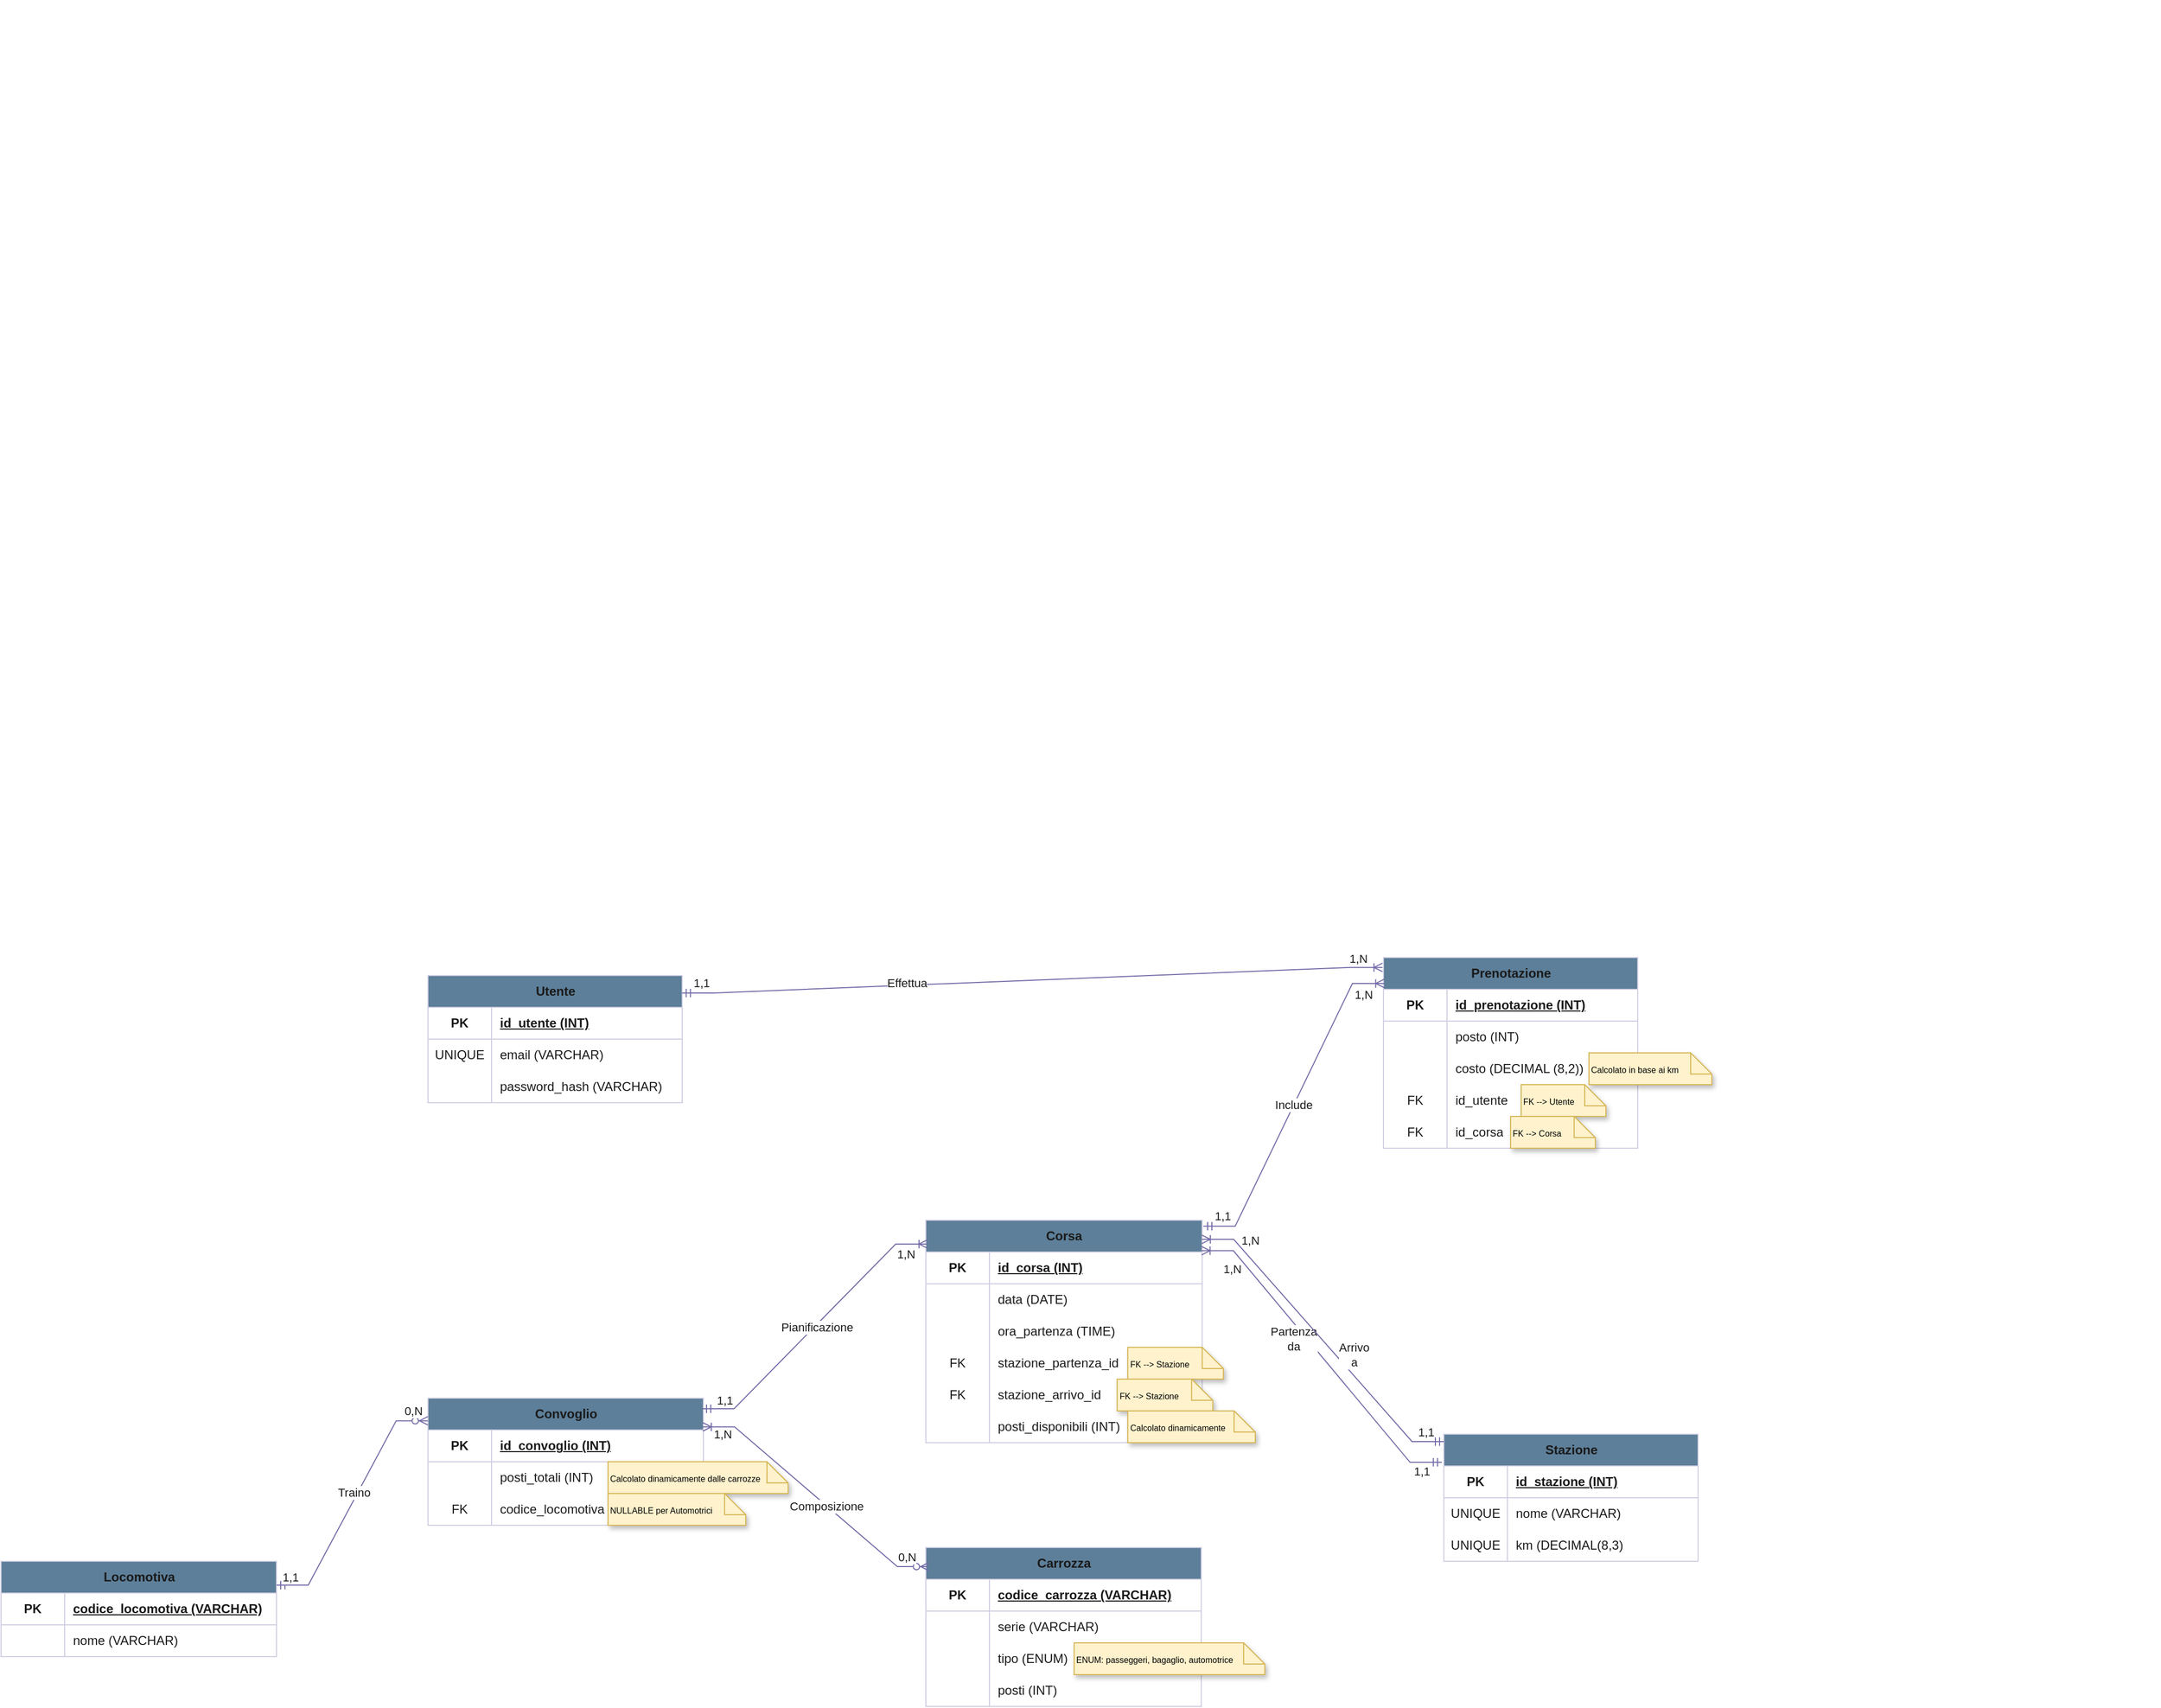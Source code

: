 <mxfile version="26.2.14" pages="4">
  <diagram name="Pagina-1" id="MEbt-tBwwFMzeT0k1VTx">
    <mxGraphModel dx="1980" dy="2244" grid="0" gridSize="10" guides="1" tooltips="1" connect="1" arrows="1" fold="1" page="1" pageScale="1" pageWidth="827" pageHeight="1169" math="0" shadow="0" adaptiveColors="auto">
      <root>
        <mxCell id="0" />
        <mxCell id="1" parent="0" />
        <mxCell id="QTbaM10ClLGcp11PRQed-164" value="Stazione" style="shape=table;startSize=30;container=1;collapsible=1;childLayout=tableLayout;fixedRows=1;rowLines=0;fontStyle=1;align=center;resizeLast=1;html=1;labelBackgroundColor=none;fillColor=#5D7F99;strokeColor=#D0CEE2;fontColor=#1A1A1A;" parent="1" vertex="1">
          <mxGeometry x="1392" y="876" width="240" height="120" as="geometry" />
        </mxCell>
        <mxCell id="QTbaM10ClLGcp11PRQed-165" value="" style="shape=tableRow;horizontal=0;startSize=0;swimlaneHead=0;swimlaneBody=0;fillColor=none;collapsible=0;dropTarget=0;points=[[0,0.5],[1,0.5]];portConstraint=eastwest;top=0;left=0;right=0;bottom=1;labelBackgroundColor=none;strokeColor=#D0CEE2;fontColor=#1A1A1A;" parent="QTbaM10ClLGcp11PRQed-164" vertex="1">
          <mxGeometry y="30" width="240" height="30" as="geometry" />
        </mxCell>
        <mxCell id="QTbaM10ClLGcp11PRQed-166" value="PK" style="shape=partialRectangle;connectable=0;fillColor=none;top=0;left=0;bottom=0;right=0;fontStyle=1;overflow=hidden;whiteSpace=wrap;html=1;labelBackgroundColor=none;strokeColor=#D0CEE2;fontColor=#1A1A1A;" parent="QTbaM10ClLGcp11PRQed-165" vertex="1">
          <mxGeometry width="60" height="30" as="geometry">
            <mxRectangle width="60" height="30" as="alternateBounds" />
          </mxGeometry>
        </mxCell>
        <mxCell id="QTbaM10ClLGcp11PRQed-167" value="id_stazione (INT)" style="shape=partialRectangle;connectable=0;fillColor=none;top=0;left=0;bottom=0;right=0;align=left;spacingLeft=6;fontStyle=5;overflow=hidden;whiteSpace=wrap;html=1;labelBackgroundColor=none;strokeColor=#D0CEE2;fontColor=#1A1A1A;" parent="QTbaM10ClLGcp11PRQed-165" vertex="1">
          <mxGeometry x="60" width="180" height="30" as="geometry">
            <mxRectangle width="180" height="30" as="alternateBounds" />
          </mxGeometry>
        </mxCell>
        <mxCell id="QTbaM10ClLGcp11PRQed-168" value="" style="shape=tableRow;horizontal=0;startSize=0;swimlaneHead=0;swimlaneBody=0;fillColor=none;collapsible=0;dropTarget=0;points=[[0,0.5],[1,0.5]];portConstraint=eastwest;top=0;left=0;right=0;bottom=0;labelBackgroundColor=none;strokeColor=#D0CEE2;fontColor=#1A1A1A;" parent="QTbaM10ClLGcp11PRQed-164" vertex="1">
          <mxGeometry y="60" width="240" height="30" as="geometry" />
        </mxCell>
        <mxCell id="QTbaM10ClLGcp11PRQed-169" value="UNIQUE" style="shape=partialRectangle;connectable=0;fillColor=none;top=0;left=0;bottom=0;right=0;editable=1;overflow=hidden;whiteSpace=wrap;html=1;labelBackgroundColor=none;strokeColor=#D0CEE2;fontColor=#1A1A1A;" parent="QTbaM10ClLGcp11PRQed-168" vertex="1">
          <mxGeometry width="60" height="30" as="geometry">
            <mxRectangle width="60" height="30" as="alternateBounds" />
          </mxGeometry>
        </mxCell>
        <mxCell id="QTbaM10ClLGcp11PRQed-170" value="nome (VARCHAR)" style="shape=partialRectangle;connectable=0;fillColor=none;top=0;left=0;bottom=0;right=0;align=left;spacingLeft=6;overflow=hidden;whiteSpace=wrap;html=1;labelBackgroundColor=none;strokeColor=#D0CEE2;fontColor=#1A1A1A;" parent="QTbaM10ClLGcp11PRQed-168" vertex="1">
          <mxGeometry x="60" width="180" height="30" as="geometry">
            <mxRectangle width="180" height="30" as="alternateBounds" />
          </mxGeometry>
        </mxCell>
        <mxCell id="QTbaM10ClLGcp11PRQed-171" value="" style="shape=tableRow;horizontal=0;startSize=0;swimlaneHead=0;swimlaneBody=0;fillColor=none;collapsible=0;dropTarget=0;points=[[0,0.5],[1,0.5]];portConstraint=eastwest;top=0;left=0;right=0;bottom=0;labelBackgroundColor=none;strokeColor=#D0CEE2;fontColor=#1A1A1A;" parent="QTbaM10ClLGcp11PRQed-164" vertex="1">
          <mxGeometry y="90" width="240" height="30" as="geometry" />
        </mxCell>
        <mxCell id="QTbaM10ClLGcp11PRQed-172" value="UNIQUE" style="shape=partialRectangle;connectable=0;fillColor=none;top=0;left=0;bottom=0;right=0;editable=1;overflow=hidden;whiteSpace=wrap;html=1;labelBackgroundColor=none;strokeColor=#D0CEE2;fontColor=#1A1A1A;" parent="QTbaM10ClLGcp11PRQed-171" vertex="1">
          <mxGeometry width="60" height="30" as="geometry">
            <mxRectangle width="60" height="30" as="alternateBounds" />
          </mxGeometry>
        </mxCell>
        <mxCell id="QTbaM10ClLGcp11PRQed-173" value="km (DECIMAL(8,3)" style="shape=partialRectangle;connectable=0;fillColor=none;top=0;left=0;bottom=0;right=0;align=left;spacingLeft=6;overflow=hidden;whiteSpace=wrap;html=1;labelBackgroundColor=none;strokeColor=#D0CEE2;fontColor=#1A1A1A;" parent="QTbaM10ClLGcp11PRQed-171" vertex="1">
          <mxGeometry x="60" width="180" height="30" as="geometry">
            <mxRectangle width="180" height="30" as="alternateBounds" />
          </mxGeometry>
        </mxCell>
        <mxCell id="QTbaM10ClLGcp11PRQed-206" value="Locomotiva" style="shape=table;startSize=30;container=1;collapsible=1;childLayout=tableLayout;fixedRows=1;rowLines=0;fontStyle=1;align=center;resizeLast=1;html=1;labelBackgroundColor=none;fillColor=#5D7F99;strokeColor=#D0CEE2;fontColor=#1A1A1A;" parent="1" vertex="1">
          <mxGeometry x="30" y="996" width="260" height="90" as="geometry" />
        </mxCell>
        <mxCell id="QTbaM10ClLGcp11PRQed-207" value="" style="shape=tableRow;horizontal=0;startSize=0;swimlaneHead=0;swimlaneBody=0;fillColor=none;collapsible=0;dropTarget=0;points=[[0,0.5],[1,0.5]];portConstraint=eastwest;top=0;left=0;right=0;bottom=1;labelBackgroundColor=none;strokeColor=#D0CEE2;fontColor=#1A1A1A;" parent="QTbaM10ClLGcp11PRQed-206" vertex="1">
          <mxGeometry y="30" width="260" height="30" as="geometry" />
        </mxCell>
        <mxCell id="QTbaM10ClLGcp11PRQed-208" value="PK" style="shape=partialRectangle;connectable=0;fillColor=none;top=0;left=0;bottom=0;right=0;fontStyle=1;overflow=hidden;whiteSpace=wrap;html=1;labelBackgroundColor=none;strokeColor=#D0CEE2;fontColor=#1A1A1A;" parent="QTbaM10ClLGcp11PRQed-207" vertex="1">
          <mxGeometry width="60" height="30" as="geometry">
            <mxRectangle width="60" height="30" as="alternateBounds" />
          </mxGeometry>
        </mxCell>
        <mxCell id="QTbaM10ClLGcp11PRQed-209" value="codice_locomotiva (VARCHAR)" style="shape=partialRectangle;connectable=0;fillColor=none;top=0;left=0;bottom=0;right=0;align=left;spacingLeft=6;fontStyle=5;overflow=hidden;whiteSpace=wrap;html=1;labelBackgroundColor=none;strokeColor=#D0CEE2;fontColor=#1A1A1A;" parent="QTbaM10ClLGcp11PRQed-207" vertex="1">
          <mxGeometry x="60" width="200" height="30" as="geometry">
            <mxRectangle width="200" height="30" as="alternateBounds" />
          </mxGeometry>
        </mxCell>
        <mxCell id="QTbaM10ClLGcp11PRQed-210" value="" style="shape=tableRow;horizontal=0;startSize=0;swimlaneHead=0;swimlaneBody=0;fillColor=none;collapsible=0;dropTarget=0;points=[[0,0.5],[1,0.5]];portConstraint=eastwest;top=0;left=0;right=0;bottom=0;labelBackgroundColor=none;strokeColor=#D0CEE2;fontColor=#1A1A1A;" parent="QTbaM10ClLGcp11PRQed-206" vertex="1">
          <mxGeometry y="60" width="260" height="30" as="geometry" />
        </mxCell>
        <mxCell id="QTbaM10ClLGcp11PRQed-211" value="" style="shape=partialRectangle;connectable=0;fillColor=none;top=0;left=0;bottom=0;right=0;editable=1;overflow=hidden;whiteSpace=wrap;html=1;labelBackgroundColor=none;strokeColor=#D0CEE2;fontColor=#1A1A1A;" parent="QTbaM10ClLGcp11PRQed-210" vertex="1">
          <mxGeometry width="60" height="30" as="geometry">
            <mxRectangle width="60" height="30" as="alternateBounds" />
          </mxGeometry>
        </mxCell>
        <mxCell id="QTbaM10ClLGcp11PRQed-212" value="nome (VARCHAR)" style="shape=partialRectangle;connectable=0;fillColor=none;top=0;left=0;bottom=0;right=0;align=left;spacingLeft=6;overflow=hidden;whiteSpace=wrap;html=1;labelBackgroundColor=none;strokeColor=#D0CEE2;fontColor=#1A1A1A;" parent="QTbaM10ClLGcp11PRQed-210" vertex="1">
          <mxGeometry x="60" width="200" height="30" as="geometry">
            <mxRectangle width="200" height="30" as="alternateBounds" />
          </mxGeometry>
        </mxCell>
        <mxCell id="QTbaM10ClLGcp11PRQed-235" value="Utente" style="shape=table;startSize=30;container=1;collapsible=1;childLayout=tableLayout;fixedRows=1;rowLines=0;fontStyle=1;align=center;resizeLast=1;html=1;labelBackgroundColor=none;fillColor=#5D7F99;strokeColor=#D0CEE2;fontColor=#1A1A1A;" parent="1" vertex="1">
          <mxGeometry x="433" y="443" width="240" height="120" as="geometry" />
        </mxCell>
        <mxCell id="QTbaM10ClLGcp11PRQed-236" value="" style="shape=tableRow;horizontal=0;startSize=0;swimlaneHead=0;swimlaneBody=0;fillColor=none;collapsible=0;dropTarget=0;points=[[0,0.5],[1,0.5]];portConstraint=eastwest;top=0;left=0;right=0;bottom=1;labelBackgroundColor=none;strokeColor=#D0CEE2;fontColor=#1A1A1A;" parent="QTbaM10ClLGcp11PRQed-235" vertex="1">
          <mxGeometry y="30" width="240" height="30" as="geometry" />
        </mxCell>
        <mxCell id="QTbaM10ClLGcp11PRQed-237" value="PK" style="shape=partialRectangle;connectable=0;fillColor=none;top=0;left=0;bottom=0;right=0;fontStyle=1;overflow=hidden;whiteSpace=wrap;html=1;labelBackgroundColor=none;strokeColor=#D0CEE2;fontColor=#1A1A1A;" parent="QTbaM10ClLGcp11PRQed-236" vertex="1">
          <mxGeometry width="60" height="30" as="geometry">
            <mxRectangle width="60" height="30" as="alternateBounds" />
          </mxGeometry>
        </mxCell>
        <mxCell id="QTbaM10ClLGcp11PRQed-238" value="id_utente (INT)" style="shape=partialRectangle;connectable=0;fillColor=none;top=0;left=0;bottom=0;right=0;align=left;spacingLeft=6;fontStyle=5;overflow=hidden;whiteSpace=wrap;html=1;labelBackgroundColor=none;strokeColor=#D0CEE2;fontColor=#1A1A1A;" parent="QTbaM10ClLGcp11PRQed-236" vertex="1">
          <mxGeometry x="60" width="180" height="30" as="geometry">
            <mxRectangle width="180" height="30" as="alternateBounds" />
          </mxGeometry>
        </mxCell>
        <mxCell id="QTbaM10ClLGcp11PRQed-239" value="" style="shape=tableRow;horizontal=0;startSize=0;swimlaneHead=0;swimlaneBody=0;fillColor=none;collapsible=0;dropTarget=0;points=[[0,0.5],[1,0.5]];portConstraint=eastwest;top=0;left=0;right=0;bottom=0;labelBackgroundColor=none;strokeColor=#D0CEE2;fontColor=#1A1A1A;" parent="QTbaM10ClLGcp11PRQed-235" vertex="1">
          <mxGeometry y="60" width="240" height="30" as="geometry" />
        </mxCell>
        <mxCell id="QTbaM10ClLGcp11PRQed-240" value="UNIQUE" style="shape=partialRectangle;connectable=0;fillColor=none;top=0;left=0;bottom=0;right=0;editable=1;overflow=hidden;whiteSpace=wrap;html=1;labelBackgroundColor=none;strokeColor=#D0CEE2;fontColor=#1A1A1A;" parent="QTbaM10ClLGcp11PRQed-239" vertex="1">
          <mxGeometry width="60" height="30" as="geometry">
            <mxRectangle width="60" height="30" as="alternateBounds" />
          </mxGeometry>
        </mxCell>
        <mxCell id="QTbaM10ClLGcp11PRQed-241" value="email (VARCHAR)" style="shape=partialRectangle;connectable=0;fillColor=none;top=0;left=0;bottom=0;right=0;align=left;spacingLeft=6;overflow=hidden;whiteSpace=wrap;html=1;labelBackgroundColor=none;strokeColor=#D0CEE2;fontColor=#1A1A1A;" parent="QTbaM10ClLGcp11PRQed-239" vertex="1">
          <mxGeometry x="60" width="180" height="30" as="geometry">
            <mxRectangle width="180" height="30" as="alternateBounds" />
          </mxGeometry>
        </mxCell>
        <mxCell id="QTbaM10ClLGcp11PRQed-242" value="" style="shape=tableRow;horizontal=0;startSize=0;swimlaneHead=0;swimlaneBody=0;fillColor=none;collapsible=0;dropTarget=0;points=[[0,0.5],[1,0.5]];portConstraint=eastwest;top=0;left=0;right=0;bottom=0;labelBackgroundColor=none;strokeColor=#D0CEE2;fontColor=#1A1A1A;" parent="QTbaM10ClLGcp11PRQed-235" vertex="1">
          <mxGeometry y="90" width="240" height="30" as="geometry" />
        </mxCell>
        <mxCell id="QTbaM10ClLGcp11PRQed-243" value="" style="shape=partialRectangle;connectable=0;fillColor=none;top=0;left=0;bottom=0;right=0;editable=1;overflow=hidden;whiteSpace=wrap;html=1;labelBackgroundColor=none;strokeColor=#D0CEE2;fontColor=#1A1A1A;" parent="QTbaM10ClLGcp11PRQed-242" vertex="1">
          <mxGeometry width="60" height="30" as="geometry">
            <mxRectangle width="60" height="30" as="alternateBounds" />
          </mxGeometry>
        </mxCell>
        <mxCell id="QTbaM10ClLGcp11PRQed-244" value="password_hash (VARCHAR)" style="shape=partialRectangle;connectable=0;fillColor=none;top=0;left=0;bottom=0;right=0;align=left;spacingLeft=6;overflow=hidden;whiteSpace=wrap;html=1;labelBackgroundColor=none;strokeColor=#D0CEE2;fontColor=#1A1A1A;" parent="QTbaM10ClLGcp11PRQed-242" vertex="1">
          <mxGeometry x="60" width="180" height="30" as="geometry">
            <mxRectangle width="180" height="30" as="alternateBounds" />
          </mxGeometry>
        </mxCell>
        <mxCell id="QTbaM10ClLGcp11PRQed-286" value="" style="group" parent="1" vertex="1" connectable="0">
          <mxGeometry x="433" y="842" width="340" height="120" as="geometry" />
        </mxCell>
        <mxCell id="QTbaM10ClLGcp11PRQed-290" value="" style="group" parent="QTbaM10ClLGcp11PRQed-286" vertex="1" connectable="0">
          <mxGeometry width="340" height="120" as="geometry" />
        </mxCell>
        <mxCell id="QTbaM10ClLGcp11PRQed-180" value="Convoglio" style="shape=table;startSize=30;container=1;collapsible=1;childLayout=tableLayout;fixedRows=1;rowLines=0;fontStyle=1;align=center;resizeLast=1;html=1;labelBackgroundColor=none;fillColor=#5D7F99;strokeColor=#D0CEE2;fontColor=#1A1A1A;" parent="QTbaM10ClLGcp11PRQed-290" vertex="1">
          <mxGeometry width="260" height="120" as="geometry">
            <mxRectangle width="90" height="30" as="alternateBounds" />
          </mxGeometry>
        </mxCell>
        <mxCell id="QTbaM10ClLGcp11PRQed-181" value="" style="shape=tableRow;horizontal=0;startSize=0;swimlaneHead=0;swimlaneBody=0;fillColor=none;collapsible=0;dropTarget=0;points=[[0,0.5],[1,0.5]];portConstraint=eastwest;top=0;left=0;right=0;bottom=1;labelBackgroundColor=none;strokeColor=#D0CEE2;fontColor=#1A1A1A;" parent="QTbaM10ClLGcp11PRQed-180" vertex="1">
          <mxGeometry y="30" width="260" height="30" as="geometry" />
        </mxCell>
        <mxCell id="QTbaM10ClLGcp11PRQed-182" value="PK" style="shape=partialRectangle;connectable=0;fillColor=none;top=0;left=0;bottom=0;right=0;fontStyle=1;overflow=hidden;whiteSpace=wrap;html=1;labelBackgroundColor=none;strokeColor=#D0CEE2;fontColor=#1A1A1A;" parent="QTbaM10ClLGcp11PRQed-181" vertex="1">
          <mxGeometry width="60" height="30" as="geometry">
            <mxRectangle width="60" height="30" as="alternateBounds" />
          </mxGeometry>
        </mxCell>
        <mxCell id="QTbaM10ClLGcp11PRQed-183" value="id_convoglio (INT)" style="shape=partialRectangle;connectable=0;fillColor=none;top=0;left=0;bottom=0;right=0;align=left;spacingLeft=6;fontStyle=5;overflow=hidden;whiteSpace=wrap;html=1;labelBackgroundColor=none;strokeColor=#D0CEE2;fontColor=#1A1A1A;" parent="QTbaM10ClLGcp11PRQed-181" vertex="1">
          <mxGeometry x="60" width="200" height="30" as="geometry">
            <mxRectangle width="200" height="30" as="alternateBounds" />
          </mxGeometry>
        </mxCell>
        <mxCell id="QTbaM10ClLGcp11PRQed-184" value="" style="shape=tableRow;horizontal=0;startSize=0;swimlaneHead=0;swimlaneBody=0;fillColor=none;collapsible=0;dropTarget=0;points=[[0,0.5],[1,0.5]];portConstraint=eastwest;top=0;left=0;right=0;bottom=0;labelBackgroundColor=none;strokeColor=#D0CEE2;fontColor=#1A1A1A;" parent="QTbaM10ClLGcp11PRQed-180" vertex="1">
          <mxGeometry y="60" width="260" height="30" as="geometry" />
        </mxCell>
        <mxCell id="QTbaM10ClLGcp11PRQed-185" value="" style="shape=partialRectangle;connectable=0;fillColor=none;top=0;left=0;bottom=0;right=0;editable=1;overflow=hidden;whiteSpace=wrap;html=1;labelBackgroundColor=none;strokeColor=#D0CEE2;fontColor=#1A1A1A;" parent="QTbaM10ClLGcp11PRQed-184" vertex="1">
          <mxGeometry width="60" height="30" as="geometry">
            <mxRectangle width="60" height="30" as="alternateBounds" />
          </mxGeometry>
        </mxCell>
        <mxCell id="QTbaM10ClLGcp11PRQed-186" value="posti_totali (INT)" style="shape=partialRectangle;connectable=0;fillColor=none;top=0;left=0;bottom=0;right=0;align=left;spacingLeft=6;overflow=hidden;whiteSpace=wrap;html=1;labelBackgroundColor=none;strokeColor=#D0CEE2;fontColor=#1A1A1A;" parent="QTbaM10ClLGcp11PRQed-184" vertex="1">
          <mxGeometry x="60" width="200" height="30" as="geometry">
            <mxRectangle width="200" height="30" as="alternateBounds" />
          </mxGeometry>
        </mxCell>
        <mxCell id="QTbaM10ClLGcp11PRQed-273" style="shape=tableRow;horizontal=0;startSize=0;swimlaneHead=0;swimlaneBody=0;fillColor=none;collapsible=0;dropTarget=0;points=[[0,0.5],[1,0.5]];portConstraint=eastwest;top=0;left=0;right=0;bottom=0;labelBackgroundColor=none;strokeColor=#D0CEE2;fontColor=#1A1A1A;" parent="QTbaM10ClLGcp11PRQed-180" vertex="1">
          <mxGeometry y="90" width="260" height="30" as="geometry" />
        </mxCell>
        <mxCell id="QTbaM10ClLGcp11PRQed-274" value="FK" style="shape=partialRectangle;connectable=0;fillColor=none;top=0;left=0;bottom=0;right=0;editable=1;overflow=hidden;whiteSpace=wrap;html=1;labelBackgroundColor=none;strokeColor=#D0CEE2;fontColor=#1A1A1A;" parent="QTbaM10ClLGcp11PRQed-273" vertex="1">
          <mxGeometry width="60" height="30" as="geometry">
            <mxRectangle width="60" height="30" as="alternateBounds" />
          </mxGeometry>
        </mxCell>
        <mxCell id="QTbaM10ClLGcp11PRQed-275" value="codice_locomotiva" style="shape=partialRectangle;connectable=0;fillColor=none;top=0;left=0;bottom=0;right=0;align=left;spacingLeft=6;overflow=hidden;whiteSpace=wrap;html=1;labelBackgroundColor=none;strokeColor=#D0CEE2;fontColor=#1A1A1A;" parent="QTbaM10ClLGcp11PRQed-273" vertex="1">
          <mxGeometry x="60" width="200" height="30" as="geometry">
            <mxRectangle width="200" height="30" as="alternateBounds" />
          </mxGeometry>
        </mxCell>
        <mxCell id="QTbaM10ClLGcp11PRQed-276" value="&lt;font style=&quot;font-size: 8px;&quot;&gt;Calcolato dinamicamente dalle carrozze&lt;/font&gt;" style="shape=note;size=20;whiteSpace=wrap;html=1;fillColor=#fff2cc;strokeColor=#d6b656;strokeWidth=1;shadow=1;labelBackgroundColor=none;align=left;" parent="QTbaM10ClLGcp11PRQed-290" vertex="1">
          <mxGeometry x="170" y="60" width="170" height="30" as="geometry" />
        </mxCell>
        <mxCell id="QTbaM10ClLGcp11PRQed-277" value="&lt;font style=&quot;font-size: 8px;&quot;&gt;NULLABLE per Automotrici&lt;/font&gt;" style="shape=note;size=20;whiteSpace=wrap;html=1;fillColor=#fff2cc;strokeColor=#d6b656;strokeWidth=1;shadow=1;labelBackgroundColor=none;align=left;" parent="QTbaM10ClLGcp11PRQed-290" vertex="1">
          <mxGeometry x="170" y="90" width="130" height="30" as="geometry" />
        </mxCell>
        <mxCell id="QTbaM10ClLGcp11PRQed-287" value="" style="group" parent="1" vertex="1" connectable="0">
          <mxGeometry x="1256" y="79" width="320" height="150" as="geometry" />
        </mxCell>
        <mxCell id="QTbaM10ClLGcp11PRQed-193" value="Carrozza" style="shape=table;startSize=30;container=1;collapsible=1;childLayout=tableLayout;fixedRows=1;rowLines=0;fontStyle=1;align=center;resizeLast=1;html=1;labelBackgroundColor=none;fillColor=#5D7F99;strokeColor=#D0CEE2;fontColor=#1A1A1A;" parent="QTbaM10ClLGcp11PRQed-287" vertex="1">
          <mxGeometry x="-353" y="904" width="260" height="150" as="geometry" />
        </mxCell>
        <mxCell id="QTbaM10ClLGcp11PRQed-194" value="" style="shape=tableRow;horizontal=0;startSize=0;swimlaneHead=0;swimlaneBody=0;fillColor=none;collapsible=0;dropTarget=0;points=[[0,0.5],[1,0.5]];portConstraint=eastwest;top=0;left=0;right=0;bottom=1;labelBackgroundColor=none;strokeColor=#D0CEE2;fontColor=#1A1A1A;" parent="QTbaM10ClLGcp11PRQed-193" vertex="1">
          <mxGeometry y="30" width="260" height="30" as="geometry" />
        </mxCell>
        <mxCell id="QTbaM10ClLGcp11PRQed-195" value="PK" style="shape=partialRectangle;connectable=0;fillColor=none;top=0;left=0;bottom=0;right=0;fontStyle=1;overflow=hidden;whiteSpace=wrap;html=1;labelBackgroundColor=none;strokeColor=#D0CEE2;fontColor=#1A1A1A;" parent="QTbaM10ClLGcp11PRQed-194" vertex="1">
          <mxGeometry width="60" height="30" as="geometry">
            <mxRectangle width="60" height="30" as="alternateBounds" />
          </mxGeometry>
        </mxCell>
        <mxCell id="QTbaM10ClLGcp11PRQed-196" value="codice_carrozza (VARCHAR)" style="shape=partialRectangle;connectable=0;fillColor=none;top=0;left=0;bottom=0;right=0;align=left;spacingLeft=6;fontStyle=5;overflow=hidden;whiteSpace=wrap;html=1;labelBackgroundColor=none;strokeColor=#D0CEE2;fontColor=#1A1A1A;" parent="QTbaM10ClLGcp11PRQed-194" vertex="1">
          <mxGeometry x="60" width="200" height="30" as="geometry">
            <mxRectangle width="200" height="30" as="alternateBounds" />
          </mxGeometry>
        </mxCell>
        <mxCell id="QTbaM10ClLGcp11PRQed-197" value="" style="shape=tableRow;horizontal=0;startSize=0;swimlaneHead=0;swimlaneBody=0;fillColor=none;collapsible=0;dropTarget=0;points=[[0,0.5],[1,0.5]];portConstraint=eastwest;top=0;left=0;right=0;bottom=0;labelBackgroundColor=none;strokeColor=#D0CEE2;fontColor=#1A1A1A;" parent="QTbaM10ClLGcp11PRQed-193" vertex="1">
          <mxGeometry y="60" width="260" height="30" as="geometry" />
        </mxCell>
        <mxCell id="QTbaM10ClLGcp11PRQed-198" value="" style="shape=partialRectangle;connectable=0;fillColor=none;top=0;left=0;bottom=0;right=0;editable=1;overflow=hidden;whiteSpace=wrap;html=1;labelBackgroundColor=none;strokeColor=#D0CEE2;fontColor=#1A1A1A;" parent="QTbaM10ClLGcp11PRQed-197" vertex="1">
          <mxGeometry width="60" height="30" as="geometry">
            <mxRectangle width="60" height="30" as="alternateBounds" />
          </mxGeometry>
        </mxCell>
        <mxCell id="QTbaM10ClLGcp11PRQed-199" value="serie (VARCHAR)" style="shape=partialRectangle;connectable=0;fillColor=none;top=0;left=0;bottom=0;right=0;align=left;spacingLeft=6;overflow=hidden;whiteSpace=wrap;html=1;labelBackgroundColor=none;strokeColor=#D0CEE2;fontColor=#1A1A1A;" parent="QTbaM10ClLGcp11PRQed-197" vertex="1">
          <mxGeometry x="60" width="200" height="30" as="geometry">
            <mxRectangle width="200" height="30" as="alternateBounds" />
          </mxGeometry>
        </mxCell>
        <mxCell id="QTbaM10ClLGcp11PRQed-200" value="" style="shape=tableRow;horizontal=0;startSize=0;swimlaneHead=0;swimlaneBody=0;fillColor=none;collapsible=0;dropTarget=0;points=[[0,0.5],[1,0.5]];portConstraint=eastwest;top=0;left=0;right=0;bottom=0;labelBackgroundColor=none;strokeColor=#D0CEE2;fontColor=#1A1A1A;" parent="QTbaM10ClLGcp11PRQed-193" vertex="1">
          <mxGeometry y="90" width="260" height="30" as="geometry" />
        </mxCell>
        <mxCell id="QTbaM10ClLGcp11PRQed-201" value="" style="shape=partialRectangle;connectable=0;fillColor=none;top=0;left=0;bottom=0;right=0;editable=1;overflow=hidden;whiteSpace=wrap;html=1;labelBackgroundColor=none;strokeColor=#D0CEE2;fontColor=#1A1A1A;" parent="QTbaM10ClLGcp11PRQed-200" vertex="1">
          <mxGeometry width="60" height="30" as="geometry">
            <mxRectangle width="60" height="30" as="alternateBounds" />
          </mxGeometry>
        </mxCell>
        <mxCell id="QTbaM10ClLGcp11PRQed-202" value="tipo (ENUM)" style="shape=partialRectangle;connectable=0;fillColor=none;top=0;left=0;bottom=0;right=0;align=left;spacingLeft=6;overflow=hidden;whiteSpace=wrap;html=1;labelBackgroundColor=none;strokeColor=#D0CEE2;fontColor=#1A1A1A;" parent="QTbaM10ClLGcp11PRQed-200" vertex="1">
          <mxGeometry x="60" width="200" height="30" as="geometry">
            <mxRectangle width="200" height="30" as="alternateBounds" />
          </mxGeometry>
        </mxCell>
        <mxCell id="QTbaM10ClLGcp11PRQed-203" value="" style="shape=tableRow;horizontal=0;startSize=0;swimlaneHead=0;swimlaneBody=0;fillColor=none;collapsible=0;dropTarget=0;points=[[0,0.5],[1,0.5]];portConstraint=eastwest;top=0;left=0;right=0;bottom=0;labelBackgroundColor=none;strokeColor=#D0CEE2;fontColor=#1A1A1A;" parent="QTbaM10ClLGcp11PRQed-193" vertex="1">
          <mxGeometry y="120" width="260" height="30" as="geometry" />
        </mxCell>
        <mxCell id="QTbaM10ClLGcp11PRQed-204" value="" style="shape=partialRectangle;connectable=0;fillColor=none;top=0;left=0;bottom=0;right=0;editable=1;overflow=hidden;whiteSpace=wrap;html=1;labelBackgroundColor=none;strokeColor=#D0CEE2;fontColor=#1A1A1A;" parent="QTbaM10ClLGcp11PRQed-203" vertex="1">
          <mxGeometry width="60" height="30" as="geometry">
            <mxRectangle width="60" height="30" as="alternateBounds" />
          </mxGeometry>
        </mxCell>
        <mxCell id="QTbaM10ClLGcp11PRQed-205" value="posti (INT)" style="shape=partialRectangle;connectable=0;fillColor=none;top=0;left=0;bottom=0;right=0;align=left;spacingLeft=6;overflow=hidden;whiteSpace=wrap;html=1;labelBackgroundColor=none;strokeColor=#D0CEE2;fontColor=#1A1A1A;" parent="QTbaM10ClLGcp11PRQed-203" vertex="1">
          <mxGeometry x="60" width="200" height="30" as="geometry">
            <mxRectangle width="200" height="30" as="alternateBounds" />
          </mxGeometry>
        </mxCell>
        <mxCell id="QTbaM10ClLGcp11PRQed-278" value="&lt;font style=&quot;font-size: 8px;&quot;&gt;ENUM: passeggeri, bagaglio, automotrice&lt;/font&gt;" style="shape=note;size=20;whiteSpace=wrap;html=1;fillColor=#fff2cc;strokeColor=#d6b656;strokeWidth=1;shadow=1;labelBackgroundColor=none;align=left;" parent="QTbaM10ClLGcp11PRQed-287" vertex="1">
          <mxGeometry x="-213" y="994" width="180" height="30" as="geometry" />
        </mxCell>
        <mxCell id="QTbaM10ClLGcp11PRQed-288" value="" style="group" parent="1" vertex="1" connectable="0">
          <mxGeometry x="903" y="674" width="311" height="210" as="geometry" />
        </mxCell>
        <mxCell id="QTbaM10ClLGcp11PRQed-219" value="Corsa" style="shape=table;startSize=30;container=1;collapsible=1;childLayout=tableLayout;fixedRows=1;rowLines=0;fontStyle=1;align=center;resizeLast=1;html=1;labelBackgroundColor=none;fillColor=#5D7F99;strokeColor=#D0CEE2;fontColor=#1A1A1A;" parent="QTbaM10ClLGcp11PRQed-288" vertex="1">
          <mxGeometry width="260.839" height="210" as="geometry" />
        </mxCell>
        <mxCell id="QTbaM10ClLGcp11PRQed-220" value="" style="shape=tableRow;horizontal=0;startSize=0;swimlaneHead=0;swimlaneBody=0;fillColor=none;collapsible=0;dropTarget=0;points=[[0,0.5],[1,0.5]];portConstraint=eastwest;top=0;left=0;right=0;bottom=1;labelBackgroundColor=none;strokeColor=#D0CEE2;fontColor=#1A1A1A;" parent="QTbaM10ClLGcp11PRQed-219" vertex="1">
          <mxGeometry y="30" width="260.839" height="30" as="geometry" />
        </mxCell>
        <mxCell id="QTbaM10ClLGcp11PRQed-221" value="PK" style="shape=partialRectangle;connectable=0;fillColor=none;top=0;left=0;bottom=0;right=0;fontStyle=1;overflow=hidden;whiteSpace=wrap;html=1;labelBackgroundColor=none;strokeColor=#D0CEE2;fontColor=#1A1A1A;" parent="QTbaM10ClLGcp11PRQed-220" vertex="1">
          <mxGeometry width="60" height="30" as="geometry">
            <mxRectangle width="60" height="30" as="alternateBounds" />
          </mxGeometry>
        </mxCell>
        <mxCell id="QTbaM10ClLGcp11PRQed-222" value="id_corsa (INT)" style="shape=partialRectangle;connectable=0;fillColor=none;top=0;left=0;bottom=0;right=0;align=left;spacingLeft=6;fontStyle=5;overflow=hidden;whiteSpace=wrap;html=1;labelBackgroundColor=none;strokeColor=#D0CEE2;fontColor=#1A1A1A;" parent="QTbaM10ClLGcp11PRQed-220" vertex="1">
          <mxGeometry x="60" width="200.839" height="30" as="geometry">
            <mxRectangle width="200.839" height="30" as="alternateBounds" />
          </mxGeometry>
        </mxCell>
        <mxCell id="QTbaM10ClLGcp11PRQed-223" value="" style="shape=tableRow;horizontal=0;startSize=0;swimlaneHead=0;swimlaneBody=0;fillColor=none;collapsible=0;dropTarget=0;points=[[0,0.5],[1,0.5]];portConstraint=eastwest;top=0;left=0;right=0;bottom=0;labelBackgroundColor=none;strokeColor=#D0CEE2;fontColor=#1A1A1A;" parent="QTbaM10ClLGcp11PRQed-219" vertex="1">
          <mxGeometry y="60" width="260.839" height="30" as="geometry" />
        </mxCell>
        <mxCell id="QTbaM10ClLGcp11PRQed-224" value="" style="shape=partialRectangle;connectable=0;fillColor=none;top=0;left=0;bottom=0;right=0;editable=1;overflow=hidden;whiteSpace=wrap;html=1;labelBackgroundColor=none;strokeColor=#D0CEE2;fontColor=#1A1A1A;" parent="QTbaM10ClLGcp11PRQed-223" vertex="1">
          <mxGeometry width="60" height="30" as="geometry">
            <mxRectangle width="60" height="30" as="alternateBounds" />
          </mxGeometry>
        </mxCell>
        <mxCell id="QTbaM10ClLGcp11PRQed-225" value="data (DATE)" style="shape=partialRectangle;connectable=0;fillColor=none;top=0;left=0;bottom=0;right=0;align=left;spacingLeft=6;overflow=hidden;whiteSpace=wrap;html=1;labelBackgroundColor=none;strokeColor=#D0CEE2;fontColor=#1A1A1A;" parent="QTbaM10ClLGcp11PRQed-223" vertex="1">
          <mxGeometry x="60" width="200.839" height="30" as="geometry">
            <mxRectangle width="200.839" height="30" as="alternateBounds" />
          </mxGeometry>
        </mxCell>
        <mxCell id="QTbaM10ClLGcp11PRQed-226" value="" style="shape=tableRow;horizontal=0;startSize=0;swimlaneHead=0;swimlaneBody=0;fillColor=none;collapsible=0;dropTarget=0;points=[[0,0.5],[1,0.5]];portConstraint=eastwest;top=0;left=0;right=0;bottom=0;labelBackgroundColor=none;strokeColor=#D0CEE2;fontColor=#1A1A1A;" parent="QTbaM10ClLGcp11PRQed-219" vertex="1">
          <mxGeometry y="90" width="260.839" height="30" as="geometry" />
        </mxCell>
        <mxCell id="QTbaM10ClLGcp11PRQed-227" value="" style="shape=partialRectangle;connectable=0;fillColor=none;top=0;left=0;bottom=0;right=0;editable=1;overflow=hidden;whiteSpace=wrap;html=1;labelBackgroundColor=none;strokeColor=#D0CEE2;fontColor=#1A1A1A;" parent="QTbaM10ClLGcp11PRQed-226" vertex="1">
          <mxGeometry width="60" height="30" as="geometry">
            <mxRectangle width="60" height="30" as="alternateBounds" />
          </mxGeometry>
        </mxCell>
        <mxCell id="QTbaM10ClLGcp11PRQed-228" value="ora_partenza (TIME)" style="shape=partialRectangle;connectable=0;fillColor=none;top=0;left=0;bottom=0;right=0;align=left;spacingLeft=6;overflow=hidden;whiteSpace=wrap;html=1;labelBackgroundColor=none;strokeColor=#D0CEE2;fontColor=#1A1A1A;" parent="QTbaM10ClLGcp11PRQed-226" vertex="1">
          <mxGeometry x="60" width="200.839" height="30" as="geometry">
            <mxRectangle width="200.839" height="30" as="alternateBounds" />
          </mxGeometry>
        </mxCell>
        <mxCell id="QTbaM10ClLGcp11PRQed-229" value="" style="shape=tableRow;horizontal=0;startSize=0;swimlaneHead=0;swimlaneBody=0;fillColor=none;collapsible=0;dropTarget=0;points=[[0,0.5],[1,0.5]];portConstraint=eastwest;top=0;left=0;right=0;bottom=0;labelBackgroundColor=none;strokeColor=#D0CEE2;fontColor=#1A1A1A;" parent="QTbaM10ClLGcp11PRQed-219" vertex="1">
          <mxGeometry y="120" width="260.839" height="30" as="geometry" />
        </mxCell>
        <mxCell id="QTbaM10ClLGcp11PRQed-230" value="FK" style="shape=partialRectangle;connectable=0;fillColor=none;top=0;left=0;bottom=0;right=0;editable=1;overflow=hidden;whiteSpace=wrap;html=1;labelBackgroundColor=none;strokeColor=#D0CEE2;fontColor=#1A1A1A;" parent="QTbaM10ClLGcp11PRQed-229" vertex="1">
          <mxGeometry width="60" height="30" as="geometry">
            <mxRectangle width="60" height="30" as="alternateBounds" />
          </mxGeometry>
        </mxCell>
        <mxCell id="QTbaM10ClLGcp11PRQed-231" value="stazione_partenza_id" style="shape=partialRectangle;connectable=0;fillColor=none;top=0;left=0;bottom=0;right=0;align=left;spacingLeft=6;overflow=hidden;whiteSpace=wrap;html=1;labelBackgroundColor=none;strokeColor=#D0CEE2;fontColor=#1A1A1A;" parent="QTbaM10ClLGcp11PRQed-229" vertex="1">
          <mxGeometry x="60" width="200.839" height="30" as="geometry">
            <mxRectangle width="200.839" height="30" as="alternateBounds" />
          </mxGeometry>
        </mxCell>
        <mxCell id="QTbaM10ClLGcp11PRQed-232" style="shape=tableRow;horizontal=0;startSize=0;swimlaneHead=0;swimlaneBody=0;fillColor=none;collapsible=0;dropTarget=0;points=[[0,0.5],[1,0.5]];portConstraint=eastwest;top=0;left=0;right=0;bottom=0;labelBackgroundColor=none;strokeColor=#D0CEE2;fontColor=#1A1A1A;" parent="QTbaM10ClLGcp11PRQed-219" vertex="1">
          <mxGeometry y="150" width="260.839" height="30" as="geometry" />
        </mxCell>
        <mxCell id="QTbaM10ClLGcp11PRQed-233" value="FK" style="shape=partialRectangle;connectable=0;fillColor=none;top=0;left=0;bottom=0;right=0;editable=1;overflow=hidden;whiteSpace=wrap;html=1;labelBackgroundColor=none;strokeColor=#D0CEE2;fontColor=#1A1A1A;" parent="QTbaM10ClLGcp11PRQed-232" vertex="1">
          <mxGeometry width="60" height="30" as="geometry">
            <mxRectangle width="60" height="30" as="alternateBounds" />
          </mxGeometry>
        </mxCell>
        <mxCell id="QTbaM10ClLGcp11PRQed-234" value="stazione_arrivo_id" style="shape=partialRectangle;connectable=0;fillColor=none;top=0;left=0;bottom=0;right=0;align=left;spacingLeft=6;overflow=hidden;whiteSpace=wrap;html=1;labelBackgroundColor=none;strokeColor=#D0CEE2;fontColor=#1A1A1A;" parent="QTbaM10ClLGcp11PRQed-232" vertex="1">
          <mxGeometry x="60" width="200.839" height="30" as="geometry">
            <mxRectangle width="200.839" height="30" as="alternateBounds" />
          </mxGeometry>
        </mxCell>
        <mxCell id="QTbaM10ClLGcp11PRQed-269" style="shape=tableRow;horizontal=0;startSize=0;swimlaneHead=0;swimlaneBody=0;fillColor=none;collapsible=0;dropTarget=0;points=[[0,0.5],[1,0.5]];portConstraint=eastwest;top=0;left=0;right=0;bottom=0;labelBackgroundColor=none;strokeColor=#D0CEE2;fontColor=#1A1A1A;" parent="QTbaM10ClLGcp11PRQed-219" vertex="1">
          <mxGeometry y="180" width="260.839" height="30" as="geometry" />
        </mxCell>
        <mxCell id="QTbaM10ClLGcp11PRQed-270" style="shape=partialRectangle;connectable=0;fillColor=none;top=0;left=0;bottom=0;right=0;editable=1;overflow=hidden;whiteSpace=wrap;html=1;labelBackgroundColor=none;strokeColor=#D0CEE2;fontColor=#1A1A1A;" parent="QTbaM10ClLGcp11PRQed-269" vertex="1">
          <mxGeometry width="60" height="30" as="geometry">
            <mxRectangle width="60" height="30" as="alternateBounds" />
          </mxGeometry>
        </mxCell>
        <mxCell id="QTbaM10ClLGcp11PRQed-271" value="posti_disponibili (INT)" style="shape=partialRectangle;connectable=0;fillColor=none;top=0;left=0;bottom=0;right=0;align=left;spacingLeft=6;overflow=hidden;whiteSpace=wrap;html=1;labelBackgroundColor=none;strokeColor=#D0CEE2;fontColor=#1A1A1A;" parent="QTbaM10ClLGcp11PRQed-269" vertex="1">
          <mxGeometry x="60" width="200.839" height="30" as="geometry">
            <mxRectangle width="200.839" height="30" as="alternateBounds" />
          </mxGeometry>
        </mxCell>
        <mxCell id="QTbaM10ClLGcp11PRQed-279" value="&lt;font style=&quot;font-size: 8px;&quot;&gt;FK --&amp;gt; Stazione&lt;/font&gt;" style="shape=note;size=20;whiteSpace=wrap;html=1;fillColor=#fff2cc;strokeColor=#d6b656;strokeWidth=1;shadow=1;labelBackgroundColor=none;align=left;" parent="QTbaM10ClLGcp11PRQed-288" vertex="1">
          <mxGeometry x="190.613" y="120" width="90.29" height="30" as="geometry" />
        </mxCell>
        <mxCell id="QTbaM10ClLGcp11PRQed-284" value="&lt;font style=&quot;font-size: 8px;&quot;&gt;FK --&amp;gt; Stazione&lt;/font&gt;" style="shape=note;size=20;whiteSpace=wrap;html=1;fillColor=#fff2cc;strokeColor=#d6b656;strokeWidth=1;shadow=1;labelBackgroundColor=none;align=left;" parent="QTbaM10ClLGcp11PRQed-288" vertex="1">
          <mxGeometry x="180.581" y="150" width="90.29" height="30" as="geometry" />
        </mxCell>
        <mxCell id="QTbaM10ClLGcp11PRQed-285" value="&lt;font style=&quot;font-size: 8px;&quot;&gt;Calcolato dinamicamente&lt;/font&gt;" style="shape=note;size=20;whiteSpace=wrap;html=1;fillColor=#fff2cc;strokeColor=#d6b656;strokeWidth=1;shadow=1;labelBackgroundColor=none;align=left;" parent="QTbaM10ClLGcp11PRQed-288" vertex="1">
          <mxGeometry x="190.613" y="180" width="120.387" height="30" as="geometry" />
        </mxCell>
        <mxCell id="QTbaM10ClLGcp11PRQed-289" value="" style="group" parent="1" vertex="1" connectable="0">
          <mxGeometry x="1688" y="-478" width="380" height="180" as="geometry" />
        </mxCell>
        <mxCell id="QTbaM10ClLGcp11PRQed-248" value="Prenotazione" style="shape=table;startSize=30;container=1;collapsible=1;childLayout=tableLayout;fixedRows=1;rowLines=0;fontStyle=1;align=center;resizeLast=1;html=1;labelBackgroundColor=none;fillColor=#5D7F99;strokeColor=#D0CEE2;fontColor=#1A1A1A;" parent="QTbaM10ClLGcp11PRQed-289" vertex="1">
          <mxGeometry x="-353" y="904" width="240" height="180" as="geometry" />
        </mxCell>
        <mxCell id="QTbaM10ClLGcp11PRQed-249" value="" style="shape=tableRow;horizontal=0;startSize=0;swimlaneHead=0;swimlaneBody=0;fillColor=none;collapsible=0;dropTarget=0;points=[[0,0.5],[1,0.5]];portConstraint=eastwest;top=0;left=0;right=0;bottom=1;labelBackgroundColor=none;strokeColor=#D0CEE2;fontColor=#1A1A1A;" parent="QTbaM10ClLGcp11PRQed-248" vertex="1">
          <mxGeometry y="30" width="240" height="30" as="geometry" />
        </mxCell>
        <mxCell id="QTbaM10ClLGcp11PRQed-250" value="PK" style="shape=partialRectangle;connectable=0;fillColor=none;top=0;left=0;bottom=0;right=0;fontStyle=1;overflow=hidden;whiteSpace=wrap;html=1;labelBackgroundColor=none;strokeColor=#D0CEE2;fontColor=#1A1A1A;" parent="QTbaM10ClLGcp11PRQed-249" vertex="1">
          <mxGeometry width="60" height="30" as="geometry">
            <mxRectangle width="60" height="30" as="alternateBounds" />
          </mxGeometry>
        </mxCell>
        <mxCell id="QTbaM10ClLGcp11PRQed-251" value="id_prenotazione (INT)" style="shape=partialRectangle;connectable=0;fillColor=none;top=0;left=0;bottom=0;right=0;align=left;spacingLeft=6;fontStyle=5;overflow=hidden;whiteSpace=wrap;html=1;labelBackgroundColor=none;strokeColor=#D0CEE2;fontColor=#1A1A1A;" parent="QTbaM10ClLGcp11PRQed-249" vertex="1">
          <mxGeometry x="60" width="180" height="30" as="geometry">
            <mxRectangle width="180" height="30" as="alternateBounds" />
          </mxGeometry>
        </mxCell>
        <mxCell id="QTbaM10ClLGcp11PRQed-252" value="" style="shape=tableRow;horizontal=0;startSize=0;swimlaneHead=0;swimlaneBody=0;fillColor=none;collapsible=0;dropTarget=0;points=[[0,0.5],[1,0.5]];portConstraint=eastwest;top=0;left=0;right=0;bottom=0;labelBackgroundColor=none;strokeColor=#D0CEE2;fontColor=#1A1A1A;" parent="QTbaM10ClLGcp11PRQed-248" vertex="1">
          <mxGeometry y="60" width="240" height="30" as="geometry" />
        </mxCell>
        <mxCell id="QTbaM10ClLGcp11PRQed-253" value="" style="shape=partialRectangle;connectable=0;fillColor=none;top=0;left=0;bottom=0;right=0;editable=1;overflow=hidden;whiteSpace=wrap;html=1;labelBackgroundColor=none;strokeColor=#D0CEE2;fontColor=#1A1A1A;" parent="QTbaM10ClLGcp11PRQed-252" vertex="1">
          <mxGeometry width="60" height="30" as="geometry">
            <mxRectangle width="60" height="30" as="alternateBounds" />
          </mxGeometry>
        </mxCell>
        <mxCell id="QTbaM10ClLGcp11PRQed-254" value="posto (INT)" style="shape=partialRectangle;connectable=0;fillColor=none;top=0;left=0;bottom=0;right=0;align=left;spacingLeft=6;overflow=hidden;whiteSpace=wrap;html=1;labelBackgroundColor=none;strokeColor=#D0CEE2;fontColor=#1A1A1A;" parent="QTbaM10ClLGcp11PRQed-252" vertex="1">
          <mxGeometry x="60" width="180" height="30" as="geometry">
            <mxRectangle width="180" height="30" as="alternateBounds" />
          </mxGeometry>
        </mxCell>
        <mxCell id="QTbaM10ClLGcp11PRQed-255" value="" style="shape=tableRow;horizontal=0;startSize=0;swimlaneHead=0;swimlaneBody=0;fillColor=none;collapsible=0;dropTarget=0;points=[[0,0.5],[1,0.5]];portConstraint=eastwest;top=0;left=0;right=0;bottom=0;labelBackgroundColor=none;strokeColor=#D0CEE2;fontColor=#1A1A1A;" parent="QTbaM10ClLGcp11PRQed-248" vertex="1">
          <mxGeometry y="90" width="240" height="30" as="geometry" />
        </mxCell>
        <mxCell id="QTbaM10ClLGcp11PRQed-256" value="" style="shape=partialRectangle;connectable=0;fillColor=none;top=0;left=0;bottom=0;right=0;editable=1;overflow=hidden;whiteSpace=wrap;html=1;labelBackgroundColor=none;strokeColor=#D0CEE2;fontColor=#1A1A1A;" parent="QTbaM10ClLGcp11PRQed-255" vertex="1">
          <mxGeometry width="60" height="30" as="geometry">
            <mxRectangle width="60" height="30" as="alternateBounds" />
          </mxGeometry>
        </mxCell>
        <mxCell id="QTbaM10ClLGcp11PRQed-257" value="costo (DECIMAL (8,2))" style="shape=partialRectangle;connectable=0;fillColor=none;top=0;left=0;bottom=0;right=0;align=left;spacingLeft=6;overflow=hidden;whiteSpace=wrap;html=1;labelBackgroundColor=none;strokeColor=#D0CEE2;fontColor=#1A1A1A;" parent="QTbaM10ClLGcp11PRQed-255" vertex="1">
          <mxGeometry x="60" width="180" height="30" as="geometry">
            <mxRectangle width="180" height="30" as="alternateBounds" />
          </mxGeometry>
        </mxCell>
        <mxCell id="QTbaM10ClLGcp11PRQed-258" value="" style="shape=tableRow;horizontal=0;startSize=0;swimlaneHead=0;swimlaneBody=0;fillColor=none;collapsible=0;dropTarget=0;points=[[0,0.5],[1,0.5]];portConstraint=eastwest;top=0;left=0;right=0;bottom=0;labelBackgroundColor=none;strokeColor=#D0CEE2;fontColor=#1A1A1A;" parent="QTbaM10ClLGcp11PRQed-248" vertex="1">
          <mxGeometry y="120" width="240" height="30" as="geometry" />
        </mxCell>
        <mxCell id="QTbaM10ClLGcp11PRQed-259" value="FK" style="shape=partialRectangle;connectable=0;fillColor=none;top=0;left=0;bottom=0;right=0;editable=1;overflow=hidden;whiteSpace=wrap;html=1;labelBackgroundColor=none;strokeColor=#D0CEE2;fontColor=#1A1A1A;" parent="QTbaM10ClLGcp11PRQed-258" vertex="1">
          <mxGeometry width="60" height="30" as="geometry">
            <mxRectangle width="60" height="30" as="alternateBounds" />
          </mxGeometry>
        </mxCell>
        <mxCell id="QTbaM10ClLGcp11PRQed-260" value="id_utente" style="shape=partialRectangle;connectable=0;fillColor=none;top=0;left=0;bottom=0;right=0;align=left;spacingLeft=6;overflow=hidden;whiteSpace=wrap;html=1;labelBackgroundColor=none;strokeColor=#D0CEE2;fontColor=#1A1A1A;" parent="QTbaM10ClLGcp11PRQed-258" vertex="1">
          <mxGeometry x="60" width="180" height="30" as="geometry">
            <mxRectangle width="180" height="30" as="alternateBounds" />
          </mxGeometry>
        </mxCell>
        <mxCell id="QTbaM10ClLGcp11PRQed-266" style="shape=tableRow;horizontal=0;startSize=0;swimlaneHead=0;swimlaneBody=0;fillColor=none;collapsible=0;dropTarget=0;points=[[0,0.5],[1,0.5]];portConstraint=eastwest;top=0;left=0;right=0;bottom=0;labelBackgroundColor=none;strokeColor=#D0CEE2;fontColor=#1A1A1A;" parent="QTbaM10ClLGcp11PRQed-248" vertex="1">
          <mxGeometry y="150" width="240" height="30" as="geometry" />
        </mxCell>
        <mxCell id="QTbaM10ClLGcp11PRQed-267" value="FK" style="shape=partialRectangle;connectable=0;fillColor=none;top=0;left=0;bottom=0;right=0;editable=1;overflow=hidden;whiteSpace=wrap;html=1;labelBackgroundColor=none;strokeColor=#D0CEE2;fontColor=#1A1A1A;" parent="QTbaM10ClLGcp11PRQed-266" vertex="1">
          <mxGeometry width="60" height="30" as="geometry">
            <mxRectangle width="60" height="30" as="alternateBounds" />
          </mxGeometry>
        </mxCell>
        <mxCell id="QTbaM10ClLGcp11PRQed-268" value="id_corsa" style="shape=partialRectangle;connectable=0;fillColor=none;top=0;left=0;bottom=0;right=0;align=left;spacingLeft=6;overflow=hidden;whiteSpace=wrap;html=1;labelBackgroundColor=none;strokeColor=#D0CEE2;fontColor=#1A1A1A;" parent="QTbaM10ClLGcp11PRQed-266" vertex="1">
          <mxGeometry x="60" width="180" height="30" as="geometry">
            <mxRectangle width="180" height="30" as="alternateBounds" />
          </mxGeometry>
        </mxCell>
        <mxCell id="QTbaM10ClLGcp11PRQed-281" value="&lt;font style=&quot;font-size: 8px;&quot;&gt;Calcolato in base ai km&lt;/font&gt;" style="shape=note;size=20;whiteSpace=wrap;html=1;fillColor=#fff2cc;strokeColor=#d6b656;strokeWidth=1;shadow=1;labelBackgroundColor=none;align=left;" parent="QTbaM10ClLGcp11PRQed-289" vertex="1">
          <mxGeometry x="-159" y="994" width="116" height="30" as="geometry" />
        </mxCell>
        <mxCell id="QTbaM10ClLGcp11PRQed-282" value="&lt;font style=&quot;font-size: 8px;&quot;&gt;FK --&amp;gt; Utente&lt;/font&gt;" style="shape=note;size=20;whiteSpace=wrap;html=1;fillColor=#fff2cc;strokeColor=#d6b656;strokeWidth=1;shadow=1;labelBackgroundColor=none;align=left;" parent="QTbaM10ClLGcp11PRQed-289" vertex="1">
          <mxGeometry x="-223" y="1024" width="80" height="30" as="geometry" />
        </mxCell>
        <mxCell id="QTbaM10ClLGcp11PRQed-283" value="&lt;font style=&quot;font-size: 8px;&quot;&gt;FK --&amp;gt; Corsa&lt;/font&gt;" style="shape=note;size=20;whiteSpace=wrap;html=1;fillColor=#fff2cc;strokeColor=#d6b656;strokeWidth=1;shadow=1;labelBackgroundColor=none;align=left;" parent="QTbaM10ClLGcp11PRQed-289" vertex="1">
          <mxGeometry x="-233" y="1054" width="80" height="30" as="geometry" />
        </mxCell>
        <mxCell id="QTbaM10ClLGcp11PRQed-297" value="" style="edgeStyle=entityRelationEdgeStyle;fontSize=12;html=1;endArrow=ERzeroToMany;startArrow=ERmandOne;rounded=0;strokeColor=#736CA8;fontColor=#1A1A1A;exitX=1;exitY=0.25;exitDx=0;exitDy=0;entryX=0;entryY=0.178;entryDx=0;entryDy=0;entryPerimeter=0;" parent="1" source="QTbaM10ClLGcp11PRQed-206" target="QTbaM10ClLGcp11PRQed-180" edge="1">
          <mxGeometry width="100" height="100" relative="1" as="geometry">
            <mxPoint x="738" y="31" as="sourcePoint" />
            <mxPoint x="838" y="-69" as="targetPoint" />
          </mxGeometry>
        </mxCell>
        <mxCell id="QTbaM10ClLGcp11PRQed-315" value="Traino" style="edgeLabel;html=1;align=center;verticalAlign=middle;resizable=0;points=[];strokeColor=#D0CEE2;fontColor=#1A1A1A;fillColor=#5D7F99;" parent="QTbaM10ClLGcp11PRQed-297" vertex="1" connectable="0">
          <mxGeometry x="-0.566" y="2" relative="1" as="geometry">
            <mxPoint x="35" y="-68" as="offset" />
          </mxGeometry>
        </mxCell>
        <mxCell id="QTbaM10ClLGcp11PRQed-316" value="1,1" style="edgeLabel;html=1;align=center;verticalAlign=middle;resizable=0;points=[];strokeColor=#D0CEE2;fontColor=#1A1A1A;fillColor=#5D7F99;" parent="QTbaM10ClLGcp11PRQed-297" vertex="1" connectable="0">
          <mxGeometry x="-0.87" y="-2" relative="1" as="geometry">
            <mxPoint x="-3" y="-10" as="offset" />
          </mxGeometry>
        </mxCell>
        <mxCell id="QTbaM10ClLGcp11PRQed-317" value="0,N" style="edgeLabel;html=1;align=center;verticalAlign=middle;resizable=0;points=[];strokeColor=#D0CEE2;fontColor=#1A1A1A;fillColor=#5D7F99;" parent="QTbaM10ClLGcp11PRQed-297" vertex="1" connectable="0">
          <mxGeometry x="0.86" y="2" relative="1" as="geometry">
            <mxPoint x="2" y="-8" as="offset" />
          </mxGeometry>
        </mxCell>
        <mxCell id="QTbaM10ClLGcp11PRQed-298" value="" style="edgeStyle=entityRelationEdgeStyle;fontSize=12;html=1;endArrow=ERoneToMany;startArrow=ERzeroToMany;rounded=0;strokeColor=#736CA8;fontColor=#1A1A1A;exitX=0.012;exitY=0.12;exitDx=0;exitDy=0;exitPerimeter=0;entryX=0.998;entryY=0.226;entryDx=0;entryDy=0;entryPerimeter=0;" parent="1" source="QTbaM10ClLGcp11PRQed-193" target="QTbaM10ClLGcp11PRQed-180" edge="1">
          <mxGeometry width="100" height="100" relative="1" as="geometry">
            <mxPoint x="874" y="985" as="sourcePoint" />
            <mxPoint x="974" y="885" as="targetPoint" />
          </mxGeometry>
        </mxCell>
        <mxCell id="QTbaM10ClLGcp11PRQed-318" value="Composizione" style="edgeLabel;html=1;align=center;verticalAlign=middle;resizable=0;points=[];strokeColor=#D0CEE2;fontColor=#1A1A1A;fillColor=#5D7F99;" parent="QTbaM10ClLGcp11PRQed-298" vertex="1" connectable="0">
          <mxGeometry x="0.027" relative="1" as="geometry">
            <mxPoint x="12" y="11" as="offset" />
          </mxGeometry>
        </mxCell>
        <mxCell id="QTbaM10ClLGcp11PRQed-319" value="0,N" style="edgeLabel;html=1;align=center;verticalAlign=middle;resizable=0;points=[];strokeColor=#D0CEE2;fontColor=#1A1A1A;fillColor=#5D7F99;" parent="QTbaM10ClLGcp11PRQed-298" vertex="1" connectable="0">
          <mxGeometry x="-0.812" y="-1" relative="1" as="geometry">
            <mxPoint x="3" y="-8" as="offset" />
          </mxGeometry>
        </mxCell>
        <mxCell id="QTbaM10ClLGcp11PRQed-320" value="1,N" style="edgeLabel;html=1;align=center;verticalAlign=middle;resizable=0;points=[];strokeColor=#D0CEE2;fontColor=#1A1A1A;fillColor=#5D7F99;" parent="QTbaM10ClLGcp11PRQed-298" vertex="1" connectable="0">
          <mxGeometry x="0.876" y="-1" relative="1" as="geometry">
            <mxPoint x="2" y="8" as="offset" />
          </mxGeometry>
        </mxCell>
        <mxCell id="QTbaM10ClLGcp11PRQed-303" value="" style="edgeStyle=entityRelationEdgeStyle;fontSize=12;html=1;endArrow=ERoneToMany;startArrow=ERmandOne;rounded=0;strokeColor=#736CA8;fontColor=#1A1A1A;exitX=0.996;exitY=0.083;exitDx=0;exitDy=0;exitPerimeter=0;entryX=0.006;entryY=0.107;entryDx=0;entryDy=0;entryPerimeter=0;" parent="1" source="QTbaM10ClLGcp11PRQed-180" target="QTbaM10ClLGcp11PRQed-219" edge="1">
          <mxGeometry width="100" height="100" relative="1" as="geometry">
            <mxPoint x="684" y="746" as="sourcePoint" />
            <mxPoint x="784" y="646" as="targetPoint" />
          </mxGeometry>
        </mxCell>
        <mxCell id="QTbaM10ClLGcp11PRQed-321" value="1,1" style="edgeLabel;html=1;align=center;verticalAlign=middle;resizable=0;points=[];strokeColor=#D0CEE2;fontColor=#1A1A1A;fillColor=#5D7F99;" parent="QTbaM10ClLGcp11PRQed-303" vertex="1" connectable="0">
          <mxGeometry x="-0.889" y="1" relative="1" as="geometry">
            <mxPoint x="5" y="-7" as="offset" />
          </mxGeometry>
        </mxCell>
        <mxCell id="QTbaM10ClLGcp11PRQed-322" value="Pianificazione" style="edgeLabel;html=1;align=center;verticalAlign=middle;resizable=0;points=[];strokeColor=#D0CEE2;fontColor=#1A1A1A;fillColor=#5D7F99;direction=south;" parent="QTbaM10ClLGcp11PRQed-303" vertex="1" connectable="0">
          <mxGeometry x="0.044" y="4" relative="1" as="geometry">
            <mxPoint y="8" as="offset" />
          </mxGeometry>
        </mxCell>
        <mxCell id="QTbaM10ClLGcp11PRQed-323" value="1,N" style="edgeLabel;html=1;align=center;verticalAlign=middle;resizable=0;points=[];strokeColor=#D0CEE2;fontColor=#1A1A1A;fillColor=#5D7F99;" parent="QTbaM10ClLGcp11PRQed-303" vertex="1" connectable="0">
          <mxGeometry x="0.846" y="4" relative="1" as="geometry">
            <mxPoint x="1" y="13" as="offset" />
          </mxGeometry>
        </mxCell>
        <mxCell id="QTbaM10ClLGcp11PRQed-306" value="" style="edgeStyle=entityRelationEdgeStyle;fontSize=12;html=1;endArrow=ERoneToMany;startArrow=ERmandOne;rounded=0;strokeColor=#736CA8;fontColor=#1A1A1A;exitX=-0.008;exitY=0.221;exitDx=0;exitDy=0;exitPerimeter=0;entryX=0.998;entryY=0.137;entryDx=0;entryDy=0;entryPerimeter=0;" parent="1" source="QTbaM10ClLGcp11PRQed-164" target="QTbaM10ClLGcp11PRQed-219" edge="1">
          <mxGeometry width="100" height="100" relative="1" as="geometry">
            <mxPoint x="1210" y="720" as="sourcePoint" />
            <mxPoint x="1310" y="620" as="targetPoint" />
          </mxGeometry>
        </mxCell>
        <mxCell id="QTbaM10ClLGcp11PRQed-307" value="Partenza&lt;div&gt;da&lt;/div&gt;" style="edgeLabel;html=1;align=center;verticalAlign=middle;resizable=0;points=[];strokeColor=#D0CEE2;fontColor=#1A1A1A;fillColor=#5D7F99;" parent="QTbaM10ClLGcp11PRQed-306" vertex="1" connectable="0">
          <mxGeometry x="-0.879" y="-2" relative="1" as="geometry">
            <mxPoint x="-121" y="-115" as="offset" />
          </mxGeometry>
        </mxCell>
        <mxCell id="QTbaM10ClLGcp11PRQed-327" value="1,1" style="edgeLabel;html=1;align=center;verticalAlign=middle;resizable=0;points=[];strokeColor=#D0CEE2;fontColor=#1A1A1A;fillColor=#5D7F99;" parent="QTbaM10ClLGcp11PRQed-306" vertex="1" connectable="0">
          <mxGeometry x="-0.887" y="1" relative="1" as="geometry">
            <mxPoint x="-1" y="7" as="offset" />
          </mxGeometry>
        </mxCell>
        <mxCell id="QTbaM10ClLGcp11PRQed-329" value="1,N" style="edgeLabel;html=1;align=center;verticalAlign=middle;resizable=0;points=[];strokeColor=#D0CEE2;fontColor=#1A1A1A;fillColor=#5D7F99;" parent="QTbaM10ClLGcp11PRQed-306" vertex="1" connectable="0">
          <mxGeometry x="0.846" y="-2" relative="1" as="geometry">
            <mxPoint x="4" y="19" as="offset" />
          </mxGeometry>
        </mxCell>
        <mxCell id="QTbaM10ClLGcp11PRQed-308" value="" style="edgeStyle=entityRelationEdgeStyle;fontSize=12;html=1;endArrow=ERoneToMany;startArrow=ERmandOne;rounded=0;strokeColor=#736CA8;fontColor=#1A1A1A;exitX=0;exitY=0.058;exitDx=0;exitDy=0;exitPerimeter=0;entryX=0.999;entryY=0.086;entryDx=0;entryDy=0;entryPerimeter=0;" parent="1" source="QTbaM10ClLGcp11PRQed-164" target="QTbaM10ClLGcp11PRQed-219" edge="1">
          <mxGeometry width="100" height="100" relative="1" as="geometry">
            <mxPoint x="1210" y="720" as="sourcePoint" />
            <mxPoint x="1164" y="685" as="targetPoint" />
            <Array as="points">
              <mxPoint x="1411" y="779" />
            </Array>
          </mxGeometry>
        </mxCell>
        <mxCell id="QTbaM10ClLGcp11PRQed-310" value="Arrivo&lt;div&gt;a&lt;/div&gt;" style="edgeLabel;html=1;align=center;verticalAlign=middle;resizable=0;points=[];strokeColor=#D0CEE2;fontColor=#1A1A1A;fillColor=#5D7F99;" parent="QTbaM10ClLGcp11PRQed-308" vertex="1" connectable="0">
          <mxGeometry x="-0.553" y="1" relative="1" as="geometry">
            <mxPoint x="-28" y="-53" as="offset" />
          </mxGeometry>
        </mxCell>
        <mxCell id="QTbaM10ClLGcp11PRQed-326" value="1,1" style="edgeLabel;html=1;align=center;verticalAlign=middle;resizable=0;points=[];strokeColor=#D0CEE2;fontColor=#1A1A1A;fillColor=#5D7F99;" parent="QTbaM10ClLGcp11PRQed-308" vertex="1" connectable="0">
          <mxGeometry x="-0.896" relative="1" as="geometry">
            <mxPoint x="-1" y="-9" as="offset" />
          </mxGeometry>
        </mxCell>
        <mxCell id="QTbaM10ClLGcp11PRQed-328" value="1,N" style="edgeLabel;html=1;align=center;verticalAlign=middle;resizable=0;points=[];strokeColor=#D0CEE2;fontColor=#1A1A1A;fillColor=#5D7F99;" parent="QTbaM10ClLGcp11PRQed-308" vertex="1" connectable="0">
          <mxGeometry x="0.894" relative="1" as="geometry">
            <mxPoint x="29" y="1" as="offset" />
          </mxGeometry>
        </mxCell>
        <mxCell id="QTbaM10ClLGcp11PRQed-330" value="" style="edgeStyle=entityRelationEdgeStyle;fontSize=12;html=1;endArrow=ERoneToMany;startArrow=ERmandOne;rounded=0;strokeColor=#736CA8;fontColor=#1A1A1A;exitX=1;exitY=0.027;exitDx=0;exitDy=0;exitPerimeter=0;entryX=-0.002;entryY=0.136;entryDx=0;entryDy=0;entryPerimeter=0;" parent="1" edge="1">
          <mxGeometry width="100" height="100" relative="1" as="geometry">
            <mxPoint x="1164.999" y="679.67" as="sourcePoint" />
            <mxPoint x="1335.68" y="450.48" as="targetPoint" />
          </mxGeometry>
        </mxCell>
        <mxCell id="QTbaM10ClLGcp11PRQed-331" value="1,1" style="edgeLabel;html=1;align=center;verticalAlign=middle;resizable=0;points=[];strokeColor=#D0CEE2;fontColor=#1A1A1A;fillColor=#5D7F99;" parent="QTbaM10ClLGcp11PRQed-330" vertex="1" connectable="0">
          <mxGeometry x="-0.971" y="3" relative="1" as="geometry">
            <mxPoint x="13" y="-7" as="offset" />
          </mxGeometry>
        </mxCell>
        <mxCell id="QTbaM10ClLGcp11PRQed-332" value="Include" style="edgeLabel;html=1;align=center;verticalAlign=middle;resizable=0;points=[];strokeColor=#D0CEE2;fontColor=#1A1A1A;fillColor=#5D7F99;" parent="QTbaM10ClLGcp11PRQed-330" vertex="1" connectable="0">
          <mxGeometry x="-0.002" y="1" relative="1" as="geometry">
            <mxPoint as="offset" />
          </mxGeometry>
        </mxCell>
        <mxCell id="QTbaM10ClLGcp11PRQed-333" value="1,N" style="edgeLabel;html=1;align=center;verticalAlign=middle;resizable=0;points=[];strokeColor=#D0CEE2;fontColor=#1A1A1A;fillColor=#5D7F99;" parent="QTbaM10ClLGcp11PRQed-330" vertex="1" connectable="0">
          <mxGeometry x="0.874" y="-1" relative="1" as="geometry">
            <mxPoint y="9" as="offset" />
          </mxGeometry>
        </mxCell>
        <mxCell id="QTbaM10ClLGcp11PRQed-334" value="" style="edgeStyle=entityRelationEdgeStyle;fontSize=12;html=1;endArrow=ERoneToMany;startArrow=ERmandOne;rounded=0;strokeColor=#736CA8;fontColor=#1A1A1A;entryX=-0.004;entryY=0.052;entryDx=0;entryDy=0;entryPerimeter=0;exitX=0.999;exitY=0.137;exitDx=0;exitDy=0;exitPerimeter=0;" parent="1" source="QTbaM10ClLGcp11PRQed-235" target="QTbaM10ClLGcp11PRQed-248" edge="1">
          <mxGeometry width="100" height="100" relative="1" as="geometry">
            <mxPoint x="688" y="469" as="sourcePoint" />
            <mxPoint x="1288" y="432" as="targetPoint" />
          </mxGeometry>
        </mxCell>
        <mxCell id="QTbaM10ClLGcp11PRQed-335" value="1,N" style="edgeLabel;html=1;align=center;verticalAlign=middle;resizable=0;points=[];strokeColor=#D0CEE2;fontColor=#1A1A1A;fillColor=#5D7F99;" parent="QTbaM10ClLGcp11PRQed-334" vertex="1" connectable="0">
          <mxGeometry x="0.921" relative="1" as="geometry">
            <mxPoint x="3" y="-9" as="offset" />
          </mxGeometry>
        </mxCell>
        <mxCell id="QTbaM10ClLGcp11PRQed-336" value="1,1" style="edgeLabel;html=1;align=center;verticalAlign=middle;resizable=0;points=[];strokeColor=#D0CEE2;fontColor=#1A1A1A;fillColor=#5D7F99;" parent="QTbaM10ClLGcp11PRQed-334" vertex="1" connectable="0">
          <mxGeometry x="-0.928" relative="1" as="geometry">
            <mxPoint x="-6" y="-10" as="offset" />
          </mxGeometry>
        </mxCell>
        <mxCell id="QTbaM10ClLGcp11PRQed-337" value="Effettua" style="edgeLabel;html=1;align=center;verticalAlign=middle;resizable=0;points=[];strokeColor=#D0CEE2;fontColor=#1A1A1A;fillColor=#5D7F99;" parent="QTbaM10ClLGcp11PRQed-334" vertex="1" connectable="0">
          <mxGeometry x="-0.36" y="2" relative="1" as="geometry">
            <mxPoint as="offset" />
          </mxGeometry>
        </mxCell>
      </root>
    </mxGraphModel>
  </diagram>
  <diagram id="0Lp9l-oLDQwWRPTFMky2" name="Page-2">
    <mxGraphModel dx="288" dy="695" grid="0" gridSize="10" guides="0" tooltips="1" connect="1" arrows="1" fold="1" page="1" pageScale="1" pageWidth="827" pageHeight="1169" math="0" shadow="0">
      <root>
        <mxCell id="0" />
        <mxCell id="1" parent="0" />
        <mxCell id="U90H3UDMM5J0Rr4zGol9-125" value="Stazione" style="shape=table;startSize=30;container=1;collapsible=1;childLayout=tableLayout;fixedRows=1;rowLines=0;fontStyle=1;align=center;resizeLast=1;html=1;labelBackgroundColor=none;fillColor=#5D7F99;strokeColor=#D0CEE2;fontColor=#1A1A1A;" vertex="1" parent="1">
          <mxGeometry x="1382" y="500" width="240" height="120" as="geometry" />
        </mxCell>
        <mxCell id="U90H3UDMM5J0Rr4zGol9-126" value="" style="shape=tableRow;horizontal=0;startSize=0;swimlaneHead=0;swimlaneBody=0;fillColor=none;collapsible=0;dropTarget=0;points=[[0,0.5],[1,0.5]];portConstraint=eastwest;top=0;left=0;right=0;bottom=1;labelBackgroundColor=none;strokeColor=#D0CEE2;fontColor=#1A1A1A;" vertex="1" parent="U90H3UDMM5J0Rr4zGol9-125">
          <mxGeometry y="30" width="240" height="30" as="geometry" />
        </mxCell>
        <mxCell id="U90H3UDMM5J0Rr4zGol9-127" value="PK" style="shape=partialRectangle;connectable=0;fillColor=none;top=0;left=0;bottom=0;right=0;fontStyle=1;overflow=hidden;whiteSpace=wrap;html=1;labelBackgroundColor=none;strokeColor=#D0CEE2;fontColor=#1A1A1A;" vertex="1" parent="U90H3UDMM5J0Rr4zGol9-126">
          <mxGeometry width="60" height="30" as="geometry">
            <mxRectangle width="60" height="30" as="alternateBounds" />
          </mxGeometry>
        </mxCell>
        <mxCell id="U90H3UDMM5J0Rr4zGol9-128" value="id_stazione (INT)" style="shape=partialRectangle;connectable=0;fillColor=none;top=0;left=0;bottom=0;right=0;align=left;spacingLeft=6;fontStyle=5;overflow=hidden;whiteSpace=wrap;html=1;labelBackgroundColor=none;strokeColor=#D0CEE2;fontColor=#1A1A1A;" vertex="1" parent="U90H3UDMM5J0Rr4zGol9-126">
          <mxGeometry x="60" width="180" height="30" as="geometry">
            <mxRectangle width="180" height="30" as="alternateBounds" />
          </mxGeometry>
        </mxCell>
        <mxCell id="U90H3UDMM5J0Rr4zGol9-129" value="" style="shape=tableRow;horizontal=0;startSize=0;swimlaneHead=0;swimlaneBody=0;fillColor=none;collapsible=0;dropTarget=0;points=[[0,0.5],[1,0.5]];portConstraint=eastwest;top=0;left=0;right=0;bottom=0;labelBackgroundColor=none;strokeColor=#D0CEE2;fontColor=#1A1A1A;" vertex="1" parent="U90H3UDMM5J0Rr4zGol9-125">
          <mxGeometry y="60" width="240" height="30" as="geometry" />
        </mxCell>
        <mxCell id="U90H3UDMM5J0Rr4zGol9-130" value="UNIQUE" style="shape=partialRectangle;connectable=0;fillColor=none;top=0;left=0;bottom=0;right=0;editable=1;overflow=hidden;whiteSpace=wrap;html=1;labelBackgroundColor=none;strokeColor=#D0CEE2;fontColor=#1A1A1A;" vertex="1" parent="U90H3UDMM5J0Rr4zGol9-129">
          <mxGeometry width="60" height="30" as="geometry">
            <mxRectangle width="60" height="30" as="alternateBounds" />
          </mxGeometry>
        </mxCell>
        <mxCell id="U90H3UDMM5J0Rr4zGol9-131" value="nome (VARCHAR)" style="shape=partialRectangle;connectable=0;fillColor=none;top=0;left=0;bottom=0;right=0;align=left;spacingLeft=6;overflow=hidden;whiteSpace=wrap;html=1;labelBackgroundColor=none;strokeColor=#D0CEE2;fontColor=#1A1A1A;" vertex="1" parent="U90H3UDMM5J0Rr4zGol9-129">
          <mxGeometry x="60" width="180" height="30" as="geometry">
            <mxRectangle width="180" height="30" as="alternateBounds" />
          </mxGeometry>
        </mxCell>
        <mxCell id="U90H3UDMM5J0Rr4zGol9-132" value="" style="shape=tableRow;horizontal=0;startSize=0;swimlaneHead=0;swimlaneBody=0;fillColor=none;collapsible=0;dropTarget=0;points=[[0,0.5],[1,0.5]];portConstraint=eastwest;top=0;left=0;right=0;bottom=0;labelBackgroundColor=none;strokeColor=#D0CEE2;fontColor=#1A1A1A;" vertex="1" parent="U90H3UDMM5J0Rr4zGol9-125">
          <mxGeometry y="90" width="240" height="30" as="geometry" />
        </mxCell>
        <mxCell id="U90H3UDMM5J0Rr4zGol9-133" value="UNIQUE" style="shape=partialRectangle;connectable=0;fillColor=none;top=0;left=0;bottom=0;right=0;editable=1;overflow=hidden;whiteSpace=wrap;html=1;labelBackgroundColor=none;strokeColor=#D0CEE2;fontColor=#1A1A1A;" vertex="1" parent="U90H3UDMM5J0Rr4zGol9-132">
          <mxGeometry width="60" height="30" as="geometry">
            <mxRectangle width="60" height="30" as="alternateBounds" />
          </mxGeometry>
        </mxCell>
        <mxCell id="U90H3UDMM5J0Rr4zGol9-134" value="km (DECIMAL(6,3)" style="shape=partialRectangle;connectable=0;fillColor=none;top=0;left=0;bottom=0;right=0;align=left;spacingLeft=6;overflow=hidden;whiteSpace=wrap;html=1;labelBackgroundColor=none;strokeColor=#D0CEE2;fontColor=#1A1A1A;" vertex="1" parent="U90H3UDMM5J0Rr4zGol9-132">
          <mxGeometry x="60" width="180" height="30" as="geometry">
            <mxRectangle width="180" height="30" as="alternateBounds" />
          </mxGeometry>
        </mxCell>
        <mxCell id="U90H3UDMM5J0Rr4zGol9-135" value="Locomotiva" style="shape=table;startSize=30;container=1;collapsible=1;childLayout=tableLayout;fixedRows=1;rowLines=0;fontStyle=1;align=center;resizeLast=1;html=1;labelBackgroundColor=none;fillColor=#5D7F99;strokeColor=#D0CEE2;fontColor=#1A1A1A;" vertex="1" parent="1">
          <mxGeometry x="20" y="620" width="260" height="90" as="geometry" />
        </mxCell>
        <mxCell id="U90H3UDMM5J0Rr4zGol9-136" value="" style="shape=tableRow;horizontal=0;startSize=0;swimlaneHead=0;swimlaneBody=0;fillColor=none;collapsible=0;dropTarget=0;points=[[0,0.5],[1,0.5]];portConstraint=eastwest;top=0;left=0;right=0;bottom=1;labelBackgroundColor=none;strokeColor=#D0CEE2;fontColor=#1A1A1A;" vertex="1" parent="U90H3UDMM5J0Rr4zGol9-135">
          <mxGeometry y="30" width="260" height="30" as="geometry" />
        </mxCell>
        <mxCell id="U90H3UDMM5J0Rr4zGol9-137" value="PK" style="shape=partialRectangle;connectable=0;fillColor=none;top=0;left=0;bottom=0;right=0;fontStyle=1;overflow=hidden;whiteSpace=wrap;html=1;labelBackgroundColor=none;strokeColor=#D0CEE2;fontColor=#1A1A1A;" vertex="1" parent="U90H3UDMM5J0Rr4zGol9-136">
          <mxGeometry width="60" height="30" as="geometry">
            <mxRectangle width="60" height="30" as="alternateBounds" />
          </mxGeometry>
        </mxCell>
        <mxCell id="U90H3UDMM5J0Rr4zGol9-138" value="codice_locomotiva (VARCHAR)" style="shape=partialRectangle;connectable=0;fillColor=none;top=0;left=0;bottom=0;right=0;align=left;spacingLeft=6;fontStyle=5;overflow=hidden;whiteSpace=wrap;html=1;labelBackgroundColor=none;strokeColor=#D0CEE2;fontColor=#1A1A1A;" vertex="1" parent="U90H3UDMM5J0Rr4zGol9-136">
          <mxGeometry x="60" width="200" height="30" as="geometry">
            <mxRectangle width="200" height="30" as="alternateBounds" />
          </mxGeometry>
        </mxCell>
        <mxCell id="U90H3UDMM5J0Rr4zGol9-139" value="" style="shape=tableRow;horizontal=0;startSize=0;swimlaneHead=0;swimlaneBody=0;fillColor=none;collapsible=0;dropTarget=0;points=[[0,0.5],[1,0.5]];portConstraint=eastwest;top=0;left=0;right=0;bottom=0;labelBackgroundColor=none;strokeColor=#D0CEE2;fontColor=#1A1A1A;" vertex="1" parent="U90H3UDMM5J0Rr4zGol9-135">
          <mxGeometry y="60" width="260" height="30" as="geometry" />
        </mxCell>
        <mxCell id="U90H3UDMM5J0Rr4zGol9-140" value="" style="shape=partialRectangle;connectable=0;fillColor=none;top=0;left=0;bottom=0;right=0;editable=1;overflow=hidden;whiteSpace=wrap;html=1;labelBackgroundColor=none;strokeColor=#D0CEE2;fontColor=#1A1A1A;" vertex="1" parent="U90H3UDMM5J0Rr4zGol9-139">
          <mxGeometry width="60" height="30" as="geometry">
            <mxRectangle width="60" height="30" as="alternateBounds" />
          </mxGeometry>
        </mxCell>
        <mxCell id="U90H3UDMM5J0Rr4zGol9-141" value="nome (VARCHAR)" style="shape=partialRectangle;connectable=0;fillColor=none;top=0;left=0;bottom=0;right=0;align=left;spacingLeft=6;overflow=hidden;whiteSpace=wrap;html=1;labelBackgroundColor=none;strokeColor=#D0CEE2;fontColor=#1A1A1A;" vertex="1" parent="U90H3UDMM5J0Rr4zGol9-139">
          <mxGeometry x="60" width="200" height="30" as="geometry">
            <mxRectangle width="200" height="30" as="alternateBounds" />
          </mxGeometry>
        </mxCell>
        <mxCell id="U90H3UDMM5J0Rr4zGol9-142" value="Utente" style="shape=table;startSize=30;container=1;collapsible=1;childLayout=tableLayout;fixedRows=1;rowLines=0;fontStyle=1;align=center;resizeLast=1;html=1;labelBackgroundColor=none;fillColor=#5D7F99;strokeColor=#D0CEE2;fontColor=#1A1A1A;" vertex="1" parent="1">
          <mxGeometry x="423" y="67" width="240" height="120" as="geometry" />
        </mxCell>
        <mxCell id="U90H3UDMM5J0Rr4zGol9-143" value="" style="shape=tableRow;horizontal=0;startSize=0;swimlaneHead=0;swimlaneBody=0;fillColor=none;collapsible=0;dropTarget=0;points=[[0,0.5],[1,0.5]];portConstraint=eastwest;top=0;left=0;right=0;bottom=1;labelBackgroundColor=none;strokeColor=#D0CEE2;fontColor=#1A1A1A;" vertex="1" parent="U90H3UDMM5J0Rr4zGol9-142">
          <mxGeometry y="30" width="240" height="30" as="geometry" />
        </mxCell>
        <mxCell id="U90H3UDMM5J0Rr4zGol9-144" value="PK" style="shape=partialRectangle;connectable=0;fillColor=none;top=0;left=0;bottom=0;right=0;fontStyle=1;overflow=hidden;whiteSpace=wrap;html=1;labelBackgroundColor=none;strokeColor=#D0CEE2;fontColor=#1A1A1A;" vertex="1" parent="U90H3UDMM5J0Rr4zGol9-143">
          <mxGeometry width="60" height="30" as="geometry">
            <mxRectangle width="60" height="30" as="alternateBounds" />
          </mxGeometry>
        </mxCell>
        <mxCell id="U90H3UDMM5J0Rr4zGol9-145" value="id_utente (INT)" style="shape=partialRectangle;connectable=0;fillColor=none;top=0;left=0;bottom=0;right=0;align=left;spacingLeft=6;fontStyle=5;overflow=hidden;whiteSpace=wrap;html=1;labelBackgroundColor=none;strokeColor=#D0CEE2;fontColor=#1A1A1A;" vertex="1" parent="U90H3UDMM5J0Rr4zGol9-143">
          <mxGeometry x="60" width="180" height="30" as="geometry">
            <mxRectangle width="180" height="30" as="alternateBounds" />
          </mxGeometry>
        </mxCell>
        <mxCell id="U90H3UDMM5J0Rr4zGol9-146" value="" style="shape=tableRow;horizontal=0;startSize=0;swimlaneHead=0;swimlaneBody=0;fillColor=none;collapsible=0;dropTarget=0;points=[[0,0.5],[1,0.5]];portConstraint=eastwest;top=0;left=0;right=0;bottom=0;labelBackgroundColor=none;strokeColor=#D0CEE2;fontColor=#1A1A1A;" vertex="1" parent="U90H3UDMM5J0Rr4zGol9-142">
          <mxGeometry y="60" width="240" height="30" as="geometry" />
        </mxCell>
        <mxCell id="U90H3UDMM5J0Rr4zGol9-147" value="UNIQUE" style="shape=partialRectangle;connectable=0;fillColor=none;top=0;left=0;bottom=0;right=0;editable=1;overflow=hidden;whiteSpace=wrap;html=1;labelBackgroundColor=none;strokeColor=#D0CEE2;fontColor=#1A1A1A;" vertex="1" parent="U90H3UDMM5J0Rr4zGol9-146">
          <mxGeometry width="60" height="30" as="geometry">
            <mxRectangle width="60" height="30" as="alternateBounds" />
          </mxGeometry>
        </mxCell>
        <mxCell id="U90H3UDMM5J0Rr4zGol9-148" value="email (VARCHAR)" style="shape=partialRectangle;connectable=0;fillColor=none;top=0;left=0;bottom=0;right=0;align=left;spacingLeft=6;overflow=hidden;whiteSpace=wrap;html=1;labelBackgroundColor=none;strokeColor=#D0CEE2;fontColor=#1A1A1A;" vertex="1" parent="U90H3UDMM5J0Rr4zGol9-146">
          <mxGeometry x="60" width="180" height="30" as="geometry">
            <mxRectangle width="180" height="30" as="alternateBounds" />
          </mxGeometry>
        </mxCell>
        <mxCell id="U90H3UDMM5J0Rr4zGol9-149" value="" style="shape=tableRow;horizontal=0;startSize=0;swimlaneHead=0;swimlaneBody=0;fillColor=none;collapsible=0;dropTarget=0;points=[[0,0.5],[1,0.5]];portConstraint=eastwest;top=0;left=0;right=0;bottom=0;labelBackgroundColor=none;strokeColor=#D0CEE2;fontColor=#1A1A1A;" vertex="1" parent="U90H3UDMM5J0Rr4zGol9-142">
          <mxGeometry y="90" width="240" height="30" as="geometry" />
        </mxCell>
        <mxCell id="U90H3UDMM5J0Rr4zGol9-150" value="" style="shape=partialRectangle;connectable=0;fillColor=none;top=0;left=0;bottom=0;right=0;editable=1;overflow=hidden;whiteSpace=wrap;html=1;labelBackgroundColor=none;strokeColor=#D0CEE2;fontColor=#1A1A1A;" vertex="1" parent="U90H3UDMM5J0Rr4zGol9-149">
          <mxGeometry width="60" height="30" as="geometry">
            <mxRectangle width="60" height="30" as="alternateBounds" />
          </mxGeometry>
        </mxCell>
        <mxCell id="U90H3UDMM5J0Rr4zGol9-151" value="password_hash (VARCHAR)" style="shape=partialRectangle;connectable=0;fillColor=none;top=0;left=0;bottom=0;right=0;align=left;spacingLeft=6;overflow=hidden;whiteSpace=wrap;html=1;labelBackgroundColor=none;strokeColor=#D0CEE2;fontColor=#1A1A1A;" vertex="1" parent="U90H3UDMM5J0Rr4zGol9-149">
          <mxGeometry x="60" width="180" height="30" as="geometry">
            <mxRectangle width="180" height="30" as="alternateBounds" />
          </mxGeometry>
        </mxCell>
        <mxCell id="U90H3UDMM5J0Rr4zGol9-152" value="" style="group" vertex="1" connectable="0" parent="1">
          <mxGeometry x="423" y="466" width="340" height="120" as="geometry" />
        </mxCell>
        <mxCell id="U90H3UDMM5J0Rr4zGol9-153" value="" style="group" vertex="1" connectable="0" parent="U90H3UDMM5J0Rr4zGol9-152">
          <mxGeometry width="340" height="120" as="geometry" />
        </mxCell>
        <mxCell id="U90H3UDMM5J0Rr4zGol9-154" value="Convoglio" style="shape=table;startSize=30;container=1;collapsible=1;childLayout=tableLayout;fixedRows=1;rowLines=0;fontStyle=1;align=center;resizeLast=1;html=1;labelBackgroundColor=none;fillColor=#5D7F99;strokeColor=#D0CEE2;fontColor=#1A1A1A;" vertex="1" parent="U90H3UDMM5J0Rr4zGol9-153">
          <mxGeometry width="260" height="120" as="geometry">
            <mxRectangle width="90" height="30" as="alternateBounds" />
          </mxGeometry>
        </mxCell>
        <mxCell id="U90H3UDMM5J0Rr4zGol9-155" value="" style="shape=tableRow;horizontal=0;startSize=0;swimlaneHead=0;swimlaneBody=0;fillColor=none;collapsible=0;dropTarget=0;points=[[0,0.5],[1,0.5]];portConstraint=eastwest;top=0;left=0;right=0;bottom=1;labelBackgroundColor=none;strokeColor=#D0CEE2;fontColor=#1A1A1A;" vertex="1" parent="U90H3UDMM5J0Rr4zGol9-154">
          <mxGeometry y="30" width="260" height="30" as="geometry" />
        </mxCell>
        <mxCell id="U90H3UDMM5J0Rr4zGol9-156" value="PK" style="shape=partialRectangle;connectable=0;fillColor=none;top=0;left=0;bottom=0;right=0;fontStyle=1;overflow=hidden;whiteSpace=wrap;html=1;labelBackgroundColor=none;strokeColor=#D0CEE2;fontColor=#1A1A1A;" vertex="1" parent="U90H3UDMM5J0Rr4zGol9-155">
          <mxGeometry width="60" height="30" as="geometry">
            <mxRectangle width="60" height="30" as="alternateBounds" />
          </mxGeometry>
        </mxCell>
        <mxCell id="U90H3UDMM5J0Rr4zGol9-157" value="id_convoglio (INT)" style="shape=partialRectangle;connectable=0;fillColor=none;top=0;left=0;bottom=0;right=0;align=left;spacingLeft=6;fontStyle=5;overflow=hidden;whiteSpace=wrap;html=1;labelBackgroundColor=none;strokeColor=#D0CEE2;fontColor=#1A1A1A;" vertex="1" parent="U90H3UDMM5J0Rr4zGol9-155">
          <mxGeometry x="60" width="200" height="30" as="geometry">
            <mxRectangle width="200" height="30" as="alternateBounds" />
          </mxGeometry>
        </mxCell>
        <mxCell id="U90H3UDMM5J0Rr4zGol9-158" value="" style="shape=tableRow;horizontal=0;startSize=0;swimlaneHead=0;swimlaneBody=0;fillColor=none;collapsible=0;dropTarget=0;points=[[0,0.5],[1,0.5]];portConstraint=eastwest;top=0;left=0;right=0;bottom=0;labelBackgroundColor=none;strokeColor=#D0CEE2;fontColor=#1A1A1A;" vertex="1" parent="U90H3UDMM5J0Rr4zGol9-154">
          <mxGeometry y="60" width="260" height="30" as="geometry" />
        </mxCell>
        <mxCell id="U90H3UDMM5J0Rr4zGol9-159" value="" style="shape=partialRectangle;connectable=0;fillColor=none;top=0;left=0;bottom=0;right=0;editable=1;overflow=hidden;whiteSpace=wrap;html=1;labelBackgroundColor=none;strokeColor=#D0CEE2;fontColor=#1A1A1A;" vertex="1" parent="U90H3UDMM5J0Rr4zGol9-158">
          <mxGeometry width="60" height="30" as="geometry">
            <mxRectangle width="60" height="30" as="alternateBounds" />
          </mxGeometry>
        </mxCell>
        <mxCell id="U90H3UDMM5J0Rr4zGol9-160" value="posti_totali (INT)" style="shape=partialRectangle;connectable=0;fillColor=none;top=0;left=0;bottom=0;right=0;align=left;spacingLeft=6;overflow=hidden;whiteSpace=wrap;html=1;labelBackgroundColor=none;strokeColor=#D0CEE2;fontColor=#1A1A1A;" vertex="1" parent="U90H3UDMM5J0Rr4zGol9-158">
          <mxGeometry x="60" width="200" height="30" as="geometry">
            <mxRectangle width="200" height="30" as="alternateBounds" />
          </mxGeometry>
        </mxCell>
        <mxCell id="U90H3UDMM5J0Rr4zGol9-161" style="shape=tableRow;horizontal=0;startSize=0;swimlaneHead=0;swimlaneBody=0;fillColor=none;collapsible=0;dropTarget=0;points=[[0,0.5],[1,0.5]];portConstraint=eastwest;top=0;left=0;right=0;bottom=0;labelBackgroundColor=none;strokeColor=#D0CEE2;fontColor=#1A1A1A;" vertex="1" parent="U90H3UDMM5J0Rr4zGol9-154">
          <mxGeometry y="90" width="260" height="30" as="geometry" />
        </mxCell>
        <mxCell id="U90H3UDMM5J0Rr4zGol9-162" value="FK" style="shape=partialRectangle;connectable=0;fillColor=none;top=0;left=0;bottom=0;right=0;editable=1;overflow=hidden;whiteSpace=wrap;html=1;labelBackgroundColor=none;strokeColor=#D0CEE2;fontColor=#1A1A1A;" vertex="1" parent="U90H3UDMM5J0Rr4zGol9-161">
          <mxGeometry width="60" height="30" as="geometry">
            <mxRectangle width="60" height="30" as="alternateBounds" />
          </mxGeometry>
        </mxCell>
        <mxCell id="U90H3UDMM5J0Rr4zGol9-163" value="codice_locomotiva" style="shape=partialRectangle;connectable=0;fillColor=none;top=0;left=0;bottom=0;right=0;align=left;spacingLeft=6;overflow=hidden;whiteSpace=wrap;html=1;labelBackgroundColor=none;strokeColor=#D0CEE2;fontColor=#1A1A1A;" vertex="1" parent="U90H3UDMM5J0Rr4zGol9-161">
          <mxGeometry x="60" width="200" height="30" as="geometry">
            <mxRectangle width="200" height="30" as="alternateBounds" />
          </mxGeometry>
        </mxCell>
        <mxCell id="U90H3UDMM5J0Rr4zGol9-164" value="&lt;font style=&quot;font-size: 8px;&quot;&gt;Calcolato dinamicamente dalle carrozze&lt;/font&gt;" style="shape=note;size=20;whiteSpace=wrap;html=1;fillColor=#fff2cc;strokeColor=#d6b656;strokeWidth=1;shadow=1;labelBackgroundColor=none;align=left;" vertex="1" parent="U90H3UDMM5J0Rr4zGol9-153">
          <mxGeometry x="170" y="60" width="170" height="30" as="geometry" />
        </mxCell>
        <mxCell id="U90H3UDMM5J0Rr4zGol9-165" value="&lt;font style=&quot;font-size: 8px;&quot;&gt;NULLABLE per Automotrici&lt;/font&gt;" style="shape=note;size=20;whiteSpace=wrap;html=1;fillColor=#fff2cc;strokeColor=#d6b656;strokeWidth=1;shadow=1;labelBackgroundColor=none;align=left;" vertex="1" parent="U90H3UDMM5J0Rr4zGol9-153">
          <mxGeometry x="170" y="90" width="130" height="30" as="geometry" />
        </mxCell>
        <mxCell id="U90H3UDMM5J0Rr4zGol9-166" value="Carrozza" style="shape=table;startSize=30;container=1;collapsible=1;childLayout=tableLayout;fixedRows=1;rowLines=0;fontStyle=1;align=center;resizeLast=1;html=1;labelBackgroundColor=none;fillColor=#5D7F99;strokeColor=#D0CEE2;fontColor=#1A1A1A;" vertex="1" parent="1">
          <mxGeometry x="893" y="607" width="260" height="150" as="geometry" />
        </mxCell>
        <mxCell id="U90H3UDMM5J0Rr4zGol9-167" value="" style="shape=tableRow;horizontal=0;startSize=0;swimlaneHead=0;swimlaneBody=0;fillColor=none;collapsible=0;dropTarget=0;points=[[0,0.5],[1,0.5]];portConstraint=eastwest;top=0;left=0;right=0;bottom=1;labelBackgroundColor=none;strokeColor=#D0CEE2;fontColor=#1A1A1A;" vertex="1" parent="U90H3UDMM5J0Rr4zGol9-166">
          <mxGeometry y="30" width="260" height="30" as="geometry" />
        </mxCell>
        <mxCell id="U90H3UDMM5J0Rr4zGol9-168" value="PK" style="shape=partialRectangle;connectable=0;fillColor=none;top=0;left=0;bottom=0;right=0;fontStyle=1;overflow=hidden;whiteSpace=wrap;html=1;labelBackgroundColor=none;strokeColor=#D0CEE2;fontColor=#1A1A1A;" vertex="1" parent="U90H3UDMM5J0Rr4zGol9-167">
          <mxGeometry width="60" height="30" as="geometry">
            <mxRectangle width="60" height="30" as="alternateBounds" />
          </mxGeometry>
        </mxCell>
        <mxCell id="U90H3UDMM5J0Rr4zGol9-169" value="codice_carrozza (VARCHAR)" style="shape=partialRectangle;connectable=0;fillColor=none;top=0;left=0;bottom=0;right=0;align=left;spacingLeft=6;fontStyle=5;overflow=hidden;whiteSpace=wrap;html=1;labelBackgroundColor=none;strokeColor=#D0CEE2;fontColor=#1A1A1A;" vertex="1" parent="U90H3UDMM5J0Rr4zGol9-167">
          <mxGeometry x="60" width="200" height="30" as="geometry">
            <mxRectangle width="200" height="30" as="alternateBounds" />
          </mxGeometry>
        </mxCell>
        <mxCell id="U90H3UDMM5J0Rr4zGol9-170" value="" style="shape=tableRow;horizontal=0;startSize=0;swimlaneHead=0;swimlaneBody=0;fillColor=none;collapsible=0;dropTarget=0;points=[[0,0.5],[1,0.5]];portConstraint=eastwest;top=0;left=0;right=0;bottom=0;labelBackgroundColor=none;strokeColor=#D0CEE2;fontColor=#1A1A1A;" vertex="1" parent="U90H3UDMM5J0Rr4zGol9-166">
          <mxGeometry y="60" width="260" height="30" as="geometry" />
        </mxCell>
        <mxCell id="U90H3UDMM5J0Rr4zGol9-171" value="" style="shape=partialRectangle;connectable=0;fillColor=none;top=0;left=0;bottom=0;right=0;editable=1;overflow=hidden;whiteSpace=wrap;html=1;labelBackgroundColor=none;strokeColor=#D0CEE2;fontColor=#1A1A1A;" vertex="1" parent="U90H3UDMM5J0Rr4zGol9-170">
          <mxGeometry width="60" height="30" as="geometry">
            <mxRectangle width="60" height="30" as="alternateBounds" />
          </mxGeometry>
        </mxCell>
        <mxCell id="U90H3UDMM5J0Rr4zGol9-172" value="serie (VARCHAR)" style="shape=partialRectangle;connectable=0;fillColor=none;top=0;left=0;bottom=0;right=0;align=left;spacingLeft=6;overflow=hidden;whiteSpace=wrap;html=1;labelBackgroundColor=none;strokeColor=#D0CEE2;fontColor=#1A1A1A;" vertex="1" parent="U90H3UDMM5J0Rr4zGol9-170">
          <mxGeometry x="60" width="200" height="30" as="geometry">
            <mxRectangle width="200" height="30" as="alternateBounds" />
          </mxGeometry>
        </mxCell>
        <mxCell id="U90H3UDMM5J0Rr4zGol9-173" value="" style="shape=tableRow;horizontal=0;startSize=0;swimlaneHead=0;swimlaneBody=0;fillColor=none;collapsible=0;dropTarget=0;points=[[0,0.5],[1,0.5]];portConstraint=eastwest;top=0;left=0;right=0;bottom=0;labelBackgroundColor=none;strokeColor=#D0CEE2;fontColor=#1A1A1A;" vertex="1" parent="U90H3UDMM5J0Rr4zGol9-166">
          <mxGeometry y="90" width="260" height="30" as="geometry" />
        </mxCell>
        <mxCell id="U90H3UDMM5J0Rr4zGol9-174" value="" style="shape=partialRectangle;connectable=0;fillColor=none;top=0;left=0;bottom=0;right=0;editable=1;overflow=hidden;whiteSpace=wrap;html=1;labelBackgroundColor=none;strokeColor=#D0CEE2;fontColor=#1A1A1A;" vertex="1" parent="U90H3UDMM5J0Rr4zGol9-173">
          <mxGeometry width="60" height="30" as="geometry">
            <mxRectangle width="60" height="30" as="alternateBounds" />
          </mxGeometry>
        </mxCell>
        <mxCell id="U90H3UDMM5J0Rr4zGol9-175" value="tipo (ENUM)" style="shape=partialRectangle;connectable=0;fillColor=none;top=0;left=0;bottom=0;right=0;align=left;spacingLeft=6;overflow=hidden;whiteSpace=wrap;html=1;labelBackgroundColor=none;strokeColor=#D0CEE2;fontColor=#1A1A1A;" vertex="1" parent="U90H3UDMM5J0Rr4zGol9-173">
          <mxGeometry x="60" width="200" height="30" as="geometry">
            <mxRectangle width="200" height="30" as="alternateBounds" />
          </mxGeometry>
        </mxCell>
        <mxCell id="U90H3UDMM5J0Rr4zGol9-176" value="" style="shape=tableRow;horizontal=0;startSize=0;swimlaneHead=0;swimlaneBody=0;fillColor=none;collapsible=0;dropTarget=0;points=[[0,0.5],[1,0.5]];portConstraint=eastwest;top=0;left=0;right=0;bottom=0;labelBackgroundColor=none;strokeColor=#D0CEE2;fontColor=#1A1A1A;" vertex="1" parent="U90H3UDMM5J0Rr4zGol9-166">
          <mxGeometry y="120" width="260" height="30" as="geometry" />
        </mxCell>
        <mxCell id="U90H3UDMM5J0Rr4zGol9-177" value="" style="shape=partialRectangle;connectable=0;fillColor=none;top=0;left=0;bottom=0;right=0;editable=1;overflow=hidden;whiteSpace=wrap;html=1;labelBackgroundColor=none;strokeColor=#D0CEE2;fontColor=#1A1A1A;" vertex="1" parent="U90H3UDMM5J0Rr4zGol9-176">
          <mxGeometry width="60" height="30" as="geometry">
            <mxRectangle width="60" height="30" as="alternateBounds" />
          </mxGeometry>
        </mxCell>
        <mxCell id="U90H3UDMM5J0Rr4zGol9-178" value="posti (INT)" style="shape=partialRectangle;connectable=0;fillColor=none;top=0;left=0;bottom=0;right=0;align=left;spacingLeft=6;overflow=hidden;whiteSpace=wrap;html=1;labelBackgroundColor=none;strokeColor=#D0CEE2;fontColor=#1A1A1A;" vertex="1" parent="U90H3UDMM5J0Rr4zGol9-176">
          <mxGeometry x="60" width="200" height="30" as="geometry">
            <mxRectangle width="200" height="30" as="alternateBounds" />
          </mxGeometry>
        </mxCell>
        <mxCell id="U90H3UDMM5J0Rr4zGol9-179" value="&lt;font style=&quot;font-size: 8px;&quot;&gt;ENUM: passeggeri, bagaglio, automotrice&lt;/font&gt;" style="shape=note;size=20;whiteSpace=wrap;html=1;fillColor=#fff2cc;strokeColor=#d6b656;strokeWidth=1;shadow=1;labelBackgroundColor=none;align=left;" vertex="1" parent="1">
          <mxGeometry x="1033" y="697" width="180" height="30" as="geometry" />
        </mxCell>
        <mxCell id="U90H3UDMM5J0Rr4zGol9-180" value="" style="group" vertex="1" connectable="0" parent="1">
          <mxGeometry x="893" y="298" width="311" height="210" as="geometry" />
        </mxCell>
        <mxCell id="U90H3UDMM5J0Rr4zGol9-181" value="Corsa" style="shape=table;startSize=30;container=1;collapsible=1;childLayout=tableLayout;fixedRows=1;rowLines=0;fontStyle=1;align=center;resizeLast=1;html=1;labelBackgroundColor=none;fillColor=#5D7F99;strokeColor=#D0CEE2;fontColor=#1A1A1A;" vertex="1" parent="U90H3UDMM5J0Rr4zGol9-180">
          <mxGeometry width="260.839" height="210" as="geometry" />
        </mxCell>
        <mxCell id="U90H3UDMM5J0Rr4zGol9-182" value="" style="shape=tableRow;horizontal=0;startSize=0;swimlaneHead=0;swimlaneBody=0;fillColor=none;collapsible=0;dropTarget=0;points=[[0,0.5],[1,0.5]];portConstraint=eastwest;top=0;left=0;right=0;bottom=1;labelBackgroundColor=none;strokeColor=#D0CEE2;fontColor=#1A1A1A;" vertex="1" parent="U90H3UDMM5J0Rr4zGol9-181">
          <mxGeometry y="30" width="260.839" height="30" as="geometry" />
        </mxCell>
        <mxCell id="U90H3UDMM5J0Rr4zGol9-183" value="PK" style="shape=partialRectangle;connectable=0;fillColor=none;top=0;left=0;bottom=0;right=0;fontStyle=1;overflow=hidden;whiteSpace=wrap;html=1;labelBackgroundColor=none;strokeColor=#D0CEE2;fontColor=#1A1A1A;" vertex="1" parent="U90H3UDMM5J0Rr4zGol9-182">
          <mxGeometry width="60" height="30" as="geometry">
            <mxRectangle width="60" height="30" as="alternateBounds" />
          </mxGeometry>
        </mxCell>
        <mxCell id="U90H3UDMM5J0Rr4zGol9-184" value="id_corsa (INT)" style="shape=partialRectangle;connectable=0;fillColor=none;top=0;left=0;bottom=0;right=0;align=left;spacingLeft=6;fontStyle=5;overflow=hidden;whiteSpace=wrap;html=1;labelBackgroundColor=none;strokeColor=#D0CEE2;fontColor=#1A1A1A;" vertex="1" parent="U90H3UDMM5J0Rr4zGol9-182">
          <mxGeometry x="60" width="200.839" height="30" as="geometry">
            <mxRectangle width="200.839" height="30" as="alternateBounds" />
          </mxGeometry>
        </mxCell>
        <mxCell id="U90H3UDMM5J0Rr4zGol9-185" value="" style="shape=tableRow;horizontal=0;startSize=0;swimlaneHead=0;swimlaneBody=0;fillColor=none;collapsible=0;dropTarget=0;points=[[0,0.5],[1,0.5]];portConstraint=eastwest;top=0;left=0;right=0;bottom=0;labelBackgroundColor=none;strokeColor=#D0CEE2;fontColor=#1A1A1A;" vertex="1" parent="U90H3UDMM5J0Rr4zGol9-181">
          <mxGeometry y="60" width="260.839" height="30" as="geometry" />
        </mxCell>
        <mxCell id="U90H3UDMM5J0Rr4zGol9-186" value="" style="shape=partialRectangle;connectable=0;fillColor=none;top=0;left=0;bottom=0;right=0;editable=1;overflow=hidden;whiteSpace=wrap;html=1;labelBackgroundColor=none;strokeColor=#D0CEE2;fontColor=#1A1A1A;" vertex="1" parent="U90H3UDMM5J0Rr4zGol9-185">
          <mxGeometry width="60" height="30" as="geometry">
            <mxRectangle width="60" height="30" as="alternateBounds" />
          </mxGeometry>
        </mxCell>
        <mxCell id="U90H3UDMM5J0Rr4zGol9-187" value="data (DATE)" style="shape=partialRectangle;connectable=0;fillColor=none;top=0;left=0;bottom=0;right=0;align=left;spacingLeft=6;overflow=hidden;whiteSpace=wrap;html=1;labelBackgroundColor=none;strokeColor=#D0CEE2;fontColor=#1A1A1A;" vertex="1" parent="U90H3UDMM5J0Rr4zGol9-185">
          <mxGeometry x="60" width="200.839" height="30" as="geometry">
            <mxRectangle width="200.839" height="30" as="alternateBounds" />
          </mxGeometry>
        </mxCell>
        <mxCell id="U90H3UDMM5J0Rr4zGol9-188" value="" style="shape=tableRow;horizontal=0;startSize=0;swimlaneHead=0;swimlaneBody=0;fillColor=none;collapsible=0;dropTarget=0;points=[[0,0.5],[1,0.5]];portConstraint=eastwest;top=0;left=0;right=0;bottom=0;labelBackgroundColor=none;strokeColor=#D0CEE2;fontColor=#1A1A1A;" vertex="1" parent="U90H3UDMM5J0Rr4zGol9-181">
          <mxGeometry y="90" width="260.839" height="30" as="geometry" />
        </mxCell>
        <mxCell id="U90H3UDMM5J0Rr4zGol9-189" value="" style="shape=partialRectangle;connectable=0;fillColor=none;top=0;left=0;bottom=0;right=0;editable=1;overflow=hidden;whiteSpace=wrap;html=1;labelBackgroundColor=none;strokeColor=#D0CEE2;fontColor=#1A1A1A;" vertex="1" parent="U90H3UDMM5J0Rr4zGol9-188">
          <mxGeometry width="60" height="30" as="geometry">
            <mxRectangle width="60" height="30" as="alternateBounds" />
          </mxGeometry>
        </mxCell>
        <mxCell id="U90H3UDMM5J0Rr4zGol9-190" value="ora_partenza (TIME)" style="shape=partialRectangle;connectable=0;fillColor=none;top=0;left=0;bottom=0;right=0;align=left;spacingLeft=6;overflow=hidden;whiteSpace=wrap;html=1;labelBackgroundColor=none;strokeColor=#D0CEE2;fontColor=#1A1A1A;" vertex="1" parent="U90H3UDMM5J0Rr4zGol9-188">
          <mxGeometry x="60" width="200.839" height="30" as="geometry">
            <mxRectangle width="200.839" height="30" as="alternateBounds" />
          </mxGeometry>
        </mxCell>
        <mxCell id="U90H3UDMM5J0Rr4zGol9-191" value="" style="shape=tableRow;horizontal=0;startSize=0;swimlaneHead=0;swimlaneBody=0;fillColor=none;collapsible=0;dropTarget=0;points=[[0,0.5],[1,0.5]];portConstraint=eastwest;top=0;left=0;right=0;bottom=0;labelBackgroundColor=none;strokeColor=#D0CEE2;fontColor=#1A1A1A;" vertex="1" parent="U90H3UDMM5J0Rr4zGol9-181">
          <mxGeometry y="120" width="260.839" height="30" as="geometry" />
        </mxCell>
        <mxCell id="U90H3UDMM5J0Rr4zGol9-192" value="FK" style="shape=partialRectangle;connectable=0;fillColor=none;top=0;left=0;bottom=0;right=0;editable=1;overflow=hidden;whiteSpace=wrap;html=1;labelBackgroundColor=none;strokeColor=#D0CEE2;fontColor=#1A1A1A;" vertex="1" parent="U90H3UDMM5J0Rr4zGol9-191">
          <mxGeometry width="60" height="30" as="geometry">
            <mxRectangle width="60" height="30" as="alternateBounds" />
          </mxGeometry>
        </mxCell>
        <mxCell id="U90H3UDMM5J0Rr4zGol9-193" value="stazione_partenza_id" style="shape=partialRectangle;connectable=0;fillColor=none;top=0;left=0;bottom=0;right=0;align=left;spacingLeft=6;overflow=hidden;whiteSpace=wrap;html=1;labelBackgroundColor=none;strokeColor=#D0CEE2;fontColor=#1A1A1A;" vertex="1" parent="U90H3UDMM5J0Rr4zGol9-191">
          <mxGeometry x="60" width="200.839" height="30" as="geometry">
            <mxRectangle width="200.839" height="30" as="alternateBounds" />
          </mxGeometry>
        </mxCell>
        <mxCell id="U90H3UDMM5J0Rr4zGol9-194" style="shape=tableRow;horizontal=0;startSize=0;swimlaneHead=0;swimlaneBody=0;fillColor=none;collapsible=0;dropTarget=0;points=[[0,0.5],[1,0.5]];portConstraint=eastwest;top=0;left=0;right=0;bottom=0;labelBackgroundColor=none;strokeColor=#D0CEE2;fontColor=#1A1A1A;" vertex="1" parent="U90H3UDMM5J0Rr4zGol9-181">
          <mxGeometry y="150" width="260.839" height="30" as="geometry" />
        </mxCell>
        <mxCell id="U90H3UDMM5J0Rr4zGol9-195" value="FK" style="shape=partialRectangle;connectable=0;fillColor=none;top=0;left=0;bottom=0;right=0;editable=1;overflow=hidden;whiteSpace=wrap;html=1;labelBackgroundColor=none;strokeColor=#D0CEE2;fontColor=#1A1A1A;" vertex="1" parent="U90H3UDMM5J0Rr4zGol9-194">
          <mxGeometry width="60" height="30" as="geometry">
            <mxRectangle width="60" height="30" as="alternateBounds" />
          </mxGeometry>
        </mxCell>
        <mxCell id="U90H3UDMM5J0Rr4zGol9-196" value="stazione_arrivo_id" style="shape=partialRectangle;connectable=0;fillColor=none;top=0;left=0;bottom=0;right=0;align=left;spacingLeft=6;overflow=hidden;whiteSpace=wrap;html=1;labelBackgroundColor=none;strokeColor=#D0CEE2;fontColor=#1A1A1A;" vertex="1" parent="U90H3UDMM5J0Rr4zGol9-194">
          <mxGeometry x="60" width="200.839" height="30" as="geometry">
            <mxRectangle width="200.839" height="30" as="alternateBounds" />
          </mxGeometry>
        </mxCell>
        <mxCell id="U90H3UDMM5J0Rr4zGol9-197" style="shape=tableRow;horizontal=0;startSize=0;swimlaneHead=0;swimlaneBody=0;fillColor=none;collapsible=0;dropTarget=0;points=[[0,0.5],[1,0.5]];portConstraint=eastwest;top=0;left=0;right=0;bottom=0;labelBackgroundColor=none;strokeColor=#D0CEE2;fontColor=#1A1A1A;" vertex="1" parent="U90H3UDMM5J0Rr4zGol9-181">
          <mxGeometry y="180" width="260.839" height="30" as="geometry" />
        </mxCell>
        <mxCell id="U90H3UDMM5J0Rr4zGol9-198" style="shape=partialRectangle;connectable=0;fillColor=none;top=0;left=0;bottom=0;right=0;editable=1;overflow=hidden;whiteSpace=wrap;html=1;labelBackgroundColor=none;strokeColor=#D0CEE2;fontColor=#1A1A1A;" vertex="1" parent="U90H3UDMM5J0Rr4zGol9-197">
          <mxGeometry width="60" height="30" as="geometry">
            <mxRectangle width="60" height="30" as="alternateBounds" />
          </mxGeometry>
        </mxCell>
        <mxCell id="U90H3UDMM5J0Rr4zGol9-199" value="posti_disponibili (INT)" style="shape=partialRectangle;connectable=0;fillColor=none;top=0;left=0;bottom=0;right=0;align=left;spacingLeft=6;overflow=hidden;whiteSpace=wrap;html=1;labelBackgroundColor=none;strokeColor=#D0CEE2;fontColor=#1A1A1A;" vertex="1" parent="U90H3UDMM5J0Rr4zGol9-197">
          <mxGeometry x="60" width="200.839" height="30" as="geometry">
            <mxRectangle width="200.839" height="30" as="alternateBounds" />
          </mxGeometry>
        </mxCell>
        <mxCell id="U90H3UDMM5J0Rr4zGol9-200" value="&lt;font style=&quot;font-size: 8px;&quot;&gt;FK --&amp;gt; Stazione&lt;/font&gt;" style="shape=note;size=20;whiteSpace=wrap;html=1;fillColor=#fff2cc;strokeColor=#d6b656;strokeWidth=1;shadow=1;labelBackgroundColor=none;align=left;" vertex="1" parent="U90H3UDMM5J0Rr4zGol9-180">
          <mxGeometry x="190.613" y="120" width="90.29" height="30" as="geometry" />
        </mxCell>
        <mxCell id="U90H3UDMM5J0Rr4zGol9-201" value="&lt;font style=&quot;font-size: 8px;&quot;&gt;FK --&amp;gt; Stazione&lt;/font&gt;" style="shape=note;size=20;whiteSpace=wrap;html=1;fillColor=#fff2cc;strokeColor=#d6b656;strokeWidth=1;shadow=1;labelBackgroundColor=none;align=left;" vertex="1" parent="U90H3UDMM5J0Rr4zGol9-180">
          <mxGeometry x="180.581" y="150" width="90.29" height="30" as="geometry" />
        </mxCell>
        <mxCell id="U90H3UDMM5J0Rr4zGol9-202" value="&lt;font style=&quot;font-size: 8px;&quot;&gt;Calcolato dinamicamente&lt;/font&gt;" style="shape=note;size=20;whiteSpace=wrap;html=1;fillColor=#fff2cc;strokeColor=#d6b656;strokeWidth=1;shadow=1;labelBackgroundColor=none;align=left;" vertex="1" parent="U90H3UDMM5J0Rr4zGol9-180">
          <mxGeometry x="190.613" y="180" width="120.387" height="30" as="geometry" />
        </mxCell>
        <mxCell id="U90H3UDMM5J0Rr4zGol9-203" value="Prenotazione" style="shape=table;startSize=30;container=1;collapsible=1;childLayout=tableLayout;fixedRows=1;rowLines=0;fontStyle=1;align=center;resizeLast=1;html=1;labelBackgroundColor=none;fillColor=#5D7F99;strokeColor=#D0CEE2;fontColor=#1A1A1A;" vertex="1" parent="1">
          <mxGeometry x="1325" y="50" width="240" height="180" as="geometry" />
        </mxCell>
        <mxCell id="U90H3UDMM5J0Rr4zGol9-204" value="" style="shape=tableRow;horizontal=0;startSize=0;swimlaneHead=0;swimlaneBody=0;fillColor=none;collapsible=0;dropTarget=0;points=[[0,0.5],[1,0.5]];portConstraint=eastwest;top=0;left=0;right=0;bottom=1;labelBackgroundColor=none;strokeColor=#D0CEE2;fontColor=#1A1A1A;" vertex="1" parent="U90H3UDMM5J0Rr4zGol9-203">
          <mxGeometry y="30" width="240" height="30" as="geometry" />
        </mxCell>
        <mxCell id="U90H3UDMM5J0Rr4zGol9-205" value="PK" style="shape=partialRectangle;connectable=0;fillColor=none;top=0;left=0;bottom=0;right=0;fontStyle=1;overflow=hidden;whiteSpace=wrap;html=1;labelBackgroundColor=none;strokeColor=#D0CEE2;fontColor=#1A1A1A;" vertex="1" parent="U90H3UDMM5J0Rr4zGol9-204">
          <mxGeometry width="60" height="30" as="geometry">
            <mxRectangle width="60" height="30" as="alternateBounds" />
          </mxGeometry>
        </mxCell>
        <mxCell id="U90H3UDMM5J0Rr4zGol9-206" value="id_prenotazione (INT)" style="shape=partialRectangle;connectable=0;fillColor=none;top=0;left=0;bottom=0;right=0;align=left;spacingLeft=6;fontStyle=5;overflow=hidden;whiteSpace=wrap;html=1;labelBackgroundColor=none;strokeColor=#D0CEE2;fontColor=#1A1A1A;" vertex="1" parent="U90H3UDMM5J0Rr4zGol9-204">
          <mxGeometry x="60" width="180" height="30" as="geometry">
            <mxRectangle width="180" height="30" as="alternateBounds" />
          </mxGeometry>
        </mxCell>
        <mxCell id="U90H3UDMM5J0Rr4zGol9-207" value="" style="shape=tableRow;horizontal=0;startSize=0;swimlaneHead=0;swimlaneBody=0;fillColor=none;collapsible=0;dropTarget=0;points=[[0,0.5],[1,0.5]];portConstraint=eastwest;top=0;left=0;right=0;bottom=0;labelBackgroundColor=none;strokeColor=#D0CEE2;fontColor=#1A1A1A;" vertex="1" parent="U90H3UDMM5J0Rr4zGol9-203">
          <mxGeometry y="60" width="240" height="30" as="geometry" />
        </mxCell>
        <mxCell id="U90H3UDMM5J0Rr4zGol9-208" value="" style="shape=partialRectangle;connectable=0;fillColor=none;top=0;left=0;bottom=0;right=0;editable=1;overflow=hidden;whiteSpace=wrap;html=1;labelBackgroundColor=none;strokeColor=#D0CEE2;fontColor=#1A1A1A;" vertex="1" parent="U90H3UDMM5J0Rr4zGol9-207">
          <mxGeometry width="60" height="30" as="geometry">
            <mxRectangle width="60" height="30" as="alternateBounds" />
          </mxGeometry>
        </mxCell>
        <mxCell id="U90H3UDMM5J0Rr4zGol9-209" value="posto (INT)" style="shape=partialRectangle;connectable=0;fillColor=none;top=0;left=0;bottom=0;right=0;align=left;spacingLeft=6;overflow=hidden;whiteSpace=wrap;html=1;labelBackgroundColor=none;strokeColor=#D0CEE2;fontColor=#1A1A1A;" vertex="1" parent="U90H3UDMM5J0Rr4zGol9-207">
          <mxGeometry x="60" width="180" height="30" as="geometry">
            <mxRectangle width="180" height="30" as="alternateBounds" />
          </mxGeometry>
        </mxCell>
        <mxCell id="U90H3UDMM5J0Rr4zGol9-210" value="" style="shape=tableRow;horizontal=0;startSize=0;swimlaneHead=0;swimlaneBody=0;fillColor=none;collapsible=0;dropTarget=0;points=[[0,0.5],[1,0.5]];portConstraint=eastwest;top=0;left=0;right=0;bottom=0;labelBackgroundColor=none;strokeColor=#D0CEE2;fontColor=#1A1A1A;" vertex="1" parent="U90H3UDMM5J0Rr4zGol9-203">
          <mxGeometry y="90" width="240" height="30" as="geometry" />
        </mxCell>
        <mxCell id="U90H3UDMM5J0Rr4zGol9-211" value="" style="shape=partialRectangle;connectable=0;fillColor=none;top=0;left=0;bottom=0;right=0;editable=1;overflow=hidden;whiteSpace=wrap;html=1;labelBackgroundColor=none;strokeColor=#D0CEE2;fontColor=#1A1A1A;" vertex="1" parent="U90H3UDMM5J0Rr4zGol9-210">
          <mxGeometry width="60" height="30" as="geometry">
            <mxRectangle width="60" height="30" as="alternateBounds" />
          </mxGeometry>
        </mxCell>
        <mxCell id="U90H3UDMM5J0Rr4zGol9-212" value="costo (DECIMAL (8,2))" style="shape=partialRectangle;connectable=0;fillColor=none;top=0;left=0;bottom=0;right=0;align=left;spacingLeft=6;overflow=hidden;whiteSpace=wrap;html=1;labelBackgroundColor=none;strokeColor=#D0CEE2;fontColor=#1A1A1A;" vertex="1" parent="U90H3UDMM5J0Rr4zGol9-210">
          <mxGeometry x="60" width="180" height="30" as="geometry">
            <mxRectangle width="180" height="30" as="alternateBounds" />
          </mxGeometry>
        </mxCell>
        <mxCell id="U90H3UDMM5J0Rr4zGol9-213" value="" style="shape=tableRow;horizontal=0;startSize=0;swimlaneHead=0;swimlaneBody=0;fillColor=none;collapsible=0;dropTarget=0;points=[[0,0.5],[1,0.5]];portConstraint=eastwest;top=0;left=0;right=0;bottom=0;labelBackgroundColor=none;strokeColor=#D0CEE2;fontColor=#1A1A1A;" vertex="1" parent="U90H3UDMM5J0Rr4zGol9-203">
          <mxGeometry y="120" width="240" height="30" as="geometry" />
        </mxCell>
        <mxCell id="U90H3UDMM5J0Rr4zGol9-214" value="FK" style="shape=partialRectangle;connectable=0;fillColor=none;top=0;left=0;bottom=0;right=0;editable=1;overflow=hidden;whiteSpace=wrap;html=1;labelBackgroundColor=none;strokeColor=#D0CEE2;fontColor=#1A1A1A;" vertex="1" parent="U90H3UDMM5J0Rr4zGol9-213">
          <mxGeometry width="60" height="30" as="geometry">
            <mxRectangle width="60" height="30" as="alternateBounds" />
          </mxGeometry>
        </mxCell>
        <mxCell id="U90H3UDMM5J0Rr4zGol9-215" value="id_utente" style="shape=partialRectangle;connectable=0;fillColor=none;top=0;left=0;bottom=0;right=0;align=left;spacingLeft=6;overflow=hidden;whiteSpace=wrap;html=1;labelBackgroundColor=none;strokeColor=#D0CEE2;fontColor=#1A1A1A;" vertex="1" parent="U90H3UDMM5J0Rr4zGol9-213">
          <mxGeometry x="60" width="180" height="30" as="geometry">
            <mxRectangle width="180" height="30" as="alternateBounds" />
          </mxGeometry>
        </mxCell>
        <mxCell id="U90H3UDMM5J0Rr4zGol9-216" style="shape=tableRow;horizontal=0;startSize=0;swimlaneHead=0;swimlaneBody=0;fillColor=none;collapsible=0;dropTarget=0;points=[[0,0.5],[1,0.5]];portConstraint=eastwest;top=0;left=0;right=0;bottom=0;labelBackgroundColor=none;strokeColor=#D0CEE2;fontColor=#1A1A1A;" vertex="1" parent="U90H3UDMM5J0Rr4zGol9-203">
          <mxGeometry y="150" width="240" height="30" as="geometry" />
        </mxCell>
        <mxCell id="U90H3UDMM5J0Rr4zGol9-217" value="FK" style="shape=partialRectangle;connectable=0;fillColor=none;top=0;left=0;bottom=0;right=0;editable=1;overflow=hidden;whiteSpace=wrap;html=1;labelBackgroundColor=none;strokeColor=#D0CEE2;fontColor=#1A1A1A;" vertex="1" parent="U90H3UDMM5J0Rr4zGol9-216">
          <mxGeometry width="60" height="30" as="geometry">
            <mxRectangle width="60" height="30" as="alternateBounds" />
          </mxGeometry>
        </mxCell>
        <mxCell id="U90H3UDMM5J0Rr4zGol9-218" value="id_corsa" style="shape=partialRectangle;connectable=0;fillColor=none;top=0;left=0;bottom=0;right=0;align=left;spacingLeft=6;overflow=hidden;whiteSpace=wrap;html=1;labelBackgroundColor=none;strokeColor=#D0CEE2;fontColor=#1A1A1A;" vertex="1" parent="U90H3UDMM5J0Rr4zGol9-216">
          <mxGeometry x="60" width="180" height="30" as="geometry">
            <mxRectangle width="180" height="30" as="alternateBounds" />
          </mxGeometry>
        </mxCell>
        <mxCell id="U90H3UDMM5J0Rr4zGol9-219" value="&lt;font style=&quot;font-size: 8px;&quot;&gt;FK --&amp;gt; Utente&lt;/font&gt;" style="shape=note;size=20;whiteSpace=wrap;html=1;fillColor=#fff2cc;strokeColor=#d6b656;strokeWidth=1;shadow=1;labelBackgroundColor=none;align=left;" vertex="1" parent="1">
          <mxGeometry x="1455" y="170" width="80" height="30" as="geometry" />
        </mxCell>
        <mxCell id="U90H3UDMM5J0Rr4zGol9-220" value="&lt;font style=&quot;font-size: 8px;&quot;&gt;FK --&amp;gt; Corsa&lt;/font&gt;" style="shape=note;size=20;whiteSpace=wrap;html=1;fillColor=#fff2cc;strokeColor=#d6b656;strokeWidth=1;shadow=1;labelBackgroundColor=none;align=left;" vertex="1" parent="1">
          <mxGeometry x="1445" y="200" width="80" height="30" as="geometry" />
        </mxCell>
        <mxCell id="U90H3UDMM5J0Rr4zGol9-221" value="" style="edgeStyle=entityRelationEdgeStyle;fontSize=12;html=1;endArrow=ERzeroToMany;startArrow=ERmandOne;rounded=0;strokeColor=#736CA8;fontColor=#1A1A1A;exitX=1;exitY=0.25;exitDx=0;exitDy=0;entryX=0;entryY=0.178;entryDx=0;entryDy=0;entryPerimeter=0;" edge="1" parent="1" source="U90H3UDMM5J0Rr4zGol9-135" target="U90H3UDMM5J0Rr4zGol9-154">
          <mxGeometry width="100" height="100" relative="1" as="geometry">
            <mxPoint x="728" y="-345" as="sourcePoint" />
            <mxPoint x="828" y="-445" as="targetPoint" />
          </mxGeometry>
        </mxCell>
        <mxCell id="U90H3UDMM5J0Rr4zGol9-222" value="Traino" style="edgeLabel;html=1;align=center;verticalAlign=middle;resizable=0;points=[];strokeColor=#D0CEE2;fontColor=#1A1A1A;fillColor=#5D7F99;" vertex="1" connectable="0" parent="U90H3UDMM5J0Rr4zGol9-221">
          <mxGeometry x="-0.566" y="2" relative="1" as="geometry">
            <mxPoint x="35" y="-68" as="offset" />
          </mxGeometry>
        </mxCell>
        <mxCell id="U90H3UDMM5J0Rr4zGol9-223" value="1,1" style="edgeLabel;html=1;align=center;verticalAlign=middle;resizable=0;points=[];strokeColor=#D0CEE2;fontColor=#1A1A1A;fillColor=#5D7F99;" vertex="1" connectable="0" parent="U90H3UDMM5J0Rr4zGol9-221">
          <mxGeometry x="-0.87" y="-2" relative="1" as="geometry">
            <mxPoint x="4" y="-11" as="offset" />
          </mxGeometry>
        </mxCell>
        <mxCell id="U90H3UDMM5J0Rr4zGol9-224" value="0,N" style="edgeLabel;html=1;align=center;verticalAlign=middle;resizable=0;points=[];strokeColor=#D0CEE2;fontColor=#1A1A1A;fillColor=#5D7F99;" vertex="1" connectable="0" parent="U90H3UDMM5J0Rr4zGol9-221">
          <mxGeometry x="0.86" y="2" relative="1" as="geometry">
            <mxPoint x="2" y="-8" as="offset" />
          </mxGeometry>
        </mxCell>
        <mxCell id="U90H3UDMM5J0Rr4zGol9-225" value="" style="edgeStyle=entityRelationEdgeStyle;fontSize=12;html=1;endArrow=ERoneToMany;startArrow=ERzeroToMany;rounded=0;strokeColor=#736CA8;fontColor=#1A1A1A;exitX=0.012;exitY=0.12;exitDx=0;exitDy=0;exitPerimeter=0;entryX=0.998;entryY=0.226;entryDx=0;entryDy=0;entryPerimeter=0;" edge="1" parent="1" source="U90H3UDMM5J0Rr4zGol9-166" target="U90H3UDMM5J0Rr4zGol9-154">
          <mxGeometry width="100" height="100" relative="1" as="geometry">
            <mxPoint x="864" y="609" as="sourcePoint" />
            <mxPoint x="964" y="509" as="targetPoint" />
          </mxGeometry>
        </mxCell>
        <mxCell id="U90H3UDMM5J0Rr4zGol9-226" value="Composizione" style="edgeLabel;html=1;align=center;verticalAlign=middle;resizable=0;points=[];strokeColor=#D0CEE2;fontColor=#1A1A1A;fillColor=#5D7F99;" vertex="1" connectable="0" parent="U90H3UDMM5J0Rr4zGol9-225">
          <mxGeometry x="0.027" relative="1" as="geometry">
            <mxPoint x="12" y="11" as="offset" />
          </mxGeometry>
        </mxCell>
        <mxCell id="U90H3UDMM5J0Rr4zGol9-227" value="0,N" style="edgeLabel;html=1;align=center;verticalAlign=middle;resizable=0;points=[];strokeColor=#D0CEE2;fontColor=#1A1A1A;fillColor=#5D7F99;" vertex="1" connectable="0" parent="U90H3UDMM5J0Rr4zGol9-225">
          <mxGeometry x="-0.812" y="-1" relative="1" as="geometry">
            <mxPoint x="3" y="-8" as="offset" />
          </mxGeometry>
        </mxCell>
        <mxCell id="U90H3UDMM5J0Rr4zGol9-228" value="1,N" style="edgeLabel;html=1;align=center;verticalAlign=middle;resizable=0;points=[];strokeColor=#D0CEE2;fontColor=#1A1A1A;fillColor=#5D7F99;" vertex="1" connectable="0" parent="U90H3UDMM5J0Rr4zGol9-225">
          <mxGeometry x="0.876" y="-1" relative="1" as="geometry">
            <mxPoint x="2" y="8" as="offset" />
          </mxGeometry>
        </mxCell>
        <mxCell id="U90H3UDMM5J0Rr4zGol9-229" value="" style="edgeStyle=entityRelationEdgeStyle;fontSize=12;html=1;endArrow=ERoneToMany;startArrow=ERmandOne;rounded=0;strokeColor=#736CA8;fontColor=#1A1A1A;exitX=0.996;exitY=0.083;exitDx=0;exitDy=0;exitPerimeter=0;entryX=0.006;entryY=0.107;entryDx=0;entryDy=0;entryPerimeter=0;" edge="1" parent="1" source="U90H3UDMM5J0Rr4zGol9-154" target="U90H3UDMM5J0Rr4zGol9-181">
          <mxGeometry width="100" height="100" relative="1" as="geometry">
            <mxPoint x="674" y="370" as="sourcePoint" />
            <mxPoint x="774" y="270" as="targetPoint" />
          </mxGeometry>
        </mxCell>
        <mxCell id="U90H3UDMM5J0Rr4zGol9-230" value="1,1" style="edgeLabel;html=1;align=center;verticalAlign=middle;resizable=0;points=[];strokeColor=#D0CEE2;fontColor=#1A1A1A;fillColor=#5D7F99;" vertex="1" connectable="0" parent="U90H3UDMM5J0Rr4zGol9-229">
          <mxGeometry x="-0.889" y="1" relative="1" as="geometry">
            <mxPoint x="5" y="-7" as="offset" />
          </mxGeometry>
        </mxCell>
        <mxCell id="U90H3UDMM5J0Rr4zGol9-231" value="Pianificazione" style="edgeLabel;html=1;align=center;verticalAlign=middle;resizable=0;points=[];strokeColor=#D0CEE2;fontColor=#1A1A1A;fillColor=#5D7F99;direction=south;" vertex="1" connectable="0" parent="U90H3UDMM5J0Rr4zGol9-229">
          <mxGeometry x="0.044" y="4" relative="1" as="geometry">
            <mxPoint y="8" as="offset" />
          </mxGeometry>
        </mxCell>
        <mxCell id="U90H3UDMM5J0Rr4zGol9-232" value="1,N" style="edgeLabel;html=1;align=center;verticalAlign=middle;resizable=0;points=[];strokeColor=#D0CEE2;fontColor=#1A1A1A;fillColor=#5D7F99;" vertex="1" connectable="0" parent="U90H3UDMM5J0Rr4zGol9-229">
          <mxGeometry x="0.846" y="4" relative="1" as="geometry">
            <mxPoint x="1" y="13" as="offset" />
          </mxGeometry>
        </mxCell>
        <mxCell id="U90H3UDMM5J0Rr4zGol9-233" value="" style="edgeStyle=entityRelationEdgeStyle;fontSize=12;html=1;endArrow=ERoneToMany;startArrow=ERmandOne;rounded=0;strokeColor=#736CA8;fontColor=#1A1A1A;exitX=-0.008;exitY=0.221;exitDx=0;exitDy=0;exitPerimeter=0;entryX=0.998;entryY=0.137;entryDx=0;entryDy=0;entryPerimeter=0;" edge="1" parent="1" source="U90H3UDMM5J0Rr4zGol9-125" target="U90H3UDMM5J0Rr4zGol9-181">
          <mxGeometry width="100" height="100" relative="1" as="geometry">
            <mxPoint x="1200" y="344" as="sourcePoint" />
            <mxPoint x="1300" y="244" as="targetPoint" />
          </mxGeometry>
        </mxCell>
        <mxCell id="U90H3UDMM5J0Rr4zGol9-234" value="Partenza&lt;div&gt;da&lt;/div&gt;" style="edgeLabel;html=1;align=center;verticalAlign=middle;resizable=0;points=[];strokeColor=#D0CEE2;fontColor=#1A1A1A;fillColor=#5D7F99;" vertex="1" connectable="0" parent="U90H3UDMM5J0Rr4zGol9-233">
          <mxGeometry x="-0.879" y="-2" relative="1" as="geometry">
            <mxPoint x="-121" y="-115" as="offset" />
          </mxGeometry>
        </mxCell>
        <mxCell id="U90H3UDMM5J0Rr4zGol9-235" value="1,1" style="edgeLabel;html=1;align=center;verticalAlign=middle;resizable=0;points=[];strokeColor=#D0CEE2;fontColor=#1A1A1A;fillColor=#5D7F99;" vertex="1" connectable="0" parent="U90H3UDMM5J0Rr4zGol9-233">
          <mxGeometry x="-0.887" y="1" relative="1" as="geometry">
            <mxPoint x="-1" y="7" as="offset" />
          </mxGeometry>
        </mxCell>
        <mxCell id="U90H3UDMM5J0Rr4zGol9-236" value="1,N" style="edgeLabel;html=1;align=center;verticalAlign=middle;resizable=0;points=[];strokeColor=#D0CEE2;fontColor=#1A1A1A;fillColor=#5D7F99;" vertex="1" connectable="0" parent="U90H3UDMM5J0Rr4zGol9-233">
          <mxGeometry x="0.846" y="-2" relative="1" as="geometry">
            <mxPoint x="4" y="19" as="offset" />
          </mxGeometry>
        </mxCell>
        <mxCell id="U90H3UDMM5J0Rr4zGol9-237" value="" style="edgeStyle=entityRelationEdgeStyle;fontSize=12;html=1;endArrow=ERoneToMany;startArrow=ERmandOne;rounded=0;strokeColor=#736CA8;fontColor=#1A1A1A;exitX=0;exitY=0.058;exitDx=0;exitDy=0;exitPerimeter=0;entryX=0.999;entryY=0.086;entryDx=0;entryDy=0;entryPerimeter=0;" edge="1" parent="1" source="U90H3UDMM5J0Rr4zGol9-125" target="U90H3UDMM5J0Rr4zGol9-181">
          <mxGeometry width="100" height="100" relative="1" as="geometry">
            <mxPoint x="1200" y="344" as="sourcePoint" />
            <mxPoint x="1154" y="309" as="targetPoint" />
            <Array as="points">
              <mxPoint x="1401" y="403" />
            </Array>
          </mxGeometry>
        </mxCell>
        <mxCell id="U90H3UDMM5J0Rr4zGol9-238" value="Arrivo&lt;div&gt;a&lt;/div&gt;" style="edgeLabel;html=1;align=center;verticalAlign=middle;resizable=0;points=[];strokeColor=#D0CEE2;fontColor=#1A1A1A;fillColor=#5D7F99;" vertex="1" connectable="0" parent="U90H3UDMM5J0Rr4zGol9-237">
          <mxGeometry x="-0.553" y="1" relative="1" as="geometry">
            <mxPoint x="-28" y="-53" as="offset" />
          </mxGeometry>
        </mxCell>
        <mxCell id="U90H3UDMM5J0Rr4zGol9-239" value="1,1" style="edgeLabel;html=1;align=center;verticalAlign=middle;resizable=0;points=[];strokeColor=#D0CEE2;fontColor=#1A1A1A;fillColor=#5D7F99;" vertex="1" connectable="0" parent="U90H3UDMM5J0Rr4zGol9-237">
          <mxGeometry x="-0.896" relative="1" as="geometry">
            <mxPoint x="-1" y="-9" as="offset" />
          </mxGeometry>
        </mxCell>
        <mxCell id="U90H3UDMM5J0Rr4zGol9-240" value="1,N" style="edgeLabel;html=1;align=center;verticalAlign=middle;resizable=0;points=[];strokeColor=#D0CEE2;fontColor=#1A1A1A;fillColor=#5D7F99;" vertex="1" connectable="0" parent="U90H3UDMM5J0Rr4zGol9-237">
          <mxGeometry x="0.894" relative="1" as="geometry">
            <mxPoint x="29" y="1" as="offset" />
          </mxGeometry>
        </mxCell>
        <mxCell id="U90H3UDMM5J0Rr4zGol9-241" value="" style="edgeStyle=entityRelationEdgeStyle;fontSize=12;html=1;endArrow=ERoneToMany;startArrow=ERmandOne;rounded=0;strokeColor=#736CA8;fontColor=#1A1A1A;exitX=1;exitY=0.027;exitDx=0;exitDy=0;exitPerimeter=0;entryX=-0.002;entryY=0.136;entryDx=0;entryDy=0;entryPerimeter=0;" edge="1" parent="1">
          <mxGeometry width="100" height="100" relative="1" as="geometry">
            <mxPoint x="1154.999" y="303.67" as="sourcePoint" />
            <mxPoint x="1325.68" y="74.48" as="targetPoint" />
          </mxGeometry>
        </mxCell>
        <mxCell id="U90H3UDMM5J0Rr4zGol9-242" value="1,1" style="edgeLabel;html=1;align=center;verticalAlign=middle;resizable=0;points=[];strokeColor=#D0CEE2;fontColor=#1A1A1A;fillColor=#5D7F99;" vertex="1" connectable="0" parent="U90H3UDMM5J0Rr4zGol9-241">
          <mxGeometry x="-0.971" y="3" relative="1" as="geometry">
            <mxPoint x="13" y="-7" as="offset" />
          </mxGeometry>
        </mxCell>
        <mxCell id="U90H3UDMM5J0Rr4zGol9-243" value="Include" style="edgeLabel;html=1;align=center;verticalAlign=middle;resizable=0;points=[];strokeColor=#D0CEE2;fontColor=#1A1A1A;fillColor=#5D7F99;" vertex="1" connectable="0" parent="U90H3UDMM5J0Rr4zGol9-241">
          <mxGeometry x="-0.002" y="1" relative="1" as="geometry">
            <mxPoint as="offset" />
          </mxGeometry>
        </mxCell>
        <mxCell id="U90H3UDMM5J0Rr4zGol9-244" value="1,N" style="edgeLabel;html=1;align=center;verticalAlign=middle;resizable=0;points=[];strokeColor=#D0CEE2;fontColor=#1A1A1A;fillColor=#5D7F99;" vertex="1" connectable="0" parent="U90H3UDMM5J0Rr4zGol9-241">
          <mxGeometry x="0.874" y="-1" relative="1" as="geometry">
            <mxPoint y="9" as="offset" />
          </mxGeometry>
        </mxCell>
        <mxCell id="U90H3UDMM5J0Rr4zGol9-245" value="" style="edgeStyle=entityRelationEdgeStyle;fontSize=12;html=1;endArrow=ERoneToMany;startArrow=ERmandOne;rounded=0;strokeColor=#736CA8;fontColor=#1A1A1A;entryX=-0.004;entryY=0.052;entryDx=0;entryDy=0;entryPerimeter=0;exitX=0.999;exitY=0.137;exitDx=0;exitDy=0;exitPerimeter=0;" edge="1" parent="1" source="U90H3UDMM5J0Rr4zGol9-142" target="U90H3UDMM5J0Rr4zGol9-203">
          <mxGeometry width="100" height="100" relative="1" as="geometry">
            <mxPoint x="678" y="93" as="sourcePoint" />
            <mxPoint x="1278" y="56" as="targetPoint" />
          </mxGeometry>
        </mxCell>
        <mxCell id="U90H3UDMM5J0Rr4zGol9-246" value="1,N" style="edgeLabel;html=1;align=center;verticalAlign=middle;resizable=0;points=[];strokeColor=#D0CEE2;fontColor=#1A1A1A;fillColor=#5D7F99;" vertex="1" connectable="0" parent="U90H3UDMM5J0Rr4zGol9-245">
          <mxGeometry x="0.921" relative="1" as="geometry">
            <mxPoint x="3" y="-9" as="offset" />
          </mxGeometry>
        </mxCell>
        <mxCell id="U90H3UDMM5J0Rr4zGol9-247" value="1,1" style="edgeLabel;html=1;align=center;verticalAlign=middle;resizable=0;points=[];strokeColor=#D0CEE2;fontColor=#1A1A1A;fillColor=#5D7F99;" vertex="1" connectable="0" parent="U90H3UDMM5J0Rr4zGol9-245">
          <mxGeometry x="-0.928" relative="1" as="geometry">
            <mxPoint x="-6" y="-10" as="offset" />
          </mxGeometry>
        </mxCell>
        <mxCell id="U90H3UDMM5J0Rr4zGol9-248" value="Effettua" style="edgeLabel;html=1;align=center;verticalAlign=middle;resizable=0;points=[];strokeColor=#D0CEE2;fontColor=#1A1A1A;fillColor=#5D7F99;" vertex="1" connectable="0" parent="U90H3UDMM5J0Rr4zGol9-245">
          <mxGeometry x="-0.36" y="2" relative="1" as="geometry">
            <mxPoint as="offset" />
          </mxGeometry>
        </mxCell>
        <mxCell id="U90H3UDMM5J0Rr4zGol9-249" value="&lt;font style=&quot;font-size: 8px;&quot;&gt;NULL se Automotrice&lt;/font&gt;" style="shape=note;size=20;whiteSpace=wrap;html=1;fillColor=#fff2cc;strokeColor=#d6b656;strokeWidth=1;shadow=1;labelBackgroundColor=none;align=left;" vertex="1" parent="1">
          <mxGeometry x="270" y="650" width="170" height="30" as="geometry" />
        </mxCell>
      </root>
    </mxGraphModel>
  </diagram>
  <diagram id="_Eiiq3rx66D9K7xjfKM0" name="Page-3">
    <mxGraphModel dx="1657" dy="825" grid="0" gridSize="10" guides="1" tooltips="1" connect="1" arrows="1" fold="1" page="1" pageScale="1" pageWidth="827" pageHeight="1169" math="0" shadow="0">
      <root>
        <mxCell id="0" />
        <mxCell id="1" parent="0" />
        <mxCell id="l-I9riqzR5qxulXFndnK-1" value="&lt;b&gt;Utenti&lt;/b&gt;" style="swimlane;childLayout=stackLayout;horizontal=1;startSize=50;horizontalStack=0;rounded=1;fontSize=14;fontStyle=0;strokeWidth=2;resizeParent=0;resizeLast=1;shadow=0;dashed=0;align=center;arcSize=4;whiteSpace=wrap;html=1;fillColor=#D5E8D4;" vertex="1" parent="1">
          <mxGeometry x="-761" y="970" width="230" height="120" as="geometry" />
        </mxCell>
        <mxCell id="l-I9riqzR5qxulXFndnK-2" value="&lt;b&gt;&lt;u&gt;id_utente&lt;/u&gt;&lt;/b&gt;&lt;div&gt;email&lt;/div&gt;&lt;div&gt;password_hash&lt;/div&gt;&lt;div&gt;ruolo&lt;/div&gt;" style="align=left;strokeColor=none;fillColor=none;spacingLeft=4;spacingRight=4;fontSize=12;verticalAlign=top;resizable=0;rotatable=0;part=1;html=1;whiteSpace=wrap;" vertex="1" parent="l-I9riqzR5qxulXFndnK-1">
          <mxGeometry y="50" width="230" height="70" as="geometry" />
        </mxCell>
        <mxCell id="l-I9riqzR5qxulXFndnK-3" value="&lt;b&gt;Stazioni&lt;/b&gt;" style="swimlane;childLayout=stackLayout;horizontal=1;startSize=50;horizontalStack=0;rounded=1;fontSize=14;fontStyle=0;strokeWidth=2;resizeParent=0;resizeLast=1;shadow=0;dashed=0;align=center;arcSize=4;whiteSpace=wrap;html=1;fillColor=#D5E8D4;" vertex="1" parent="1">
          <mxGeometry x="-752" y="673" width="230" height="105" as="geometry" />
        </mxCell>
        <mxCell id="l-I9riqzR5qxulXFndnK-4" value="&lt;b&gt;&lt;u&gt;id_stazione&lt;/u&gt;&lt;/b&gt;&lt;br&gt;nome&lt;div&gt;km&lt;/div&gt;" style="align=left;strokeColor=none;fillColor=none;spacingLeft=4;spacingRight=4;fontSize=12;verticalAlign=top;resizable=0;rotatable=0;part=1;html=1;whiteSpace=wrap;" vertex="1" parent="l-I9riqzR5qxulXFndnK-3">
          <mxGeometry y="50" width="230" height="55" as="geometry" />
        </mxCell>
        <mxCell id="l-I9riqzR5qxulXFndnK-5" value="&lt;b&gt;Carrozze&lt;/b&gt;" style="swimlane;childLayout=stackLayout;horizontal=1;startSize=50;horizontalStack=0;rounded=1;fontSize=14;fontStyle=0;strokeWidth=2;resizeParent=0;resizeLast=1;shadow=0;dashed=0;align=center;arcSize=4;whiteSpace=wrap;html=1;fillColor=#D5E8D4;" vertex="1" parent="1">
          <mxGeometry x="60" y="58" width="230" height="140" as="geometry" />
        </mxCell>
        <mxCell id="l-I9riqzR5qxulXFndnK-6" value="&lt;b&gt;&lt;u&gt;codice&lt;/u&gt;&lt;/b&gt;&lt;div&gt;tipo&lt;/div&gt;&lt;div&gt;serie&lt;/div&gt;&lt;div&gt;posti&lt;/div&gt;&lt;div&gt;available&lt;/div&gt;" style="align=left;strokeColor=none;fillColor=none;spacingLeft=4;spacingRight=4;fontSize=12;verticalAlign=top;resizable=0;rotatable=0;part=1;html=1;whiteSpace=wrap;" vertex="1" parent="l-I9riqzR5qxulXFndnK-5">
          <mxGeometry y="50" width="230" height="90" as="geometry" />
        </mxCell>
        <mxCell id="l-I9riqzR5qxulXFndnK-7" value="&lt;b&gt;Locomotive&lt;/b&gt;" style="swimlane;childLayout=stackLayout;horizontal=1;startSize=50;horizontalStack=0;rounded=1;fontSize=14;fontStyle=0;strokeWidth=2;resizeParent=0;resizeLast=1;shadow=0;dashed=0;align=center;arcSize=4;whiteSpace=wrap;html=1;fillColor=#D5E8D4;" vertex="1" parent="1">
          <mxGeometry x="-293" y="64" width="230" height="105" as="geometry" />
        </mxCell>
        <mxCell id="l-I9riqzR5qxulXFndnK-8" value="&lt;b&gt;&lt;u&gt;serie&lt;/u&gt;&lt;/b&gt;&lt;div&gt;nome&lt;/div&gt;&lt;div&gt;available&lt;/div&gt;" style="align=left;strokeColor=none;fillColor=none;spacingLeft=4;spacingRight=4;fontSize=12;verticalAlign=top;resizable=0;rotatable=0;part=1;html=1;whiteSpace=wrap;" vertex="1" parent="l-I9riqzR5qxulXFndnK-7">
          <mxGeometry y="50" width="230" height="55" as="geometry" />
        </mxCell>
        <mxCell id="l-I9riqzR5qxulXFndnK-9" value="&lt;b&gt;Convogli&lt;/b&gt;" style="swimlane;childLayout=stackLayout;horizontal=1;startSize=50;horizontalStack=0;rounded=1;fontSize=14;fontStyle=0;strokeWidth=2;resizeParent=0;resizeLast=1;shadow=0;dashed=0;align=center;arcSize=4;whiteSpace=wrap;html=1;fillColor=#D5E8D4;" vertex="1" parent="1">
          <mxGeometry x="-758" y="61" width="236" height="105" as="geometry" />
        </mxCell>
        <mxCell id="l-I9riqzR5qxulXFndnK-10" value="&lt;b&gt;&lt;u&gt;id_convoglio&lt;/u&gt;&lt;/b&gt;&lt;br&gt;nome&lt;div&gt;serie_locomotiva&lt;/div&gt;" style="align=left;strokeColor=none;fillColor=none;spacingLeft=4;spacingRight=4;fontSize=12;verticalAlign=top;resizable=0;rotatable=0;part=1;html=1;whiteSpace=wrap;" vertex="1" parent="l-I9riqzR5qxulXFndnK-9">
          <mxGeometry y="50" width="236" height="55" as="geometry" />
        </mxCell>
        <mxCell id="l-I9riqzR5qxulXFndnK-15" value="&lt;b&gt;Convoglio_Carrozza&lt;/b&gt;" style="swimlane;childLayout=stackLayout;horizontal=1;startSize=50;horizontalStack=0;rounded=1;fontSize=14;fontStyle=0;strokeWidth=2;resizeParent=0;resizeLast=1;shadow=0;dashed=0;align=center;arcSize=4;whiteSpace=wrap;html=1;fillColor=#D5E8D4;" vertex="1" parent="1">
          <mxGeometry x="-291" y="235" width="230" height="91" as="geometry" />
        </mxCell>
        <mxCell id="l-I9riqzR5qxulXFndnK-16" value="&lt;b&gt;&lt;u&gt;convoglio_id&lt;/u&gt;&lt;/b&gt;&lt;div&gt;&lt;b&gt;&lt;u&gt;codice_carrozza&lt;/u&gt;&lt;/b&gt;&lt;/div&gt;" style="align=left;strokeColor=none;fillColor=none;spacingLeft=4;spacingRight=4;fontSize=12;verticalAlign=top;resizable=0;rotatable=0;part=1;html=1;whiteSpace=wrap;" vertex="1" parent="l-I9riqzR5qxulXFndnK-15">
          <mxGeometry y="50" width="230" height="41" as="geometry" />
        </mxCell>
        <mxCell id="l-I9riqzR5qxulXFndnK-18" value="&lt;b&gt;Corse&lt;/b&gt;" style="swimlane;childLayout=stackLayout;horizontal=1;startSize=50;horizontalStack=0;rounded=1;fontSize=14;fontStyle=0;strokeWidth=2;resizeParent=0;resizeLast=1;shadow=0;dashed=0;align=center;arcSize=4;whiteSpace=wrap;html=1;fillColor=#D5E8D4;" vertex="1" parent="1">
          <mxGeometry x="-284" y="405" width="230" height="192" as="geometry" />
        </mxCell>
        <mxCell id="l-I9riqzR5qxulXFndnK-19" value="&lt;b&gt;&lt;u&gt;id_corsa&lt;/u&gt;&lt;/b&gt;&lt;div&gt;id_convoglio&lt;/div&gt;&lt;div&gt;direzione&lt;/div&gt;&lt;div&gt;data&lt;/div&gt;&lt;div&gt;ora_partenza&lt;/div&gt;&lt;div&gt;ora_arrivo&lt;/div&gt;&lt;div&gt;stazione_partenza_id&lt;/div&gt;&lt;div&gt;stazione_arrivo_id&lt;/div&gt;&lt;div&gt;costo_operativo&lt;/div&gt;" style="align=left;strokeColor=none;fillColor=none;spacingLeft=4;spacingRight=4;fontSize=12;verticalAlign=top;resizable=0;rotatable=0;part=1;html=1;whiteSpace=wrap;" vertex="1" parent="l-I9riqzR5qxulXFndnK-18">
          <mxGeometry y="50" width="230" height="142" as="geometry" />
        </mxCell>
        <mxCell id="l-I9riqzR5qxulXFndnK-20" value="&lt;b&gt;Prenotazioni&lt;/b&gt;" style="swimlane;childLayout=stackLayout;horizontal=1;startSize=50;horizontalStack=0;rounded=1;fontSize=14;fontStyle=0;strokeWidth=2;resizeParent=0;resizeLast=1;shadow=0;dashed=0;align=center;arcSize=4;whiteSpace=wrap;html=1;fillColor=#D5E8D4;" vertex="1" parent="1">
          <mxGeometry x="-338" y="887" width="275" height="200" as="geometry" />
        </mxCell>
        <mxCell id="l-I9riqzR5qxulXFndnK-21" value="&lt;b&gt;&lt;u&gt;id_prenotazione&lt;/u&gt;&lt;/b&gt;&lt;div&gt;&lt;span style=&quot;background-color: transparent; color: light-dark(rgb(0, 0, 0), rgb(255, 255, 255));&quot;&gt;id_utente&lt;/span&gt;&lt;div&gt;id_corsa&lt;/div&gt;&lt;div&gt;stazione_partenza_id&lt;/div&gt;&lt;div&gt;stazione_arrivo_id&lt;/div&gt;&lt;div&gt;posto&lt;/div&gt;&lt;div&gt;costo&lt;/div&gt;&lt;div&gt;pagamento&lt;/div&gt;&lt;div&gt;stato&lt;/div&gt;&lt;/div&gt;" style="align=left;strokeColor=none;fillColor=none;spacingLeft=4;spacingRight=4;fontSize=12;verticalAlign=top;resizable=0;rotatable=0;part=1;html=1;whiteSpace=wrap;" vertex="1" parent="l-I9riqzR5qxulXFndnK-20">
          <mxGeometry y="50" width="275" height="150" as="geometry" />
        </mxCell>
        <mxCell id="l-I9riqzR5qxulXFndnK-22" value="&lt;b&gt;Traccia_Oraria&lt;/b&gt;" style="swimlane;childLayout=stackLayout;horizontal=1;startSize=50;horizontalStack=0;rounded=1;fontSize=14;fontStyle=0;strokeWidth=2;resizeParent=0;resizeLast=1;shadow=0;dashed=0;align=center;arcSize=4;whiteSpace=wrap;html=1;fillColor=#D5E8D4;" vertex="1" parent="1">
          <mxGeometry x="66" y="683" width="230" height="105" as="geometry" />
        </mxCell>
        <mxCell id="l-I9riqzR5qxulXFndnK-23" value="&lt;b&gt;&lt;u&gt;id_corsa&lt;/u&gt;&lt;/b&gt;&lt;div&gt;&lt;b&gt;&lt;u&gt;id_stazione&lt;/u&gt;&lt;/b&gt;&lt;/div&gt;&lt;div&gt;orario_passaggio&lt;/div&gt;" style="align=left;strokeColor=none;fillColor=none;spacingLeft=4;spacingRight=4;fontSize=12;verticalAlign=top;resizable=0;rotatable=0;part=1;html=1;whiteSpace=wrap;" vertex="1" parent="l-I9riqzR5qxulXFndnK-22">
          <mxGeometry y="50" width="230" height="55" as="geometry" />
        </mxCell>
        <mxCell id="l-I9riqzR5qxulXFndnK-45" value="" style="edgeStyle=entityRelationEdgeStyle;fontSize=12;html=1;endArrow=ERoneToMany;rounded=0;entryX=0.997;entryY=0.144;entryDx=0;entryDy=0;exitX=0;exitY=0.25;exitDx=0;exitDy=0;entryPerimeter=0;" edge="1" parent="1" source="l-I9riqzR5qxulXFndnK-15" target="l-I9riqzR5qxulXFndnK-10">
          <mxGeometry width="100" height="100" relative="1" as="geometry">
            <mxPoint x="-358.53" y="328.001" as="sourcePoint" />
            <mxPoint x="-588" y="178.35" as="targetPoint" />
            <Array as="points">
              <mxPoint x="41" y="238.6" />
              <mxPoint x="-32" y="207.6" />
            </Array>
          </mxGeometry>
        </mxCell>
        <mxCell id="l-I9riqzR5qxulXFndnK-46" value="" style="edgeStyle=entityRelationEdgeStyle;fontSize=12;html=1;endArrow=ERoneToMany;rounded=0;entryX=-0.001;entryY=0.31;entryDx=0;entryDy=0;entryPerimeter=0;exitX=1;exitY=0.25;exitDx=0;exitDy=0;" edge="1" parent="1" source="l-I9riqzR5qxulXFndnK-15" target="l-I9riqzR5qxulXFndnK-5">
          <mxGeometry width="100" height="100" relative="1" as="geometry">
            <mxPoint x="-61" y="266" as="sourcePoint" />
            <mxPoint x="87" y="295" as="targetPoint" />
          </mxGeometry>
        </mxCell>
        <mxCell id="l-I9riqzR5qxulXFndnK-51" value="" style="edgeStyle=entityRelationEdgeStyle;fontSize=12;html=1;endArrow=ERoneToMany;rounded=0;exitX=1;exitY=0.25;exitDx=0;exitDy=0;entryX=0;entryY=0.25;entryDx=0;entryDy=0;" edge="1" parent="1" source="l-I9riqzR5qxulXFndnK-4" target="l-I9riqzR5qxulXFndnK-23">
          <mxGeometry width="100" height="100" relative="1" as="geometry">
            <mxPoint x="-470" y="816" as="sourcePoint" />
            <mxPoint x="36" y="769" as="targetPoint" />
          </mxGeometry>
        </mxCell>
        <mxCell id="XVojhQV61P_SN_jr32U4-1" value="" style="edgeStyle=entityRelationEdgeStyle;fontSize=12;html=1;endArrow=ERzeroToOne;endFill=1;rounded=0;exitX=0.995;exitY=0.186;exitDx=0;exitDy=0;exitPerimeter=0;entryX=-0.003;entryY=0.162;entryDx=0;entryDy=0;entryPerimeter=0;" edge="1" parent="1" source="l-I9riqzR5qxulXFndnK-9" target="l-I9riqzR5qxulXFndnK-7">
          <mxGeometry width="100" height="100" relative="1" as="geometry">
            <mxPoint x="-410" y="-90" as="sourcePoint" />
            <mxPoint x="-298" y="81" as="targetPoint" />
          </mxGeometry>
        </mxCell>
        <mxCell id="XVojhQV61P_SN_jr32U4-4" value="Utilizza una locomotiva" style="shape=rhombus;perimeter=rhombusPerimeter;whiteSpace=wrap;html=1;align=center;fillColor=#D4E1F5;" vertex="1" parent="1">
          <mxGeometry x="-470" y="51" width="120" height="60" as="geometry" />
        </mxCell>
        <mxCell id="XVojhQV61P_SN_jr32U4-5" value="FK: serie_locomotiva" style="shape=note;size=20;whiteSpace=wrap;html=1;fillColor=#FFF2CC;" vertex="1" parent="1">
          <mxGeometry x="-239" y="21" width="140" height="54" as="geometry" />
        </mxCell>
        <mxCell id="sWKXITueGdsd1bJtt1WD-3" value="" style="edgeStyle=entityRelationEdgeStyle;fontSize=12;html=1;endArrow=ERoneToMany;rounded=0;entryX=-0.007;entryY=0.186;entryDx=0;entryDy=0;entryPerimeter=0;exitX=1;exitY=0.75;exitDx=0;exitDy=0;" edge="1" parent="1" source="l-I9riqzR5qxulXFndnK-10" target="l-I9riqzR5qxulXFndnK-18">
          <mxGeometry width="100" height="100" relative="1" as="geometry">
            <mxPoint x="-535" y="463" as="sourcePoint" />
            <mxPoint x="-435" y="363" as="targetPoint" />
          </mxGeometry>
        </mxCell>
        <mxCell id="sWKXITueGdsd1bJtt1WD-4" value="Composto da&lt;div&gt;carrozze&lt;/div&gt;" style="shape=rhombus;perimeter=rhombusPerimeter;whiteSpace=wrap;html=1;align=center;fillColor=#D4E1F5;" vertex="1" parent="1">
          <mxGeometry x="-446" y="156" width="133" height="73" as="geometry" />
        </mxCell>
        <mxCell id="sWKXITueGdsd1bJtt1WD-8" value="Assegnazione ad&lt;div&gt;un convoglio&lt;/div&gt;" style="shape=rhombus;perimeter=rhombusPerimeter;whiteSpace=wrap;html=1;align=center;fillColor=#D4E1F5;" vertex="1" parent="1">
          <mxGeometry x="-476" y="268" width="152" height="73" as="geometry" />
        </mxCell>
        <mxCell id="sWKXITueGdsd1bJtt1WD-9" value="Composto da&lt;div&gt;carrozze&lt;/div&gt;" style="shape=rhombus;perimeter=rhombusPerimeter;whiteSpace=wrap;html=1;align=center;fillColor=#D4E1F5;" vertex="1" parent="1">
          <mxGeometry x="-67" y="180.5" width="133" height="73" as="geometry" />
        </mxCell>
        <mxCell id="sWKXITueGdsd1bJtt1WD-11" value="FK: id_convoglio" style="shape=note;size=20;whiteSpace=wrap;html=1;fillColor=#FFF2CC;" vertex="1" parent="1">
          <mxGeometry x="-239" y="365" width="140" height="54" as="geometry" />
        </mxCell>
        <mxCell id="sWKXITueGdsd1bJtt1WD-12" value="" style="edgeStyle=entityRelationEdgeStyle;fontSize=12;html=1;endArrow=ERmandOne;startArrow=ERmandOne;rounded=0;entryX=0;entryY=0.25;entryDx=0;entryDy=0;exitX=0.997;exitY=0.105;exitDx=0;exitDy=0;exitPerimeter=0;" edge="1" parent="1" source="l-I9riqzR5qxulXFndnK-3" target="l-I9riqzR5qxulXFndnK-18">
          <mxGeometry width="100" height="100" relative="1" as="geometry">
            <mxPoint x="-447" y="536" as="sourcePoint" />
            <mxPoint x="-347" y="436" as="targetPoint" />
          </mxGeometry>
        </mxCell>
        <mxCell id="sWKXITueGdsd1bJtt1WD-13" value="" style="edgeStyle=entityRelationEdgeStyle;fontSize=12;html=1;endArrow=ERmandOne;startArrow=ERmandOne;rounded=0;exitX=1.003;exitY=0.333;exitDx=0;exitDy=0;exitPerimeter=0;entryX=0.001;entryY=0.819;entryDx=0;entryDy=0;entryPerimeter=0;" edge="1" parent="1" source="l-I9riqzR5qxulXFndnK-3" target="l-I9riqzR5qxulXFndnK-19">
          <mxGeometry width="100" height="100" relative="1" as="geometry">
            <mxPoint x="-447" y="536" as="sourcePoint" />
            <mxPoint x="-347" y="436" as="targetPoint" />
          </mxGeometry>
        </mxCell>
        <mxCell id="sWKXITueGdsd1bJtt1WD-14" value="Partenza da&lt;div&gt;stazione&lt;/div&gt;" style="shape=rhombus;perimeter=rhombusPerimeter;whiteSpace=wrap;html=1;align=center;fillColor=#D4E1F5;" vertex="1" parent="1">
          <mxGeometry x="-489" y="552" width="120" height="60" as="geometry" />
        </mxCell>
        <mxCell id="sWKXITueGdsd1bJtt1WD-16" value="Arrivo a&lt;div&gt;stazione&lt;/div&gt;" style="shape=rhombus;perimeter=rhombusPerimeter;whiteSpace=wrap;html=1;align=center;fillColor=#D4E1F5;" vertex="1" parent="1">
          <mxGeometry x="-460" y="616" width="120" height="60" as="geometry" />
        </mxCell>
        <mxCell id="sWKXITueGdsd1bJtt1WD-17" value="FK: stazione_partenza_id&lt;div&gt;FK: stazione_arrivo_id&lt;/div&gt;" style="shape=note;size=20;whiteSpace=wrap;html=1;fillColor=#FFF2CC;" vertex="1" parent="1">
          <mxGeometry x="-734" y="629" width="194" height="54" as="geometry" />
        </mxCell>
        <mxCell id="sWKXITueGdsd1bJtt1WD-19" value="FK: convoglio_id" style="shape=note;size=20;whiteSpace=wrap;html=1;fillColor=#FFF2CC;" vertex="1" parent="1">
          <mxGeometry x="-707" y="17" width="140" height="54" as="geometry" />
        </mxCell>
        <mxCell id="sWKXITueGdsd1bJtt1WD-20" value="&lt;div&gt;&lt;span style=&quot;background-color: transparent; color: light-dark(rgb(0, 0, 0), rgb(255, 255, 255));&quot;&gt;FK: codice_carrozza&lt;/span&gt;&lt;/div&gt;" style="shape=note;size=20;whiteSpace=wrap;html=1;fillColor=#FFF2CC;" vertex="1" parent="1">
          <mxGeometry x="105" y="15" width="140" height="54" as="geometry" />
        </mxCell>
        <mxCell id="sWKXITueGdsd1bJtt1WD-21" value="" style="edgeStyle=entityRelationEdgeStyle;fontSize=12;html=1;endArrow=ERoneToMany;rounded=0;exitX=0.999;exitY=0.149;exitDx=0;exitDy=0;exitPerimeter=0;entryX=-0.002;entryY=0.214;entryDx=0;entryDy=0;entryPerimeter=0;" edge="1" parent="1" source="l-I9riqzR5qxulXFndnK-19" target="l-I9riqzR5qxulXFndnK-22">
          <mxGeometry width="100" height="100" relative="1" as="geometry">
            <mxPoint x="-114" y="753" as="sourcePoint" />
            <mxPoint x="-14" y="653" as="targetPoint" />
          </mxGeometry>
        </mxCell>
        <mxCell id="sWKXITueGdsd1bJtt1WD-22" value="Passaggio&lt;div&gt;in stazione&lt;/div&gt;" style="shape=rhombus;perimeter=rhombusPerimeter;whiteSpace=wrap;html=1;align=center;fillColor=#D4E1F5;" vertex="1" parent="1">
          <mxGeometry x="-54" y="525" width="120" height="60" as="geometry" />
        </mxCell>
        <mxCell id="sWKXITueGdsd1bJtt1WD-23" value="Passaggio&lt;div&gt;in stazione&lt;/div&gt;" style="shape=rhombus;perimeter=rhombusPerimeter;whiteSpace=wrap;html=1;align=center;fillColor=#D4E1F5;" vertex="1" parent="1">
          <mxGeometry x="-227" y="714" width="120" height="60" as="geometry" />
        </mxCell>
        <mxCell id="sWKXITueGdsd1bJtt1WD-24" value="FK: id_stazione" style="shape=note;size=20;whiteSpace=wrap;html=1;fillColor=#FFF2CC;" vertex="1" parent="1">
          <mxGeometry x="-640" y="758" width="151" height="38" as="geometry" />
        </mxCell>
        <mxCell id="sWKXITueGdsd1bJtt1WD-25" value="FK: id_corsa" style="shape=note;size=20;whiteSpace=wrap;html=1;fillColor=#FFF2CC;" vertex="1" parent="1">
          <mxGeometry x="-158" y="582" width="121" height="38" as="geometry" />
        </mxCell>
        <mxCell id="sWKXITueGdsd1bJtt1WD-26" value="" style="edgeStyle=entityRelationEdgeStyle;fontSize=12;html=1;endArrow=ERoneToMany;rounded=0;exitX=1;exitY=0.25;exitDx=0;exitDy=0;entryX=-0.001;entryY=0.676;entryDx=0;entryDy=0;entryPerimeter=0;" edge="1" parent="1" source="l-I9riqzR5qxulXFndnK-1" target="l-I9riqzR5qxulXFndnK-21">
          <mxGeometry width="100" height="100" relative="1" as="geometry">
            <mxPoint x="-505" y="1003" as="sourcePoint" />
            <mxPoint x="-405" y="903" as="targetPoint" />
          </mxGeometry>
        </mxCell>
        <mxCell id="sWKXITueGdsd1bJtt1WD-27" value="Effettuata&lt;div&gt;da utente&lt;/div&gt;" style="shape=rhombus;perimeter=rhombusPerimeter;whiteSpace=wrap;html=1;align=center;fillColor=#D4E1F5;" vertex="1" parent="1">
          <mxGeometry x="-486" y="989" width="120" height="60" as="geometry" />
        </mxCell>
        <mxCell id="sWKXITueGdsd1bJtt1WD-29" value="FK: id_utente" style="shape=note;size=20;whiteSpace=wrap;html=1;fillColor=#FFF2CC;" vertex="1" parent="1">
          <mxGeometry x="-316" y="862" width="121" height="38" as="geometry" />
        </mxCell>
        <mxCell id="sWKXITueGdsd1bJtt1WD-30" value="" style="edgeStyle=entityRelationEdgeStyle;fontSize=12;html=1;endArrow=ERoneToMany;rounded=0;entryX=0.997;entryY=0.132;entryDx=0;entryDy=0;entryPerimeter=0;" edge="1" parent="1" target="l-I9riqzR5qxulXFndnK-20">
          <mxGeometry width="100" height="100" relative="1" as="geometry">
            <mxPoint x="-53" y="575" as="sourcePoint" />
            <mxPoint x="76" y="802" as="targetPoint" />
          </mxGeometry>
        </mxCell>
        <mxCell id="sWKXITueGdsd1bJtt1WD-31" value="FK: id_corsa" style="shape=note;size=20;whiteSpace=wrap;html=1;fillColor=#FFF2CC;" vertex="1" parent="1">
          <mxGeometry x="-174" y="862" width="117" height="38" as="geometry" />
        </mxCell>
        <mxCell id="sWKXITueGdsd1bJtt1WD-32" value="Riferita ad&lt;div&gt;una corsa&lt;/div&gt;" style="shape=rhombus;perimeter=rhombusPerimeter;whiteSpace=wrap;html=1;align=center;fillColor=#D4E1F5;" vertex="1" parent="1">
          <mxGeometry x="-87" y="778" width="120" height="60" as="geometry" />
        </mxCell>
        <mxCell id="sWKXITueGdsd1bJtt1WD-33" value="" style="edgeStyle=entityRelationEdgeStyle;fontSize=12;html=1;endArrow=ERmandOne;startArrow=ERmandOne;rounded=0;exitX=1;exitY=0.5;exitDx=0;exitDy=0;entryX=-0.002;entryY=0.358;entryDx=0;entryDy=0;entryPerimeter=0;" edge="1" parent="1">
          <mxGeometry width="100" height="100" relative="1" as="geometry">
            <mxPoint x="-521.45" y="753" as="sourcePoint" />
            <mxPoint x="-338.0" y="993.2" as="targetPoint" />
          </mxGeometry>
        </mxCell>
        <mxCell id="sWKXITueGdsd1bJtt1WD-35" value="" style="edgeStyle=entityRelationEdgeStyle;fontSize=12;html=1;endArrow=ERmandOne;startArrow=ERmandOne;rounded=0;entryX=-0.003;entryY=0.104;entryDx=0;entryDy=0;entryPerimeter=0;" edge="1" parent="1" target="l-I9riqzR5qxulXFndnK-20">
          <mxGeometry width="100" height="100" relative="1" as="geometry">
            <mxPoint x="-521" y="742" as="sourcePoint" />
            <mxPoint x="-340" y="908" as="targetPoint" />
          </mxGeometry>
        </mxCell>
        <mxCell id="sWKXITueGdsd1bJtt1WD-36" value="Tratta prenotata&lt;div&gt;(partenza e arrivo)&lt;/div&gt;" style="shape=rhombus;perimeter=rhombusPerimeter;whiteSpace=wrap;html=1;align=center;fillColor=#D4E1F5;" vertex="1" parent="1">
          <mxGeometry x="-496" y="824" width="158" height="76" as="geometry" />
        </mxCell>
      </root>
    </mxGraphModel>
  </diagram>
  <diagram id="iSwyEfEuwjV-Uev-q6fZ" name="Page-4">
    <mxGraphModel dx="1556" dy="2013" grid="0" gridSize="10" guides="1" tooltips="1" connect="1" arrows="1" fold="1" page="1" pageScale="1" pageWidth="827" pageHeight="1169" math="0" shadow="0">
      <root>
        <mxCell id="0" />
        <mxCell id="1" parent="0" />
        <mxCell id="CYgMJetC81xgzolb8wNQ-1" value="&lt;b&gt;Utenti&lt;/b&gt;" style="swimlane;childLayout=stackLayout;horizontal=1;startSize=50;horizontalStack=0;rounded=1;fontSize=14;fontStyle=0;strokeWidth=2;resizeParent=0;resizeLast=1;shadow=0;dashed=0;align=center;arcSize=4;whiteSpace=wrap;html=1;fillColor=#D5E8D4;" vertex="1" parent="1">
          <mxGeometry x="495" y="-269" width="303" height="120" as="geometry" />
        </mxCell>
        <mxCell id="CYgMJetC81xgzolb8wNQ-2" value="&lt;u&gt;&lt;b&gt;id_utente (INT)&lt;/b&gt;&lt;/u&gt;&lt;div&gt;email (VARCHAR(255))&lt;/div&gt;&lt;div&gt;password_hash (VARCHAR(255))&lt;/div&gt;&lt;div&gt;ruolo (ENUM: User/Admin/Operator)&lt;/div&gt;" style="align=left;strokeColor=none;fillColor=none;spacingLeft=4;spacingRight=4;fontSize=12;verticalAlign=top;resizable=0;rotatable=0;part=1;html=1;whiteSpace=wrap;" vertex="1" parent="CYgMJetC81xgzolb8wNQ-1">
          <mxGeometry y="50" width="303" height="70" as="geometry" />
        </mxCell>
        <mxCell id="CYgMJetC81xgzolb8wNQ-3" value="&lt;b&gt;Stazioni&lt;/b&gt;" style="swimlane;childLayout=stackLayout;horizontal=1;startSize=50;horizontalStack=0;rounded=1;fontSize=14;fontStyle=0;strokeWidth=2;resizeParent=0;resizeLast=1;shadow=0;dashed=0;align=center;arcSize=4;whiteSpace=wrap;html=1;fillColor=#D5E8D4;" vertex="1" parent="1">
          <mxGeometry x="43" y="-598" width="190" height="106" as="geometry" />
        </mxCell>
        <mxCell id="CYgMJetC81xgzolb8wNQ-4" value="&lt;u&gt;&lt;b&gt;id_stazione (INT)&lt;/b&gt;&lt;/u&gt;&lt;div&gt;nome (VARCHAR(255))&lt;/div&gt;&lt;div&gt;km (DECIMAL(6,3))&lt;/div&gt;" style="align=left;strokeColor=none;fillColor=none;spacingLeft=4;spacingRight=4;fontSize=12;verticalAlign=top;resizable=0;rotatable=0;part=1;html=1;whiteSpace=wrap;" vertex="1" parent="CYgMJetC81xgzolb8wNQ-3">
          <mxGeometry y="50" width="190" height="56" as="geometry" />
        </mxCell>
        <mxCell id="aCbTm_IURq9RlGZn-Mxh-4" value="&lt;b&gt;Carrozze&lt;/b&gt;" style="swimlane;childLayout=stackLayout;horizontal=1;startSize=50;horizontalStack=0;rounded=1;fontSize=14;fontStyle=0;strokeWidth=2;resizeParent=0;resizeLast=1;shadow=0;dashed=0;align=center;arcSize=4;whiteSpace=wrap;html=1;fillColor=#D5E8D4;" vertex="1" parent="1">
          <mxGeometry x="27" y="-983" width="302" height="133" as="geometry" />
        </mxCell>
        <mxCell id="aCbTm_IURq9RlGZn-Mxh-5" value="&lt;u&gt;&lt;b&gt;codice (VARCHAR(10))&lt;/b&gt;&lt;/u&gt;&lt;div&gt;tipo (ENUM: Passeggeri/Bagagliai/Automotrice)&lt;br&gt;&lt;div&gt;serie (VARCHAR(50))&lt;/div&gt;&lt;div&gt;posti (INT)&lt;/div&gt;&lt;div&gt;available (BOOLEAN&lt;span style=&quot;background-color: transparent; color: light-dark(rgb(0, 0, 0), rgb(255, 255, 255));&quot;&gt;)&lt;/span&gt;&lt;/div&gt;&lt;/div&gt;" style="align=left;strokeColor=none;fillColor=none;spacingLeft=4;spacingRight=4;fontSize=12;verticalAlign=top;resizable=0;rotatable=0;part=1;html=1;whiteSpace=wrap;" vertex="1" parent="aCbTm_IURq9RlGZn-Mxh-4">
          <mxGeometry y="50" width="302" height="83" as="geometry" />
        </mxCell>
        <mxCell id="aCbTm_IURq9RlGZn-Mxh-6" value="&lt;b&gt;Locomotive&lt;/b&gt;" style="swimlane;childLayout=stackLayout;horizontal=1;startSize=50;horizontalStack=0;rounded=1;fontSize=14;fontStyle=0;strokeWidth=2;resizeParent=0;resizeLast=1;shadow=0;dashed=0;align=center;arcSize=4;whiteSpace=wrap;html=1;fillColor=#D5E8D4;" vertex="1" parent="1">
          <mxGeometry x="588" y="-983" width="192" height="105" as="geometry" />
        </mxCell>
        <mxCell id="aCbTm_IURq9RlGZn-Mxh-7" value="&lt;u&gt;&lt;b&gt;serie (VARCHAR(10))&lt;/b&gt;&lt;/u&gt;&lt;div&gt;&lt;div&gt;nome (VARCHAR(255))&lt;/div&gt;&lt;div&gt;&lt;span style=&quot;background-color: transparent; color: light-dark(rgb(0, 0, 0), rgb(255, 255, 255));&quot;&gt;available (BOOLEAN&lt;/span&gt;&lt;span style=&quot;background-color: transparent; color: light-dark(rgb(0, 0, 0), rgb(255, 255, 255));&quot;&gt;)&lt;/span&gt;&lt;/div&gt;&lt;/div&gt;" style="align=left;strokeColor=none;fillColor=none;spacingLeft=4;spacingRight=4;fontSize=12;verticalAlign=top;resizable=0;rotatable=0;part=1;html=1;whiteSpace=wrap;" vertex="1" parent="aCbTm_IURq9RlGZn-Mxh-6">
          <mxGeometry y="50" width="192" height="55" as="geometry" />
        </mxCell>
        <mxCell id="aCbTm_IURq9RlGZn-Mxh-8" value="&lt;b&gt;Convogli&lt;/b&gt;" style="swimlane;childLayout=stackLayout;horizontal=1;startSize=50;horizontalStack=0;rounded=1;fontSize=14;fontStyle=0;strokeWidth=2;resizeParent=0;resizeLast=1;shadow=0;dashed=0;align=center;arcSize=4;whiteSpace=wrap;html=1;fillColor=#D5E8D4;" vertex="1" parent="1">
          <mxGeometry x="329" y="-1133" width="194" height="120" as="geometry" />
        </mxCell>
        <mxCell id="aCbTm_IURq9RlGZn-Mxh-9" value="&lt;div&gt;&lt;div&gt;&lt;b&gt;&lt;u&gt;id_convoglio (INT)&lt;/u&gt;&lt;/b&gt;&lt;/div&gt;&lt;div&gt;nome (VARCHAR(255))&lt;/div&gt;&lt;div&gt;&lt;u&gt;serie_locomotiva (VARCHAR(10))&lt;/u&gt;&lt;/div&gt;&lt;div&gt;&lt;span style=&quot;background-color: transparent; color: light-dark(rgb(0, 0, 0), rgb(255, 255, 255));&quot;&gt;posti_totali (INT&lt;/span&gt;&lt;span style=&quot;background-color: transparent; color: light-dark(rgb(0, 0, 0), rgb(255, 255, 255));&quot;&gt;)&lt;/span&gt;&lt;/div&gt;&lt;/div&gt;" style="align=left;strokeColor=none;fillColor=none;spacingLeft=4;spacingRight=4;fontSize=12;verticalAlign=top;resizable=0;rotatable=0;part=1;html=1;whiteSpace=wrap;" vertex="1" parent="aCbTm_IURq9RlGZn-Mxh-8">
          <mxGeometry y="50" width="194" height="70" as="geometry" />
        </mxCell>
        <mxCell id="aCbTm_IURq9RlGZn-Mxh-10" value="&lt;b&gt;Corse&lt;/b&gt;" style="swimlane;childLayout=stackLayout;horizontal=1;startSize=50;horizontalStack=0;rounded=1;fontSize=14;fontStyle=0;strokeWidth=2;resizeParent=0;resizeLast=1;shadow=0;dashed=0;align=center;arcSize=4;whiteSpace=wrap;html=1;fillColor=#D5E8D4;" vertex="1" parent="1">
          <mxGeometry x="349.5" y="-824" width="296" height="193" as="geometry" />
        </mxCell>
        <mxCell id="aCbTm_IURq9RlGZn-Mxh-11" value="&lt;div&gt;&lt;b&gt;&lt;u&gt;id_corsa (INT)&lt;/u&gt;&lt;/b&gt;&lt;/div&gt;&lt;div&gt;&lt;u&gt;id_convoglio (INT)&lt;/u&gt;&lt;/div&gt;&lt;div&gt;direzione (ENUM: Nord/Sud)&lt;/div&gt;&lt;div&gt;data (DATE)&lt;/div&gt;&lt;div&gt;ora_partenza (TIME)&lt;/div&gt;&lt;div&gt;ora_arrivo (TIME)&lt;/div&gt;&lt;div&gt;&lt;u&gt;stazione_partenza_id (INT)&lt;br&gt;stazione_arrivo_id (INT)&lt;/u&gt;&lt;/div&gt;&lt;div&gt;costo_operativo (DECIMAL(8,2))&lt;/div&gt;" style="align=left;strokeColor=none;fillColor=none;spacingLeft=4;spacingRight=4;fontSize=12;verticalAlign=top;resizable=0;rotatable=0;part=1;html=1;whiteSpace=wrap;" vertex="1" parent="aCbTm_IURq9RlGZn-Mxh-10">
          <mxGeometry y="50" width="296" height="143" as="geometry" />
        </mxCell>
        <mxCell id="aCbTm_IURq9RlGZn-Mxh-16" value="&lt;b&gt;Prenotazioni&lt;/b&gt;" style="swimlane;childLayout=stackLayout;horizontal=1;startSize=50;horizontalStack=0;rounded=1;fontSize=14;fontStyle=0;strokeWidth=2;resizeParent=0;resizeLast=1;shadow=0;dashed=0;align=center;arcSize=4;whiteSpace=wrap;html=1;fillColor=#D5E8D4;" vertex="1" parent="1">
          <mxGeometry x="349.5" y="-485" width="299" height="190" as="geometry" />
        </mxCell>
        <mxCell id="aCbTm_IURq9RlGZn-Mxh-17" value="&lt;div&gt;&lt;b&gt;&lt;u&gt;id_prenotazione (INT)&lt;/u&gt;&lt;/b&gt;&lt;/div&gt;&lt;div&gt;&lt;u&gt;id_utente (INT)&lt;/u&gt;&lt;/div&gt;&lt;div&gt;&lt;u&gt;id_corsa (INT)&lt;/u&gt;&lt;/div&gt;&lt;div&gt;&lt;u&gt;stazione_partenza_id (INT)&lt;/u&gt;&lt;/div&gt;&lt;div&gt;&lt;u&gt;stazione_arrivo_id (INT)&lt;/u&gt;&lt;/div&gt;&lt;div&gt;posto (INT)&lt;/div&gt;&lt;div&gt;costo (DECIMAL(8,2))&lt;/div&gt;&lt;div&gt;stato_pagamento (ENUM: Pending/Completed/Failed)&lt;/div&gt;&lt;div&gt;stato (ENUM: Attiva/Cancellata)&lt;/div&gt;&lt;div&gt;&lt;br&gt;&lt;/div&gt;" style="align=left;strokeColor=none;fillColor=none;spacingLeft=4;spacingRight=4;fontSize=12;verticalAlign=top;resizable=0;rotatable=0;part=1;html=1;whiteSpace=wrap;" vertex="1" parent="aCbTm_IURq9RlGZn-Mxh-16">
          <mxGeometry y="50" width="299" height="140" as="geometry" />
        </mxCell>
        <mxCell id="aCbTm_IURq9RlGZn-Mxh-19" value="&lt;b&gt;TracciaOraria&lt;/b&gt;" style="swimlane;childLayout=stackLayout;horizontal=1;startSize=50;horizontalStack=0;rounded=1;fontSize=14;fontStyle=0;strokeWidth=2;resizeParent=0;resizeLast=1;shadow=0;dashed=0;align=center;arcSize=4;whiteSpace=wrap;html=1;fillColor=#D5E8D4;" vertex="1" parent="1">
          <mxGeometry x="44" y="-254" width="189" height="105" as="geometry" />
        </mxCell>
        <mxCell id="aCbTm_IURq9RlGZn-Mxh-20" value="&lt;u&gt;&lt;b&gt;id_corsa (INT) (FK)&lt;/b&gt;&lt;/u&gt;&lt;div&gt;&lt;span style=&quot;background-color: transparent; color: light-dark(rgb(0, 0, 0), rgb(255, 255, 255));&quot;&gt;&lt;b&gt;&lt;u&gt;id_stazione (INT) (FK)&lt;/u&gt;&lt;/b&gt;&lt;/span&gt;&lt;/div&gt;&lt;div&gt;&lt;span style=&quot;background-color: transparent; color: light-dark(rgb(0, 0, 0), rgb(255, 255, 255));&quot;&gt;orario passaggio (TIME)&lt;/span&gt;&lt;/div&gt;" style="align=left;strokeColor=none;fillColor=none;spacingLeft=4;spacingRight=4;fontSize=12;verticalAlign=top;resizable=0;rotatable=0;part=1;html=1;whiteSpace=wrap;" vertex="1" parent="aCbTm_IURq9RlGZn-Mxh-19">
          <mxGeometry y="50" width="189" height="55" as="geometry" />
        </mxCell>
        <mxCell id="aCbTm_IURq9RlGZn-Mxh-46" value="Convoglio_Carrozza" style="shape=rhombus;perimeter=rhombusPerimeter;whiteSpace=wrap;html=1;align=center;fillColor=#D4E1F5;" vertex="1" parent="1">
          <mxGeometry x="101.5" y="-1096" width="153" height="60" as="geometry" />
        </mxCell>
        <mxCell id="aCbTm_IURq9RlGZn-Mxh-47" value="" style="endArrow=none;html=1;rounded=0;exitX=1;exitY=0.5;exitDx=0;exitDy=0;entryX=0;entryY=0.25;entryDx=0;entryDy=0;" edge="1" parent="1" source="aCbTm_IURq9RlGZn-Mxh-46" target="aCbTm_IURq9RlGZn-Mxh-9">
          <mxGeometry relative="1" as="geometry">
            <mxPoint x="370" y="-970" as="sourcePoint" />
            <mxPoint x="530" y="-970" as="targetPoint" />
          </mxGeometry>
        </mxCell>
        <mxCell id="aCbTm_IURq9RlGZn-Mxh-51" value="(1)" style="edgeLabel;html=1;align=center;verticalAlign=middle;resizable=0;points=[];" vertex="1" connectable="0" parent="aCbTm_IURq9RlGZn-Mxh-47">
          <mxGeometry x="0.778" y="2" relative="1" as="geometry">
            <mxPoint x="-3" y="-9" as="offset" />
          </mxGeometry>
        </mxCell>
        <mxCell id="aCbTm_IURq9RlGZn-Mxh-48" value="" style="endArrow=none;html=1;rounded=0;exitX=0.5;exitY=1;exitDx=0;exitDy=0;entryX=0.5;entryY=0;entryDx=0;entryDy=0;" edge="1" parent="1" source="aCbTm_IURq9RlGZn-Mxh-46" target="aCbTm_IURq9RlGZn-Mxh-4">
          <mxGeometry relative="1" as="geometry">
            <mxPoint x="235" y="-999" as="sourcePoint" />
            <mxPoint x="395" y="-999" as="targetPoint" />
          </mxGeometry>
        </mxCell>
        <mxCell id="aCbTm_IURq9RlGZn-Mxh-52" value="(N)" style="edgeLabel;html=1;align=center;verticalAlign=middle;resizable=0;points=[];" vertex="1" connectable="0" parent="aCbTm_IURq9RlGZn-Mxh-48">
          <mxGeometry x="0.856" y="-1" relative="1" as="geometry">
            <mxPoint x="12" y="-7" as="offset" />
          </mxGeometry>
        </mxCell>
        <mxCell id="aCbTm_IURq9RlGZn-Mxh-54" value="convoglio_id (PK,FK)&lt;div&gt;codice_carrozza (PK,FK)&lt;/div&gt;" style="ellipse;whiteSpace=wrap;html=1;align=center;fillColor=#FFF2CC;" vertex="1" parent="1">
          <mxGeometry x="10" y="-1156" width="166" height="57" as="geometry" />
        </mxCell>
        <mxCell id="aCbTm_IURq9RlGZn-Mxh-55" value="" style="endArrow=none;html=1;rounded=0;exitX=0.5;exitY=0;exitDx=0;exitDy=0;entryX=0.934;entryY=0.752;entryDx=0;entryDy=0;entryPerimeter=0;" edge="1" parent="1" source="aCbTm_IURq9RlGZn-Mxh-46" target="aCbTm_IURq9RlGZn-Mxh-54">
          <mxGeometry relative="1" as="geometry">
            <mxPoint x="205" y="-1029" as="sourcePoint" />
            <mxPoint x="365" y="-1029" as="targetPoint" />
          </mxGeometry>
        </mxCell>
        <mxCell id="aCbTm_IURq9RlGZn-Mxh-56" value="Convoglio_Locomotiva" style="shape=rhombus;perimeter=rhombusPerimeter;whiteSpace=wrap;html=1;align=center;fillColor=#D4E1F5;" vertex="1" parent="1">
          <mxGeometry x="588" y="-1099" width="153" height="60" as="geometry" />
        </mxCell>
        <mxCell id="aCbTm_IURq9RlGZn-Mxh-57" value="" style="endArrow=none;html=1;rounded=0;entryX=0;entryY=0.5;entryDx=0;entryDy=0;exitX=1.003;exitY=0.201;exitDx=0;exitDy=0;exitPerimeter=0;" edge="1" parent="1" source="aCbTm_IURq9RlGZn-Mxh-9" target="aCbTm_IURq9RlGZn-Mxh-56">
          <mxGeometry relative="1" as="geometry">
            <mxPoint x="345" y="-867" as="sourcePoint" />
            <mxPoint x="505" y="-867" as="targetPoint" />
          </mxGeometry>
        </mxCell>
        <mxCell id="aCbTm_IURq9RlGZn-Mxh-59" value="(0...1)" style="edgeLabel;html=1;align=center;verticalAlign=middle;resizable=0;points=[];" vertex="1" connectable="0" parent="aCbTm_IURq9RlGZn-Mxh-57">
          <mxGeometry x="-0.859" relative="1" as="geometry">
            <mxPoint x="13" y="-9" as="offset" />
          </mxGeometry>
        </mxCell>
        <mxCell id="aCbTm_IURq9RlGZn-Mxh-58" value="" style="endArrow=none;html=1;rounded=0;entryX=0.5;entryY=1;entryDx=0;entryDy=0;exitX=0.398;exitY=-0.001;exitDx=0;exitDy=0;exitPerimeter=0;" edge="1" parent="1" source="aCbTm_IURq9RlGZn-Mxh-6" target="aCbTm_IURq9RlGZn-Mxh-56">
          <mxGeometry relative="1" as="geometry">
            <mxPoint x="505" y="-980" as="sourcePoint" />
            <mxPoint x="665" y="-980" as="targetPoint" />
          </mxGeometry>
        </mxCell>
        <mxCell id="aCbTm_IURq9RlGZn-Mxh-60" value="(1)" style="edgeLabel;html=1;align=center;verticalAlign=middle;resizable=0;points=[];" vertex="1" connectable="0" parent="aCbTm_IURq9RlGZn-Mxh-58">
          <mxGeometry x="-0.778" y="-2" relative="1" as="geometry">
            <mxPoint x="8" y="-4" as="offset" />
          </mxGeometry>
        </mxCell>
        <mxCell id="aCbTm_IURq9RlGZn-Mxh-61" value="serie_locomotiva&lt;div&gt;(FK in Convogli)&lt;/div&gt;" style="ellipse;whiteSpace=wrap;html=1;align=center;fillColor=#FFF2CC;" vertex="1" parent="1">
          <mxGeometry x="673" y="-1153" width="125" height="54" as="geometry" />
        </mxCell>
        <mxCell id="aCbTm_IURq9RlGZn-Mxh-62" value="" style="endArrow=none;html=1;rounded=0;entryX=0.5;entryY=0;entryDx=0;entryDy=0;exitX=0.036;exitY=0.702;exitDx=0;exitDy=0;exitPerimeter=0;" edge="1" parent="1" source="aCbTm_IURq9RlGZn-Mxh-61" target="aCbTm_IURq9RlGZn-Mxh-56">
          <mxGeometry relative="1" as="geometry">
            <mxPoint x="576" y="-1092" as="sourcePoint" />
            <mxPoint x="736" y="-1092" as="targetPoint" />
          </mxGeometry>
        </mxCell>
        <mxCell id="aCbTm_IURq9RlGZn-Mxh-64" value="Convoglio_Corse" style="shape=rhombus;perimeter=rhombusPerimeter;whiteSpace=wrap;html=1;align=center;fillColor=#D4E1F5;" vertex="1" parent="1">
          <mxGeometry x="366" y="-932" width="120" height="60" as="geometry" />
        </mxCell>
        <mxCell id="aCbTm_IURq9RlGZn-Mxh-65" value="" style="endArrow=none;html=1;rounded=0;entryX=0.5;entryY=1;entryDx=0;entryDy=0;exitX=0.5;exitY=0;exitDx=0;exitDy=0;" edge="1" parent="1" source="aCbTm_IURq9RlGZn-Mxh-64" target="aCbTm_IURq9RlGZn-Mxh-9">
          <mxGeometry relative="1" as="geometry">
            <mxPoint x="389" y="-845" as="sourcePoint" />
            <mxPoint x="549" y="-845" as="targetPoint" />
          </mxGeometry>
        </mxCell>
        <mxCell id="aCbTm_IURq9RlGZn-Mxh-68" value="(1)" style="edgeLabel;html=1;align=center;verticalAlign=middle;resizable=0;points=[];" vertex="1" connectable="0" parent="aCbTm_IURq9RlGZn-Mxh-65">
          <mxGeometry x="0.783" y="-1" relative="1" as="geometry">
            <mxPoint x="9" y="2" as="offset" />
          </mxGeometry>
        </mxCell>
        <mxCell id="aCbTm_IURq9RlGZn-Mxh-66" value="" style="endArrow=none;html=1;rounded=0;entryX=0.5;entryY=1;entryDx=0;entryDy=0;" edge="1" parent="1" target="aCbTm_IURq9RlGZn-Mxh-64">
          <mxGeometry relative="1" as="geometry">
            <mxPoint x="426" y="-825" as="sourcePoint" />
            <mxPoint x="536" y="-811" as="targetPoint" />
          </mxGeometry>
        </mxCell>
        <mxCell id="aCbTm_IURq9RlGZn-Mxh-67" value="(N)" style="edgeLabel;html=1;align=center;verticalAlign=middle;resizable=0;points=[];" vertex="1" connectable="0" parent="aCbTm_IURq9RlGZn-Mxh-66">
          <mxGeometry x="-0.897" relative="1" as="geometry">
            <mxPoint x="10" y="-7" as="offset" />
          </mxGeometry>
        </mxCell>
        <mxCell id="aCbTm_IURq9RlGZn-Mxh-69" value="id_convoglio&lt;div&gt;(FK in Corse)&lt;/div&gt;" style="ellipse;whiteSpace=wrap;html=1;align=center;fillColor=#FFF2CC;" vertex="1" parent="1">
          <mxGeometry x="441" y="-976" width="113" height="50" as="geometry" />
        </mxCell>
        <mxCell id="aCbTm_IURq9RlGZn-Mxh-70" value="" style="endArrow=none;html=1;rounded=0;entryX=0.429;entryY=0.986;entryDx=0;entryDy=0;entryPerimeter=0;exitX=1;exitY=0.5;exitDx=0;exitDy=0;" edge="1" parent="1" source="aCbTm_IURq9RlGZn-Mxh-64" target="aCbTm_IURq9RlGZn-Mxh-69">
          <mxGeometry relative="1" as="geometry">
            <mxPoint x="292" y="-886" as="sourcePoint" />
            <mxPoint x="452" y="-886" as="targetPoint" />
          </mxGeometry>
        </mxCell>
        <mxCell id="aCbTm_IURq9RlGZn-Mxh-71" value="Corse_Partenza" style="shape=rhombus;perimeter=rhombusPerimeter;whiteSpace=wrap;html=1;align=center;fillColor=#D4E1F5;" vertex="1" parent="1">
          <mxGeometry y="-793" width="120" height="60" as="geometry" />
        </mxCell>
        <mxCell id="aCbTm_IURq9RlGZn-Mxh-72" value="Corse_Arrivo" style="shape=rhombus;perimeter=rhombusPerimeter;whiteSpace=wrap;html=1;align=center;fillColor=#D4E1F5;" vertex="1" parent="1">
          <mxGeometry x="116" y="-705" width="120" height="60" as="geometry" />
        </mxCell>
        <mxCell id="aCbTm_IURq9RlGZn-Mxh-74" value="" style="endArrow=none;html=1;rounded=0;exitX=1;exitY=0.5;exitDx=0;exitDy=0;entryX=-0.002;entryY=0.059;entryDx=0;entryDy=0;entryPerimeter=0;" edge="1" parent="1" source="aCbTm_IURq9RlGZn-Mxh-71" target="aCbTm_IURq9RlGZn-Mxh-11">
          <mxGeometry relative="1" as="geometry">
            <mxPoint x="212" y="-701" as="sourcePoint" />
            <mxPoint x="372" y="-701" as="targetPoint" />
          </mxGeometry>
        </mxCell>
        <mxCell id="aCbTm_IURq9RlGZn-Mxh-75" value="" style="endArrow=none;html=1;rounded=0;exitX=0.5;exitY=1;exitDx=0;exitDy=0;entryX=0.089;entryY=-0.002;entryDx=0;entryDy=0;entryPerimeter=0;" edge="1" parent="1" source="aCbTm_IURq9RlGZn-Mxh-71" target="CYgMJetC81xgzolb8wNQ-3">
          <mxGeometry relative="1" as="geometry">
            <mxPoint x="24" y="-676" as="sourcePoint" />
            <mxPoint x="76" y="-620" as="targetPoint" />
          </mxGeometry>
        </mxCell>
        <mxCell id="aCbTm_IURq9RlGZn-Mxh-79" value="(1)" style="edgeLabel;html=1;align=center;verticalAlign=middle;resizable=0;points=[];" vertex="1" connectable="0" parent="aCbTm_IURq9RlGZn-Mxh-75">
          <mxGeometry x="0.905" y="2" relative="1" as="geometry">
            <mxPoint x="6" y="-5" as="offset" />
          </mxGeometry>
        </mxCell>
        <mxCell id="aCbTm_IURq9RlGZn-Mxh-80" value="(1)" style="edgeLabel;html=1;align=center;verticalAlign=middle;resizable=0;points=[];" vertex="1" connectable="0" parent="aCbTm_IURq9RlGZn-Mxh-75">
          <mxGeometry x="-0.905" y="1" relative="1" as="geometry">
            <mxPoint x="276" y="-50" as="offset" />
          </mxGeometry>
        </mxCell>
        <mxCell id="aCbTm_IURq9RlGZn-Mxh-76" value="" style="endArrow=none;html=1;rounded=0;entryX=0.5;entryY=1;entryDx=0;entryDy=0;exitX=0.694;exitY=-0.005;exitDx=0;exitDy=0;exitPerimeter=0;" edge="1" parent="1" source="CYgMJetC81xgzolb8wNQ-3" target="aCbTm_IURq9RlGZn-Mxh-72">
          <mxGeometry relative="1" as="geometry">
            <mxPoint x="195" y="-613" as="sourcePoint" />
            <mxPoint x="184" y="-676" as="targetPoint" />
          </mxGeometry>
        </mxCell>
        <mxCell id="aCbTm_IURq9RlGZn-Mxh-78" value="(1)" style="edgeLabel;html=1;align=center;verticalAlign=middle;resizable=0;points=[];" vertex="1" connectable="0" parent="aCbTm_IURq9RlGZn-Mxh-76">
          <mxGeometry x="-0.929" y="-1" relative="1" as="geometry">
            <mxPoint x="9" y="-9" as="offset" />
          </mxGeometry>
        </mxCell>
        <mxCell id="aCbTm_IURq9RlGZn-Mxh-77" value="" style="endArrow=none;html=1;rounded=0;exitX=1;exitY=0.5;exitDx=0;exitDy=0;entryX=-0.003;entryY=0.696;entryDx=0;entryDy=0;entryPerimeter=0;" edge="1" parent="1" source="aCbTm_IURq9RlGZn-Mxh-72" target="aCbTm_IURq9RlGZn-Mxh-11">
          <mxGeometry relative="1" as="geometry">
            <mxPoint x="189" y="-671" as="sourcePoint" />
            <mxPoint x="349" y="-671" as="targetPoint" />
          </mxGeometry>
        </mxCell>
        <mxCell id="aCbTm_IURq9RlGZn-Mxh-81" value="(1)" style="edgeLabel;html=1;align=center;verticalAlign=middle;resizable=0;points=[];" vertex="1" connectable="0" parent="aCbTm_IURq9RlGZn-Mxh-77">
          <mxGeometry x="0.808" y="2" relative="1" as="geometry">
            <mxPoint x="-1" y="-8" as="offset" />
          </mxGeometry>
        </mxCell>
        <mxCell id="aCbTm_IURq9RlGZn-Mxh-82" value="stazione_partenza_id (FK)" style="ellipse;whiteSpace=wrap;html=1;align=center;fillColor=#FFF2CC;" vertex="1" parent="1">
          <mxGeometry x="82" y="-833" width="155" height="50" as="geometry" />
        </mxCell>
        <mxCell id="aCbTm_IURq9RlGZn-Mxh-85" value="stazione_arrivo_id (FK)" style="ellipse;whiteSpace=wrap;html=1;align=center;fillColor=#FFF2CC;" vertex="1" parent="1">
          <mxGeometry x="188" y="-749" width="145" height="50" as="geometry" />
        </mxCell>
        <mxCell id="aCbTm_IURq9RlGZn-Mxh-87" value="" style="endArrow=none;html=1;rounded=0;exitX=0.5;exitY=0;exitDx=0;exitDy=0;" edge="1" parent="1" source="aCbTm_IURq9RlGZn-Mxh-71" target="aCbTm_IURq9RlGZn-Mxh-82">
          <mxGeometry relative="1" as="geometry">
            <mxPoint x="262" y="-707" as="sourcePoint" />
            <mxPoint x="422" y="-707" as="targetPoint" />
          </mxGeometry>
        </mxCell>
        <mxCell id="aCbTm_IURq9RlGZn-Mxh-88" value="" style="endArrow=none;html=1;rounded=0;exitX=0.5;exitY=0;exitDx=0;exitDy=0;entryX=0.067;entryY=0.766;entryDx=0;entryDy=0;entryPerimeter=0;" edge="1" parent="1" source="aCbTm_IURq9RlGZn-Mxh-72" target="aCbTm_IURq9RlGZn-Mxh-85">
          <mxGeometry relative="1" as="geometry">
            <mxPoint x="262" y="-707" as="sourcePoint" />
            <mxPoint x="422" y="-707" as="targetPoint" />
          </mxGeometry>
        </mxCell>
        <mxCell id="aCbTm_IURq9RlGZn-Mxh-91" value="Prenotazioni_Corse" style="shape=rhombus;perimeter=rhombusPerimeter;whiteSpace=wrap;html=1;align=center;fillColor=#D4E1F5;" vertex="1" parent="1">
          <mxGeometry x="428.75" y="-584" width="140.5" height="66" as="geometry" />
        </mxCell>
        <mxCell id="aCbTm_IURq9RlGZn-Mxh-92" value="" style="endArrow=none;html=1;rounded=0;entryX=0.5;entryY=0;entryDx=0;entryDy=0;" edge="1" parent="1" source="aCbTm_IURq9RlGZn-Mxh-91" target="aCbTm_IURq9RlGZn-Mxh-16">
          <mxGeometry relative="1" as="geometry">
            <mxPoint x="344" y="-522" as="sourcePoint" />
            <mxPoint x="504" y="-522" as="targetPoint" />
          </mxGeometry>
        </mxCell>
        <mxCell id="aCbTm_IURq9RlGZn-Mxh-95" value="(N)" style="edgeLabel;html=1;align=center;verticalAlign=middle;resizable=0;points=[];" vertex="1" connectable="0" parent="aCbTm_IURq9RlGZn-Mxh-92">
          <mxGeometry x="0.908" relative="1" as="geometry">
            <mxPoint x="11" y="-8" as="offset" />
          </mxGeometry>
        </mxCell>
        <mxCell id="aCbTm_IURq9RlGZn-Mxh-93" value="" style="endArrow=none;html=1;rounded=0;entryX=0.5;entryY=1;entryDx=0;entryDy=0;exitX=0.5;exitY=0;exitDx=0;exitDy=0;" edge="1" parent="1" source="aCbTm_IURq9RlGZn-Mxh-91" target="aCbTm_IURq9RlGZn-Mxh-11">
          <mxGeometry relative="1" as="geometry">
            <mxPoint x="388" y="-521" as="sourcePoint" />
            <mxPoint x="548" y="-521" as="targetPoint" />
          </mxGeometry>
        </mxCell>
        <mxCell id="aCbTm_IURq9RlGZn-Mxh-94" value="(1)" style="edgeLabel;html=1;align=center;verticalAlign=middle;resizable=0;points=[];" vertex="1" connectable="0" parent="aCbTm_IURq9RlGZn-Mxh-93">
          <mxGeometry x="0.787" relative="1" as="geometry">
            <mxPoint x="9" y="4" as="offset" />
          </mxGeometry>
        </mxCell>
        <mxCell id="aCbTm_IURq9RlGZn-Mxh-96" value="&lt;span style=&quot;color: rgb(0, 0, 0); font-family: Helvetica; font-size: 12px; font-style: normal; font-variant-ligatures: normal; font-variant-caps: normal; font-weight: 400; letter-spacing: normal; orphans: 2; text-align: center; text-indent: 0px; text-transform: none; widows: 2; word-spacing: 0px; -webkit-text-stroke-width: 0px; white-space: normal; text-decoration-thickness: initial; text-decoration-style: initial; text-decoration-color: initial; float: none; display: inline !important;&quot;&gt;id_corsa (FK)&lt;/span&gt;" style="ellipse;whiteSpace=wrap;html=1;align=center;fillColor=#FFF2CC;" vertex="1" parent="1">
          <mxGeometry x="546" y="-606" width="120" height="44" as="geometry" />
        </mxCell>
        <mxCell id="aCbTm_IURq9RlGZn-Mxh-97" value="" style="endArrow=none;html=1;rounded=0;exitX=1;exitY=0.5;exitDx=0;exitDy=0;entryX=0.5;entryY=1;entryDx=0;entryDy=0;" edge="1" parent="1" source="aCbTm_IURq9RlGZn-Mxh-91" target="aCbTm_IURq9RlGZn-Mxh-96">
          <mxGeometry relative="1" as="geometry">
            <mxPoint x="497" y="-654" as="sourcePoint" />
            <mxPoint x="657" y="-654" as="targetPoint" />
          </mxGeometry>
        </mxCell>
        <mxCell id="aCbTm_IURq9RlGZn-Mxh-98" value="Prenotazioni_Utenti" style="shape=rhombus;perimeter=rhombusPerimeter;whiteSpace=wrap;html=1;align=center;fillColor=#D4E1F5;" vertex="1" parent="1">
          <mxGeometry x="681" y="-420" width="140.5" height="66" as="geometry" />
        </mxCell>
        <mxCell id="aCbTm_IURq9RlGZn-Mxh-99" value="" style="endArrow=none;html=1;rounded=0;exitX=1.005;exitY=0.371;exitDx=0;exitDy=0;exitPerimeter=0;entryX=0;entryY=0.5;entryDx=0;entryDy=0;" edge="1" parent="1" source="aCbTm_IURq9RlGZn-Mxh-17" target="aCbTm_IURq9RlGZn-Mxh-98">
          <mxGeometry relative="1" as="geometry">
            <mxPoint x="722" y="-479" as="sourcePoint" />
            <mxPoint x="882" y="-479" as="targetPoint" />
          </mxGeometry>
        </mxCell>
        <mxCell id="aCbTm_IURq9RlGZn-Mxh-102" value="(N)" style="edgeLabel;html=1;align=center;verticalAlign=middle;resizable=0;points=[];" vertex="1" connectable="0" parent="aCbTm_IURq9RlGZn-Mxh-99">
          <mxGeometry x="-0.65" y="1" relative="1" as="geometry">
            <mxPoint x="3" y="-9" as="offset" />
          </mxGeometry>
        </mxCell>
        <mxCell id="aCbTm_IURq9RlGZn-Mxh-100" value="" style="endArrow=none;html=1;rounded=0;exitX=0.5;exitY=1;exitDx=0;exitDy=0;entryX=0.851;entryY=-0.006;entryDx=0;entryDy=0;entryPerimeter=0;" edge="1" parent="1" source="aCbTm_IURq9RlGZn-Mxh-98" target="CYgMJetC81xgzolb8wNQ-1">
          <mxGeometry relative="1" as="geometry">
            <mxPoint x="705" y="-373" as="sourcePoint" />
            <mxPoint x="865" y="-373" as="targetPoint" />
          </mxGeometry>
        </mxCell>
        <mxCell id="aCbTm_IURq9RlGZn-Mxh-101" value="(1)" style="edgeLabel;html=1;align=center;verticalAlign=middle;resizable=0;points=[];" vertex="1" connectable="0" parent="aCbTm_IURq9RlGZn-Mxh-100">
          <mxGeometry x="0.837" relative="1" as="geometry">
            <mxPoint x="10" y="-5" as="offset" />
          </mxGeometry>
        </mxCell>
        <mxCell id="aCbTm_IURq9RlGZn-Mxh-103" value="&lt;span style=&quot;color: rgb(0, 0, 0); font-family: Helvetica; font-size: 12px; font-style: normal; font-variant-ligatures: normal; font-variant-caps: normal; font-weight: 400; letter-spacing: normal; orphans: 2; text-align: center; text-indent: 0px; text-transform: none; widows: 2; word-spacing: 0px; -webkit-text-stroke-width: 0px; white-space: normal; text-decoration-thickness: initial; text-decoration-style: initial; text-decoration-color: initial; float: none; display: inline !important;&quot;&gt;id_utente (FK)&lt;/span&gt;" style="ellipse;whiteSpace=wrap;html=1;align=center;fillColor=#FFF2CC;" vertex="1" parent="1">
          <mxGeometry x="691.25" y="-499" width="120" height="44" as="geometry" />
        </mxCell>
        <mxCell id="aCbTm_IURq9RlGZn-Mxh-104" value="" style="endArrow=none;html=1;rounded=0;entryX=0.5;entryY=1;entryDx=0;entryDy=0;exitX=0.5;exitY=0;exitDx=0;exitDy=0;" edge="1" parent="1" source="aCbTm_IURq9RlGZn-Mxh-98" target="aCbTm_IURq9RlGZn-Mxh-103">
          <mxGeometry relative="1" as="geometry">
            <mxPoint x="692" y="-301" as="sourcePoint" />
            <mxPoint x="852" y="-301" as="targetPoint" />
          </mxGeometry>
        </mxCell>
        <mxCell id="aCbTm_IURq9RlGZn-Mxh-111" value="TracciOraria_Stazioni" style="shape=rhombus;perimeter=rhombusPerimeter;whiteSpace=wrap;html=1;align=center;fillColor=#D4E1F5;" vertex="1" parent="1">
          <mxGeometry x="19" y="-359" width="161" height="66" as="geometry" />
        </mxCell>
        <mxCell id="aCbTm_IURq9RlGZn-Mxh-112" value="TracciaOraria_Corse" style="shape=rhombus;perimeter=rhombusPerimeter;whiteSpace=wrap;html=1;align=center;fillColor=#D4E1F5;" vertex="1" parent="1">
          <mxGeometry x="180" y="-485" width="161" height="66" as="geometry" />
        </mxCell>
        <mxCell id="aCbTm_IURq9RlGZn-Mxh-113" value="" style="endArrow=none;html=1;rounded=0;exitX=0.287;exitY=0.993;exitDx=0;exitDy=0;exitPerimeter=0;entryX=0.5;entryY=0;entryDx=0;entryDy=0;" edge="1" parent="1" source="CYgMJetC81xgzolb8wNQ-4" target="aCbTm_IURq9RlGZn-Mxh-111">
          <mxGeometry relative="1" as="geometry">
            <mxPoint x="307" y="-288" as="sourcePoint" />
            <mxPoint x="467" y="-288" as="targetPoint" />
          </mxGeometry>
        </mxCell>
        <mxCell id="aCbTm_IURq9RlGZn-Mxh-116" value="(1)" style="edgeLabel;html=1;align=center;verticalAlign=middle;resizable=0;points=[];" vertex="1" connectable="0" parent="aCbTm_IURq9RlGZn-Mxh-113">
          <mxGeometry x="-0.936" y="1" relative="1" as="geometry">
            <mxPoint x="8" y="4" as="offset" />
          </mxGeometry>
        </mxCell>
        <mxCell id="aCbTm_IURq9RlGZn-Mxh-114" value="" style="endArrow=none;html=1;rounded=0;exitX=0.5;exitY=1;exitDx=0;exitDy=0;entryX=0.293;entryY=-0.003;entryDx=0;entryDy=0;entryPerimeter=0;" edge="1" parent="1" source="aCbTm_IURq9RlGZn-Mxh-111" target="aCbTm_IURq9RlGZn-Mxh-19">
          <mxGeometry relative="1" as="geometry">
            <mxPoint x="195" y="-265" as="sourcePoint" />
            <mxPoint x="101" y="-173" as="targetPoint" />
          </mxGeometry>
        </mxCell>
        <mxCell id="aCbTm_IURq9RlGZn-Mxh-115" value="(N)" style="edgeLabel;html=1;align=center;verticalAlign=middle;resizable=0;points=[];" vertex="1" connectable="0" parent="aCbTm_IURq9RlGZn-Mxh-114">
          <mxGeometry x="0.833" relative="1" as="geometry">
            <mxPoint x="10" y="-7" as="offset" />
          </mxGeometry>
        </mxCell>
        <mxCell id="aCbTm_IURq9RlGZn-Mxh-117" value="&lt;span style=&quot;color: rgb(0, 0, 0); font-family: Helvetica; font-size: 12px; font-style: normal; font-variant-ligatures: normal; font-variant-caps: normal; font-weight: 400; letter-spacing: normal; orphans: 2; text-align: center; text-indent: 0px; text-transform: none; widows: 2; word-spacing: 0px; -webkit-text-stroke-width: 0px; white-space: normal; text-decoration-thickness: initial; text-decoration-style: initial; text-decoration-color: initial; float: none; display: inline !important;&quot;&gt;id_stazione (FK)&lt;/span&gt;" style="ellipse;whiteSpace=wrap;html=1;align=center;fillColor=#FFF2CC;" vertex="1" parent="1">
          <mxGeometry x="113" y="-409" width="120" height="44" as="geometry" />
        </mxCell>
        <mxCell id="aCbTm_IURq9RlGZn-Mxh-118" value="" style="endArrow=none;html=1;rounded=0;exitX=1;exitY=0.5;exitDx=0;exitDy=0;entryX=0.564;entryY=1.008;entryDx=0;entryDy=0;entryPerimeter=0;" edge="1" parent="1" source="aCbTm_IURq9RlGZn-Mxh-111" target="aCbTm_IURq9RlGZn-Mxh-117">
          <mxGeometry relative="1" as="geometry">
            <mxPoint x="149" y="-258" as="sourcePoint" />
            <mxPoint x="309" y="-258" as="targetPoint" />
          </mxGeometry>
        </mxCell>
        <mxCell id="aCbTm_IURq9RlGZn-Mxh-119" value="" style="endArrow=none;html=1;rounded=0;exitX=0.944;exitY=0.003;exitDx=0;exitDy=0;exitPerimeter=0;entryX=0.5;entryY=1;entryDx=0;entryDy=0;" edge="1" parent="1" source="aCbTm_IURq9RlGZn-Mxh-19" target="aCbTm_IURq9RlGZn-Mxh-112">
          <mxGeometry relative="1" as="geometry">
            <mxPoint x="262" y="-226" as="sourcePoint" />
            <mxPoint x="422" y="-226" as="targetPoint" />
          </mxGeometry>
        </mxCell>
        <mxCell id="aCbTm_IURq9RlGZn-Mxh-122" value="(N)" style="edgeLabel;html=1;align=center;verticalAlign=middle;resizable=0;points=[];" vertex="1" connectable="0" parent="aCbTm_IURq9RlGZn-Mxh-119">
          <mxGeometry x="-0.975" relative="1" as="geometry">
            <mxPoint x="-10" y="-9" as="offset" />
          </mxGeometry>
        </mxCell>
        <mxCell id="aCbTm_IURq9RlGZn-Mxh-120" value="" style="endArrow=none;html=1;rounded=0;exitX=0.5;exitY=0;exitDx=0;exitDy=0;entryX=0.065;entryY=1.002;entryDx=0;entryDy=0;entryPerimeter=0;" edge="1" parent="1" source="aCbTm_IURq9RlGZn-Mxh-112" target="aCbTm_IURq9RlGZn-Mxh-11">
          <mxGeometry relative="1" as="geometry">
            <mxPoint x="262" y="-482" as="sourcePoint" />
            <mxPoint x="368" y="-628" as="targetPoint" />
          </mxGeometry>
        </mxCell>
        <mxCell id="aCbTm_IURq9RlGZn-Mxh-121" value="(1)" style="edgeLabel;html=1;align=center;verticalAlign=middle;resizable=0;points=[];" vertex="1" connectable="0" parent="aCbTm_IURq9RlGZn-Mxh-120">
          <mxGeometry x="0.965" relative="1" as="geometry">
            <mxPoint x="7" y="6" as="offset" />
          </mxGeometry>
        </mxCell>
        <mxCell id="aCbTm_IURq9RlGZn-Mxh-123" value="&lt;span style=&quot;color: rgb(0, 0, 0); font-family: Helvetica; font-size: 12px; font-style: normal; font-variant-ligatures: normal; font-variant-caps: normal; font-weight: 400; letter-spacing: normal; orphans: 2; text-align: center; text-indent: 0px; text-transform: none; widows: 2; word-spacing: 0px; -webkit-text-stroke-width: 0px; white-space: normal; text-decoration-thickness: initial; text-decoration-style: initial; text-decoration-color: initial; float: none; display: inline !important;&quot;&gt;id_corsa (FK)&lt;/span&gt;" style="ellipse;whiteSpace=wrap;html=1;align=center;fillColor=#FFF2CC;" vertex="1" parent="1">
          <mxGeometry x="294" y="-539" width="120" height="44" as="geometry" />
        </mxCell>
        <mxCell id="aCbTm_IURq9RlGZn-Mxh-124" value="" style="endArrow=none;html=1;rounded=0;exitX=0.996;exitY=0.497;exitDx=0;exitDy=0;exitPerimeter=0;entryX=0.185;entryY=0.875;entryDx=0;entryDy=0;entryPerimeter=0;" edge="1" parent="1" source="aCbTm_IURq9RlGZn-Mxh-112" target="aCbTm_IURq9RlGZn-Mxh-123">
          <mxGeometry relative="1" as="geometry">
            <mxPoint x="292" y="-493" as="sourcePoint" />
            <mxPoint x="452" y="-493" as="targetPoint" />
          </mxGeometry>
        </mxCell>
      </root>
    </mxGraphModel>
  </diagram>
</mxfile>
